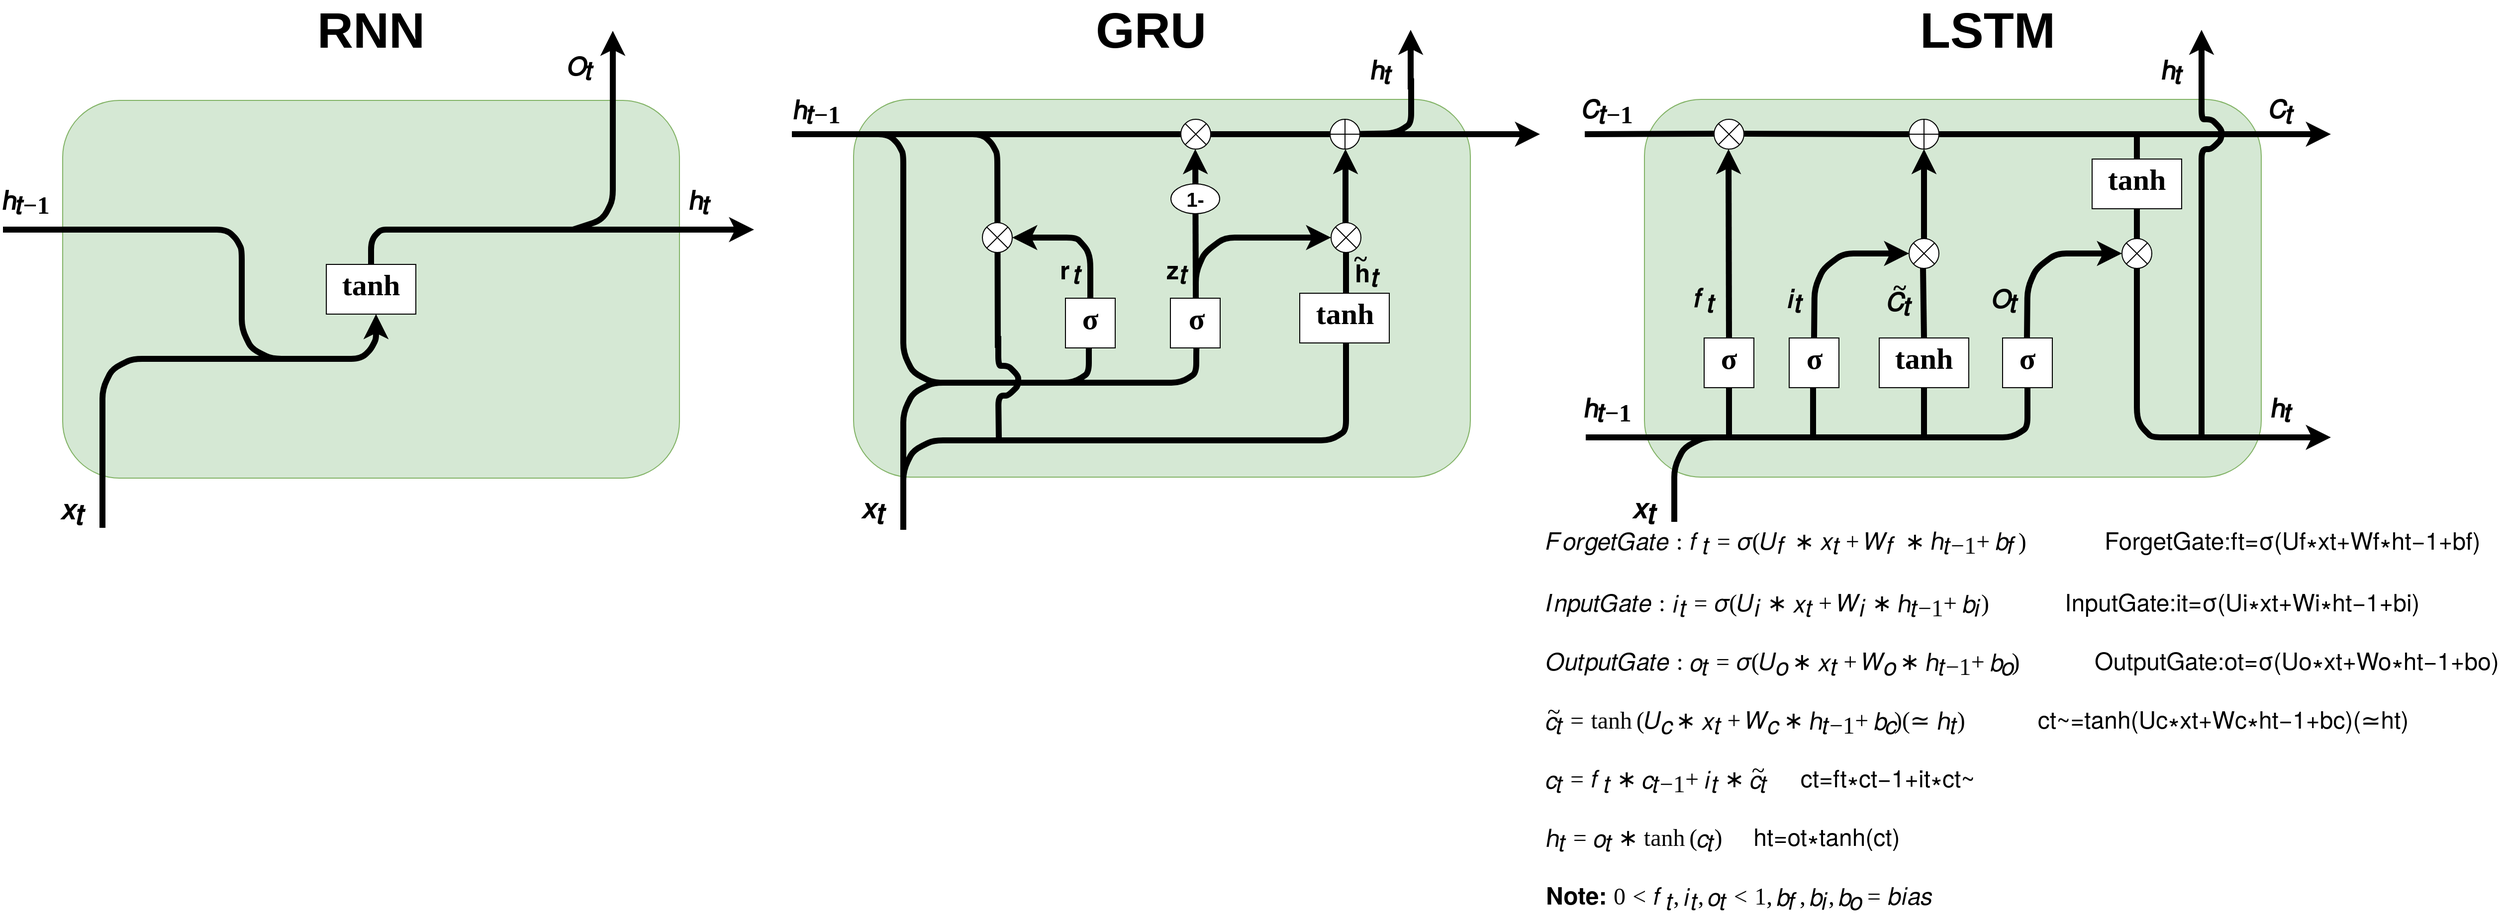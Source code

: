 <mxfile version="12.1.3" pages="1"><diagram id="A6WwCI78HLx4Scob-6u6" name="Page-1"><mxGraphModel dx="2347" dy="1068" grid="1" gridSize="10" guides="1" tooltips="1" connect="1" arrows="1" fold="1" page="1" pageScale="1" pageWidth="3300" pageHeight="4681" math="0" shadow="0"><root><mxCell id="0"/><mxCell id="1" parent="0"/><mxCell id="YG1CDk-nkkj6csN9QlqY-1" value="" style="rounded=1;whiteSpace=wrap;html=1;fontSize=25;align=center;shadow=0;fillColor=#d5e8d4;strokeColor=#82b366;" vertex="1" parent="1"><mxGeometry x="1810" y="310" width="620" height="380" as="geometry"/></mxCell><mxCell id="YG1CDk-nkkj6csN9QlqY-2" value="" style="shape=sumEllipse;perimeter=ellipsePerimeter;whiteSpace=wrap;html=1;backgroundOutline=1;" vertex="1" parent="1"><mxGeometry x="1880" y="330" width="30" height="30" as="geometry"/></mxCell><mxCell id="YG1CDk-nkkj6csN9QlqY-3" value="" style="endArrow=none;html=1;strokeWidth=6;fontSize=25;" edge="1" parent="1"><mxGeometry width="50" height="50" relative="1" as="geometry"><mxPoint x="1750" y="345" as="sourcePoint"/><mxPoint x="1880" y="344.5" as="targetPoint"/></mxGeometry></mxCell><mxCell id="YG1CDk-nkkj6csN9QlqY-4" value="" style="shape=orEllipse;perimeter=ellipsePerimeter;whiteSpace=wrap;html=1;backgroundOutline=1;fontSize=25;align=center;" vertex="1" parent="1"><mxGeometry x="2076" y="330" width="30" height="30" as="geometry"/></mxCell><mxCell id="YG1CDk-nkkj6csN9QlqY-5" value="" style="endArrow=classic;html=1;strokeWidth=6;fontSize=25;exitX=0.5;exitY=0;exitDx=0;exitDy=0;" edge="1" parent="1" source="YG1CDk-nkkj6csN9QlqY-6"><mxGeometry width="50" height="50" relative="1" as="geometry"><mxPoint x="1894.5" y="490" as="sourcePoint"/><mxPoint x="1894.5" y="360" as="targetPoint"/></mxGeometry></mxCell><mxCell id="YG1CDk-nkkj6csN9QlqY-6" value="" style="rounded=0;whiteSpace=wrap;html=1;fontSize=25;align=center;" vertex="1" parent="1"><mxGeometry x="1870" y="550" width="50" height="50" as="geometry"/></mxCell><mxCell id="YG1CDk-nkkj6csN9QlqY-7" value="&lt;h1 class=&quot;title&quot; style=&quot;margin: 0px 0px 20px; padding: 0px; border: 0px; outline: 0px; font-size: 30px; vertical-align: baseline; background: rgb(255, 255, 255); font-family: georgia, &amp;quot;times new roman&amp;quot;, times, serif;&quot;&gt;σ&lt;/h1&gt;" style="text;html=1;strokeColor=none;fillColor=none;align=center;verticalAlign=middle;whiteSpace=wrap;rounded=0;fontSize=25;fontColor=#000000;" vertex="1" parent="1"><mxGeometry x="1875" y="570" width="40" height="20" as="geometry"/></mxCell><mxCell id="YG1CDk-nkkj6csN9QlqY-8" value="&lt;span style=&quot;box-sizing: content-box; transition: none 0s ease 0s; display: inline-block; position: relative; border: 0px; padding: 0px; margin: 0px; vertical-align: 0px; line-height: normal; font-family: &amp;quot;helvetica neue&amp;quot;, helvetica, arial, sans-serif; text-align: left; white-space: nowrap; background-color: rgb(255, 255, 255); width: 1.789em; height: 0px; font-size: 25px;&quot;&gt;&lt;span style=&quot;box-sizing: content-box; transition: none 0s ease 0s; position: absolute; border: 0px; padding: 0px; margin: 0px; vertical-align: 0px; line-height: normal; clip: rect(1.372em, 1001.79em, 2.562em, -999.997em); top: -2.199em; left: 0em; font-size: 25px;&quot;&gt;&lt;span class=&quot;mrow&quot; id=&quot;MathJax-Span-14&quot; style=&quot;box-sizing: content-box; transition: none 0s ease 0s; display: inline; position: static; border: 0px; padding: 0px; margin: 0px; vertical-align: 0px; line-height: normal; font-size: 25px;&quot;&gt;&lt;span class=&quot;msubsup&quot; id=&quot;MathJax-Span-15&quot; style=&quot;box-sizing: content-box; transition: none 0s ease 0s; display: inline; position: static; border: 0px; padding: 0px; margin: 0px; vertical-align: 0px; line-height: normal; font-size: 25px;&quot;&gt;&lt;span style=&quot;box-sizing: content-box; transition: none 0s ease 0s; display: inline-block; position: relative; border: 0px; padding: 0px; margin: 0px; vertical-align: 0px; line-height: normal; width: 1.789em; height: 0px; font-size: 25px;&quot;&gt;&lt;span style=&quot;box-sizing: content-box; transition: none 0s ease 0s; position: absolute; border: 0px; padding: 0px; margin: 0px; vertical-align: 0px; line-height: normal; clip: rect(3.158em, 1000.72em, 4.17em, -999.997em); top: -3.985em; left: 0em; font-size: 25px;&quot;&gt;&lt;span class=&quot;mi&quot; id=&quot;MathJax-Span-16&quot; style=&quot;box-sizing: content-box; transition: none 0s ease 0s; display: inline; position: static; border: 0px; padding: 0px; margin: 0px; vertical-align: 0px; line-height: normal; font-size: 25px;&quot;&gt;𝐶&lt;span style=&quot;box-sizing: content-box; transition: none 0s ease 0s; display: inline-block; position: static; border: 0px; padding: 0px; margin: 0px; vertical-align: 0px; line-height: normal; overflow: hidden; height: 1px; width: 0.063em; font-size: 25px;&quot;&gt;&lt;/span&gt;&lt;/span&gt;&lt;span style=&quot;box-sizing: content-box; transition: none 0s ease 0s; display: inline-block; position: static; border: 0px; padding: 0px; margin: 0px; vertical-align: 0px; line-height: normal; width: 0px; height: 3.991em; font-size: 25px;&quot;&gt;&lt;/span&gt;&lt;/span&gt;&lt;span style=&quot;box-sizing: content-box; transition: none 0s ease 0s; position: absolute; border: 0px; padding: 0px; margin: 0px; vertical-align: 0px; line-height: normal; top: -3.807em; left: 0.658em; font-size: 25px;&quot;&gt;&lt;span class=&quot;texatom&quot; id=&quot;MathJax-Span-17&quot; style=&quot;box-sizing: content-box; transition: none 0s ease 0s; display: inline; position: static; border: 0px; padding: 0px; margin: 0px; vertical-align: 0px; line-height: normal; font-size: 25px;&quot;&gt;&lt;span class=&quot;mrow&quot; id=&quot;MathJax-Span-18&quot; style=&quot;box-sizing: content-box; transition: none 0s ease 0s; display: inline; position: static; border: 0px; padding: 0px; margin: 0px; vertical-align: 0px; line-height: normal; font-size: 25px;&quot;&gt;&lt;span class=&quot;mi&quot; id=&quot;MathJax-Span-19&quot; style=&quot;box-sizing: content-box; transition: none 0s ease 0s; display: inline; position: static; border: 0px; padding: 0px; margin: 0px; vertical-align: 0px; line-height: normal; font-size: 25px;&quot;&gt;𝑡&lt;/span&gt;&lt;span class=&quot;mo&quot; id=&quot;MathJax-Span-20&quot; style=&quot;box-sizing: content-box; transition: none 0s ease 0s; display: inline; position: static; border: 0px; padding: 0px; margin: 0px; vertical-align: 0px; line-height: normal; font-size: 25px; font-family: stixmathjax_main;&quot;&gt;−&lt;/span&gt;&lt;span class=&quot;mn&quot; id=&quot;MathJax-Span-21&quot; style=&quot;box-sizing: content-box; transition: none 0s ease 0s; display: inline; position: static; border: 0px; padding: 0px; margin: 0px; vertical-align: 0px; line-height: normal; font-size: 25px; font-family: stixmathjax_main;&quot;&gt;1&lt;/span&gt;&lt;/span&gt;&lt;/span&gt;&lt;span style=&quot;box-sizing: content-box; transition: none 0s ease 0s; display: inline-block; position: static; border: 0px; padding: 0px; margin: 0px; vertical-align: 0px; line-height: normal; width: 0px; height: 3.991em; font-size: 25px;&quot;&gt;&lt;/span&gt;&lt;/span&gt;&lt;/span&gt;&lt;/span&gt;&lt;/span&gt;&lt;span style=&quot;box-sizing: content-box; transition: none 0s ease 0s; display: inline-block; position: static; border: 0px; padding: 0px; margin: 0px; vertical-align: 0px; line-height: normal; width: 0px; height: 2.205em; font-size: 25px;&quot;&gt;&lt;/span&gt;&lt;/span&gt;&lt;/span&gt;&lt;span style=&quot;box-sizing: content-box; transition: none 0s ease 0s; display: inline-block; position: static; border-width: 0px; border-left-style: solid; padding: 0px; margin: 0px; vertical-align: -0.282em; line-height: normal; font-family: &amp;quot;helvetica neue&amp;quot;, helvetica, arial, sans-serif; font-size: 25px; text-align: left; white-space: nowrap; background-color: rgb(255, 255, 255); overflow: hidden; width: 0px; height: 1.146em;&quot;&gt;&lt;/span&gt;" style="text;html=1;strokeColor=none;fillColor=none;align=center;verticalAlign=middle;whiteSpace=wrap;rounded=0;fontSize=25;fontColor=#000000;fontStyle=1" vertex="1" parent="1"><mxGeometry x="1750" y="310" width="40" height="20" as="geometry"/></mxCell><mxCell id="YG1CDk-nkkj6csN9QlqY-9" value="&lt;span style=&quot;box-sizing: content-box; transition: none 0s ease 0s; display: inline-block; position: relative; border: 0px; padding: 0px; margin: 0px; vertical-align: 0px; line-height: normal; font-family: &amp;quot;helvetica neue&amp;quot;, helvetica, arial, sans-serif; text-align: left; white-space: nowrap; background-color: rgb(255, 255, 255); width: 0.836em; height: 0px; font-size: 25px;&quot;&gt;&lt;span style=&quot;box-sizing: content-box; transition: none 0s ease 0s; position: absolute; border: 0px; padding: 0px; margin: 0px; vertical-align: 0px; line-height: normal; clip: rect(1.372em, 1000.84em, 2.562em, -999.997em); top: -2.199em; left: 0em; font-size: 25px;&quot;&gt;&lt;span class=&quot;mrow&quot; id=&quot;MathJax-Span-23&quot; style=&quot;box-sizing: content-box; transition: none 0s ease 0s; display: inline; position: static; border: 0px; padding: 0px; margin: 0px; vertical-align: 0px; line-height: normal; font-size: 25px;&quot;&gt;&lt;span class=&quot;msubsup&quot; id=&quot;MathJax-Span-24&quot; style=&quot;box-sizing: content-box; transition: none 0s ease 0s; display: inline; position: static; border: 0px; padding: 0px; margin: 0px; vertical-align: 0px; line-height: normal; font-size: 25px;&quot;&gt;&lt;span style=&quot;box-sizing: content-box; transition: none 0s ease 0s; display: inline-block; position: relative; border: 0px; padding: 0px; margin: 0px; vertical-align: 0px; line-height: normal; width: 0.836em; height: 0px; font-size: 25px;&quot;&gt;&lt;span style=&quot;box-sizing: content-box; transition: none 0s ease 0s; position: absolute; border: 0px; padding: 0px; margin: 0px; vertical-align: 0px; line-height: normal; clip: rect(3.158em, 1000.6em, 4.348em, -999.997em); top: -3.985em; left: 0em; font-size: 25px;&quot;&gt;&lt;span class=&quot;mi&quot; id=&quot;MathJax-Span-25&quot; style=&quot;box-sizing: content-box; transition: none 0s ease 0s; display: inline; position: static; border: 0px; padding: 0px; margin: 0px; vertical-align: 0px; line-height: normal; font-size: 25px;&quot;&gt;𝑓&lt;span style=&quot;box-sizing: content-box; transition: none 0s ease 0s; display: inline-block; position: static; border: 0px; padding: 0px; margin: 0px; vertical-align: 0px; line-height: normal; overflow: hidden; height: 1px; width: 0.063em; font-size: 25px;&quot;&gt;&lt;/span&gt;&lt;/span&gt;&lt;span style=&quot;box-sizing: content-box; transition: none 0s ease 0s; display: inline-block; position: static; border: 0px; padding: 0px; margin: 0px; vertical-align: 0px; line-height: normal; width: 0px; height: 3.991em; font-size: 25px;&quot;&gt;&lt;/span&gt;&lt;/span&gt;&lt;span style=&quot;box-sizing: content-box; transition: none 0s ease 0s; position: absolute; border: 0px; padding: 0px; margin: 0px; vertical-align: 0px; line-height: normal; top: -3.807em; left: 0.539em; font-size: 25px;&quot;&gt;&lt;span class=&quot;texatom&quot; id=&quot;MathJax-Span-26&quot; style=&quot;box-sizing: content-box; transition: none 0s ease 0s; display: inline; position: static; border: 0px; padding: 0px; margin: 0px; vertical-align: 0px; line-height: normal; font-size: 25px;&quot;&gt;&lt;span class=&quot;mrow&quot; id=&quot;MathJax-Span-27&quot; style=&quot;box-sizing: content-box; transition: none 0s ease 0s; display: inline; position: static; border: 0px; padding: 0px; margin: 0px; vertical-align: 0px; line-height: normal; font-size: 25px;&quot;&gt;&lt;span class=&quot;mi&quot; id=&quot;MathJax-Span-28&quot; style=&quot;box-sizing: content-box; transition: none 0s ease 0s; display: inline; position: static; border: 0px; padding: 0px; margin: 0px; vertical-align: 0px; line-height: normal; font-size: 25px;&quot;&gt;𝑡&lt;/span&gt;&lt;/span&gt;&lt;/span&gt;&lt;span style=&quot;box-sizing: content-box; transition: none 0s ease 0s; display: inline-block; position: static; border: 0px; padding: 0px; margin: 0px; vertical-align: 0px; line-height: normal; width: 0px; height: 3.991em; font-size: 25px;&quot;&gt;&lt;/span&gt;&lt;/span&gt;&lt;/span&gt;&lt;/span&gt;&lt;/span&gt;&lt;span style=&quot;box-sizing: content-box; transition: none 0s ease 0s; display: inline-block; position: static; border: 0px; padding: 0px; margin: 0px; vertical-align: 0px; line-height: normal; width: 0px; height: 2.205em; font-size: 25px;&quot;&gt;&lt;/span&gt;&lt;/span&gt;&lt;/span&gt;&lt;span style=&quot;box-sizing: content-box; transition: none 0s ease 0s; display: inline-block; position: static; border-width: 0px; border-left-style: solid; padding: 0px; margin: 0px; vertical-align: -0.282em; line-height: normal; font-family: &amp;quot;helvetica neue&amp;quot;, helvetica, arial, sans-serif; font-size: 25px; text-align: left; white-space: nowrap; background-color: rgb(255, 255, 255); overflow: hidden; width: 0px; height: 1.146em;&quot;&gt;&lt;/span&gt;" style="text;html=1;strokeColor=none;fillColor=none;align=center;verticalAlign=middle;whiteSpace=wrap;rounded=0;fontSize=25;fontColor=#000000;fontStyle=1" vertex="1" parent="1"><mxGeometry x="1850" y="500" width="40" height="20" as="geometry"/></mxCell><mxCell id="YG1CDk-nkkj6csN9QlqY-10" value="" style="rounded=0;whiteSpace=wrap;html=1;fontSize=25;align=center;" vertex="1" parent="1"><mxGeometry x="1955.5" y="550" width="50" height="50" as="geometry"/></mxCell><mxCell id="YG1CDk-nkkj6csN9QlqY-11" value="&lt;h1 class=&quot;title&quot; style=&quot;margin: 0px 0px 20px; padding: 0px; border: 0px; outline: 0px; font-size: 30px; vertical-align: baseline; background: rgb(255, 255, 255); font-family: georgia, &amp;quot;times new roman&amp;quot;, times, serif;&quot;&gt;σ&lt;/h1&gt;" style="text;html=1;strokeColor=none;fillColor=none;align=center;verticalAlign=middle;whiteSpace=wrap;rounded=0;fontSize=25;fontColor=#000000;" vertex="1" parent="1"><mxGeometry x="1960.5" y="570" width="40" height="20" as="geometry"/></mxCell><mxCell id="YG1CDk-nkkj6csN9QlqY-12" value="" style="rounded=0;whiteSpace=wrap;html=1;fontSize=25;align=center;" vertex="1" parent="1"><mxGeometry x="2046" y="550" width="90" height="50" as="geometry"/></mxCell><mxCell id="YG1CDk-nkkj6csN9QlqY-13" value="&lt;h1 class=&quot;title&quot; style=&quot;margin: 0px 0px 20px ; padding: 0px ; border: 0px ; outline: 0px ; font-size: 30px ; vertical-align: baseline ; background: rgb(255 , 255 , 255) ; font-family: &amp;#34;georgia&amp;#34; , &amp;#34;times new roman&amp;#34; , &amp;#34;times&amp;#34; , serif&quot;&gt;tanh&lt;/h1&gt;" style="text;html=1;strokeColor=none;fillColor=none;align=center;verticalAlign=middle;whiteSpace=wrap;rounded=0;fontSize=25;fontColor=#000000;" vertex="1" parent="1"><mxGeometry x="2071" y="570" width="40" height="20" as="geometry"/></mxCell><mxCell id="YG1CDk-nkkj6csN9QlqY-14" value="" style="endArrow=none;html=1;strokeWidth=6;fontSize=25;entryX=0;entryY=0.5;entryDx=0;entryDy=0;" edge="1" parent="1" target="YG1CDk-nkkj6csN9QlqY-4"><mxGeometry width="50" height="50" relative="1" as="geometry"><mxPoint x="1910" y="344.5" as="sourcePoint"/><mxPoint x="2040" y="344" as="targetPoint"/></mxGeometry></mxCell><mxCell id="YG1CDk-nkkj6csN9QlqY-15" value="" style="shape=sumEllipse;perimeter=ellipsePerimeter;whiteSpace=wrap;html=1;backgroundOutline=1;" vertex="1" parent="1"><mxGeometry x="2076" y="450" width="30" height="30" as="geometry"/></mxCell><mxCell id="YG1CDk-nkkj6csN9QlqY-16" value="" style="endArrow=classic;html=1;strokeWidth=6;fontSize=25;fontColor=#000000;exitX=0.5;exitY=0;exitDx=0;exitDy=0;" edge="1" parent="1" source="YG1CDk-nkkj6csN9QlqY-15"><mxGeometry width="50" height="50" relative="1" as="geometry"><mxPoint x="2091" y="410" as="sourcePoint"/><mxPoint x="2091" y="360" as="targetPoint"/></mxGeometry></mxCell><mxCell id="YG1CDk-nkkj6csN9QlqY-17" value="" style="endArrow=none;html=1;strokeWidth=6;fontSize=25;fontColor=#000000;exitX=0.5;exitY=0;exitDx=0;exitDy=0;" edge="1" parent="1" source="YG1CDk-nkkj6csN9QlqY-12"><mxGeometry width="50" height="50" relative="1" as="geometry"><mxPoint x="2090" y="530" as="sourcePoint"/><mxPoint x="2090" y="480" as="targetPoint"/></mxGeometry></mxCell><mxCell id="YG1CDk-nkkj6csN9QlqY-18" value="" style="endArrow=classic;html=1;strokeWidth=6;fontSize=25;fontColor=#000000;exitX=0.5;exitY=0;exitDx=0;exitDy=0;" edge="1" parent="1" source="YG1CDk-nkkj6csN9QlqY-10"><mxGeometry width="50" height="50" relative="1" as="geometry"><mxPoint x="2026" y="515" as="sourcePoint"/><mxPoint x="2076" y="465" as="targetPoint"/><Array as="points"><mxPoint x="1981" y="500"/><mxPoint x="1990" y="480"/><mxPoint x="2010" y="465"/></Array></mxGeometry></mxCell><mxCell id="YG1CDk-nkkj6csN9QlqY-19" value="&lt;span style=&quot;box-sizing: content-box; transition: none 0s ease 0s; display: inline-block; position: relative; border: 0px; padding: 0px; margin: 0px; vertical-align: 0px; line-height: normal; font-family: &amp;quot;helvetica neue&amp;quot;, helvetica, arial, sans-serif; text-align: left; white-space: nowrap; background-color: rgb(255, 255, 255); width: 0.598em; height: 0px; font-size: 25px;&quot;&gt;&lt;span style=&quot;box-sizing: content-box; transition: none 0s ease 0s; position: absolute; border: 0px; padding: 0px; margin: 0px; vertical-align: 0px; line-height: normal; clip: rect(1.432em, 1000.6em, 2.562em, -999.997em); top: -2.199em; left: 0em; font-size: 25px;&quot;&gt;&lt;span class=&quot;mrow&quot; id=&quot;MathJax-Span-30&quot; style=&quot;box-sizing: content-box; transition: none 0s ease 0s; display: inline; position: static; border: 0px; padding: 0px; margin: 0px; vertical-align: 0px; line-height: normal; font-size: 25px;&quot;&gt;&lt;span class=&quot;msubsup&quot; id=&quot;MathJax-Span-31&quot; style=&quot;box-sizing: content-box; transition: none 0s ease 0s; display: inline; position: static; border: 0px; padding: 0px; margin: 0px; vertical-align: 0px; line-height: normal; font-size: 25px;&quot;&gt;&lt;span style=&quot;box-sizing: content-box; transition: none 0s ease 0s; display: inline-block; position: relative; border: 0px; padding: 0px; margin: 0px; vertical-align: 0px; line-height: normal; width: 0.598em; height: 0px; font-size: 25px;&quot;&gt;&lt;span style=&quot;box-sizing: content-box; transition: none 0s ease 0s; position: absolute; border: 0px; padding: 0px; margin: 0px; vertical-align: 0px; line-height: normal; clip: rect(3.217em, 1000.24em, 4.17em, -999.997em); top: -3.985em; left: 0em; font-size: 25px;&quot;&gt;&lt;span class=&quot;mi&quot; id=&quot;MathJax-Span-32&quot; style=&quot;box-sizing: content-box; transition: none 0s ease 0s; display: inline; position: static; border: 0px; padding: 0px; margin: 0px; vertical-align: 0px; line-height: normal; font-size: 25px;&quot;&gt;𝑖&lt;/span&gt;&lt;span style=&quot;box-sizing: content-box; transition: none 0s ease 0s; display: inline-block; position: static; border: 0px; padding: 0px; margin: 0px; vertical-align: 0px; line-height: normal; width: 0px; height: 3.991em; font-size: 25px;&quot;&gt;&lt;/span&gt;&lt;/span&gt;&lt;span style=&quot;box-sizing: content-box; transition: none 0s ease 0s; position: absolute; border: 0px; padding: 0px; margin: 0px; vertical-align: 0px; line-height: normal; top: -3.807em; left: 0.301em; font-size: 25px;&quot;&gt;&lt;span class=&quot;texatom&quot; id=&quot;MathJax-Span-33&quot; style=&quot;box-sizing: content-box; transition: none 0s ease 0s; display: inline; position: static; border: 0px; padding: 0px; margin: 0px; vertical-align: 0px; line-height: normal; font-size: 25px;&quot;&gt;&lt;span class=&quot;mrow&quot; id=&quot;MathJax-Span-34&quot; style=&quot;box-sizing: content-box; transition: none 0s ease 0s; display: inline; position: static; border: 0px; padding: 0px; margin: 0px; vertical-align: 0px; line-height: normal; font-size: 25px;&quot;&gt;&lt;span class=&quot;mi&quot; id=&quot;MathJax-Span-35&quot; style=&quot;box-sizing: content-box; transition: none 0s ease 0s; display: inline; position: static; border: 0px; padding: 0px; margin: 0px; vertical-align: 0px; line-height: normal; font-size: 25px;&quot;&gt;𝑡&lt;/span&gt;&lt;/span&gt;&lt;/span&gt;&lt;span style=&quot;box-sizing: content-box; transition: none 0s ease 0s; display: inline-block; position: static; border: 0px; padding: 0px; margin: 0px; vertical-align: 0px; line-height: normal; width: 0px; height: 3.991em; font-size: 25px;&quot;&gt;&lt;/span&gt;&lt;/span&gt;&lt;/span&gt;&lt;/span&gt;&lt;/span&gt;&lt;span style=&quot;box-sizing: content-box; transition: none 0s ease 0s; display: inline-block; position: static; border: 0px; padding: 0px; margin: 0px; vertical-align: 0px; line-height: normal; width: 0px; height: 2.205em; font-size: 25px;&quot;&gt;&lt;/span&gt;&lt;/span&gt;&lt;/span&gt;&lt;span style=&quot;box-sizing: content-box; transition: none 0s ease 0s; display: inline-block; position: static; border-width: 0px; border-left-style: solid; padding: 0px; margin: 0px; vertical-align: -0.282em; line-height: normal; font-family: &amp;quot;helvetica neue&amp;quot;, helvetica, arial, sans-serif; font-size: 25px; text-align: left; white-space: nowrap; background-color: rgb(255, 255, 255); overflow: hidden; width: 0px; height: 1.075em;&quot;&gt;&lt;/span&gt;" style="text;html=1;strokeColor=none;fillColor=none;align=center;verticalAlign=middle;whiteSpace=wrap;rounded=0;fontSize=25;fontColor=#000000;fontStyle=1" vertex="1" parent="1"><mxGeometry x="1940.5" y="500" width="40" height="20" as="geometry"/></mxCell><mxCell id="YG1CDk-nkkj6csN9QlqY-20" value="&lt;span style=&quot;box-sizing: content-box; transition: none 0s ease 0s; display: inline-block; position: relative; border: 0px; padding: 0px; margin: 0px; vertical-align: 0px; line-height: normal; font-family: &amp;quot;helvetica neue&amp;quot;, helvetica, arial, sans-serif; text-align: left; white-space: nowrap; background-color: rgb(255, 255, 255); width: 0.955em; height: 0px; font-size: 25px;&quot;&gt;&lt;span style=&quot;box-sizing: content-box; transition: none 0s ease 0s; position: absolute; border: 0px; padding: 0px; margin: 0px; vertical-align: 0px; line-height: normal; clip: rect(1.074em, 1000.96em, 2.562em, -999.997em); top: -2.199em; left: 0em; font-size: 25px;&quot;&gt;&lt;span class=&quot;mrow&quot; id=&quot;MathJax-Span-48&quot; style=&quot;box-sizing: content-box; transition: none 0s ease 0s; display: inline; position: static; border: 0px; padding: 0px; margin: 0px; vertical-align: 0px; line-height: normal; font-size: 25px;&quot;&gt;&lt;span class=&quot;texatom&quot; id=&quot;MathJax-Span-49&quot; style=&quot;box-sizing: content-box; transition: none 0s ease 0s; display: inline; position: static; border: 0px; padding: 0px; margin: 0px; vertical-align: 0px; line-height: normal; font-size: 25px;&quot;&gt;&lt;span class=&quot;mrow&quot; id=&quot;MathJax-Span-50&quot; style=&quot;box-sizing: content-box; transition: none 0s ease 0s; display: inline; position: static; border: 0px; padding: 0px; margin: 0px; vertical-align: 0px; line-height: normal; font-size: 25px;&quot;&gt;&lt;span class=&quot;munderover&quot; id=&quot;MathJax-Span-51&quot; style=&quot;box-sizing: content-box; transition: none 0s ease 0s; display: inline; position: static; border: 0px; padding: 0px; margin: 0px; vertical-align: 0px; line-height: normal; font-size: 25px;&quot;&gt;&lt;span style=&quot;box-sizing: content-box; transition: none 0s ease 0s; display: inline-block; position: relative; border: 0px; padding: 0px; margin: 0px; vertical-align: 0px; line-height: normal; width: 0.955em; height: 0px; font-size: 25px;&quot;&gt;&lt;span style=&quot;box-sizing: content-box; transition: none 0s ease 0s; position: absolute; border: 0px; padding: 0px; margin: 0px; vertical-align: 0px; line-height: normal; clip: rect(3.158em, 1000.96em, 4.348em, -999.997em); top: -3.985em; left: 0em; font-size: 25px;&quot;&gt;&lt;span class=&quot;msubsup&quot; id=&quot;MathJax-Span-52&quot; style=&quot;box-sizing: content-box; transition: none 0s ease 0s; display: inline; position: static; border: 0px; padding: 0px; margin: 0px; vertical-align: 0px; line-height: normal; font-size: 25px;&quot;&gt;&lt;span style=&quot;box-sizing: content-box; transition: none 0s ease 0s; display: inline-block; position: relative; border: 0px; padding: 0px; margin: 0px; vertical-align: 0px; line-height: normal; width: 0.955em; height: 0px; font-size: 25px;&quot;&gt;&lt;span style=&quot;box-sizing: content-box; transition: none 0s ease 0s; position: absolute; border: 0px; padding: 0px; margin: 0px; vertical-align: 0px; line-height: normal; clip: rect(3.158em, 1000.72em, 4.17em, -999.997em); top: -3.985em; left: 0em; font-size: 25px;&quot;&gt;&lt;span class=&quot;mi&quot; id=&quot;MathJax-Span-53&quot; style=&quot;box-sizing: content-box; transition: none 0s ease 0s; display: inline; position: static; border: 0px; padding: 0px; margin: 0px; vertical-align: 0px; line-height: normal; font-size: 25px;&quot;&gt;𝐶&lt;span style=&quot;box-sizing: content-box; transition: none 0s ease 0s; display: inline-block; position: static; border: 0px; padding: 0px; margin: 0px; vertical-align: 0px; line-height: normal; overflow: hidden; height: 1px; width: 0.063em; font-size: 25px;&quot;&gt;&lt;/span&gt;&lt;/span&gt;&lt;span style=&quot;box-sizing: content-box; transition: none 0s ease 0s; display: inline-block; position: static; border: 0px; padding: 0px; margin: 0px; vertical-align: 0px; line-height: normal; width: 0px; height: 3.991em; font-size: 25px;&quot;&gt;&lt;/span&gt;&lt;/span&gt;&lt;span style=&quot;box-sizing: content-box; transition: none 0s ease 0s; position: absolute; border: 0px; padding: 0px; margin: 0px; vertical-align: 0px; line-height: normal; top: -3.807em; left: 0.658em; font-size: 25px;&quot;&gt;&lt;span class=&quot;texatom&quot; id=&quot;MathJax-Span-54&quot; style=&quot;box-sizing: content-box; transition: none 0s ease 0s; display: inline; position: static; border: 0px; padding: 0px; margin: 0px; vertical-align: 0px; line-height: normal; font-size: 25px;&quot;&gt;&lt;span class=&quot;mrow&quot; id=&quot;MathJax-Span-55&quot; style=&quot;box-sizing: content-box; transition: none 0s ease 0s; display: inline; position: static; border: 0px; padding: 0px; margin: 0px; vertical-align: 0px; line-height: normal; font-size: 25px;&quot;&gt;&lt;span class=&quot;mi&quot; id=&quot;MathJax-Span-56&quot; style=&quot;box-sizing: content-box; transition: none 0s ease 0s; display: inline; position: static; border: 0px; padding: 0px; margin: 0px; vertical-align: 0px; line-height: normal; font-size: 25px;&quot;&gt;𝑡&lt;/span&gt;&lt;/span&gt;&lt;/span&gt;&lt;span style=&quot;box-sizing: content-box; transition: none 0s ease 0s; display: inline-block; position: static; border: 0px; padding: 0px; margin: 0px; vertical-align: 0px; line-height: normal; width: 0px; height: 3.991em; font-size: 25px;&quot;&gt;&lt;/span&gt;&lt;/span&gt;&lt;/span&gt;&lt;/span&gt;&lt;span style=&quot;box-sizing: content-box; transition: none 0s ease 0s; display: inline-block; position: static; border: 0px; padding: 0px; margin: 0px; vertical-align: 0px; line-height: normal; width: 0px; height: 3.991em; font-size: 25px;&quot;&gt;&lt;/span&gt;&lt;/span&gt;&lt;span style=&quot;box-sizing: content-box; transition: none 0s ease 0s; position: absolute; border: 0px; padding: 0px; margin: 0px; vertical-align: 0px; line-height: normal; clip: rect(3.515em, 1000.48em, 3.991em, -999.997em); top: -4.58em; left: 0.241em; font-size: 25px;&quot;&gt;&lt;span class=&quot;mo&quot; id=&quot;MathJax-Span-57&quot; style=&quot;box-sizing: content-box; transition: none 0s ease 0s; display: inline; position: static; border: 0px; padding: 0px; margin: 0px; vertical-align: 0px; line-height: normal; font-family: stixmathjax_main; font-size: 25px;&quot;&gt;~&lt;/span&gt;&lt;span style=&quot;box-sizing: content-box; transition: none 0s ease 0s; display: inline-block; position: static; border: 0px; padding: 0px; margin: 0px; vertical-align: 0px; line-height: normal; width: 0px; height: 3.991em; font-size: 25px;&quot;&gt;&lt;/span&gt;&lt;/span&gt;&lt;/span&gt;&lt;/span&gt;&lt;/span&gt;&lt;/span&gt;&lt;/span&gt;&lt;span style=&quot;box-sizing: content-box; transition: none 0s ease 0s; display: inline-block; position: static; border: 0px; padding: 0px; margin: 0px; vertical-align: 0px; line-height: normal; width: 0px; height: 2.205em; font-size: 25px;&quot;&gt;&lt;/span&gt;&lt;/span&gt;&lt;/span&gt;&lt;span style=&quot;box-sizing: content-box; transition: none 0s ease 0s; display: inline-block; position: static; border-width: 0px; border-left-style: solid; padding: 0px; margin: 0px; vertical-align: -0.282em; line-height: normal; font-family: &amp;quot;helvetica neue&amp;quot;, helvetica, arial, sans-serif; font-size: 25px; text-align: left; white-space: nowrap; background-color: rgb(255, 255, 255); overflow: hidden; width: 0px; height: 1.504em;&quot;&gt;&lt;/span&gt;" style="text;html=1;strokeColor=none;fillColor=none;align=center;verticalAlign=middle;whiteSpace=wrap;rounded=0;fontSize=25;fontColor=#000000;fontStyle=1" vertex="1" parent="1"><mxGeometry x="2046" y="500" width="40" height="20" as="geometry"/></mxCell><mxCell id="YG1CDk-nkkj6csN9QlqY-21" value="" style="rounded=0;whiteSpace=wrap;html=1;fontSize=25;align=center;" vertex="1" parent="1"><mxGeometry x="2260" y="370" width="90" height="50" as="geometry"/></mxCell><mxCell id="YG1CDk-nkkj6csN9QlqY-22" value="&lt;h1 class=&quot;title&quot; style=&quot;margin: 0px 0px 20px ; padding: 0px ; border: 0px ; outline: 0px ; font-size: 30px ; vertical-align: baseline ; background: rgb(255 , 255 , 255) ; font-family: &amp;#34;georgia&amp;#34; , &amp;#34;times new roman&amp;#34; , &amp;#34;times&amp;#34; , serif&quot;&gt;tanh&lt;/h1&gt;" style="text;html=1;strokeColor=none;fillColor=none;align=center;verticalAlign=middle;whiteSpace=wrap;rounded=0;fontSize=25;fontColor=#000000;" vertex="1" parent="1"><mxGeometry x="2285" y="390" width="40" height="20" as="geometry"/></mxCell><mxCell id="YG1CDk-nkkj6csN9QlqY-23" value="" style="endArrow=classic;html=1;strokeWidth=6;fontSize=25;fontColor=#000000;" edge="1" parent="1"><mxGeometry width="50" height="50" relative="1" as="geometry"><mxPoint x="2106" y="345" as="sourcePoint"/><mxPoint x="2500" y="345" as="targetPoint"/></mxGeometry></mxCell><mxCell id="YG1CDk-nkkj6csN9QlqY-24" value="" style="endArrow=none;html=1;strokeWidth=6;fontSize=25;fontColor=#000000;" edge="1" parent="1"><mxGeometry width="50" height="50" relative="1" as="geometry"><mxPoint x="2305" y="370" as="sourcePoint"/><mxPoint x="2305" y="345" as="targetPoint"/></mxGeometry></mxCell><mxCell id="YG1CDk-nkkj6csN9QlqY-25" value="" style="rounded=0;whiteSpace=wrap;html=1;fontSize=25;align=center;" vertex="1" parent="1"><mxGeometry x="2170" y="550" width="50" height="50" as="geometry"/></mxCell><mxCell id="YG1CDk-nkkj6csN9QlqY-26" value="&lt;h1 class=&quot;title&quot; style=&quot;margin: 0px 0px 20px; padding: 0px; border: 0px; outline: 0px; font-size: 30px; vertical-align: baseline; background: rgb(255, 255, 255); font-family: georgia, &amp;quot;times new roman&amp;quot;, times, serif;&quot;&gt;σ&lt;/h1&gt;" style="text;html=1;strokeColor=none;fillColor=none;align=center;verticalAlign=middle;whiteSpace=wrap;rounded=0;fontSize=25;fontColor=#000000;" vertex="1" parent="1"><mxGeometry x="2175" y="570" width="40" height="20" as="geometry"/></mxCell><mxCell id="YG1CDk-nkkj6csN9QlqY-27" value="" style="endArrow=classic;html=1;strokeWidth=6;fontSize=25;fontColor=#000000;exitX=0.5;exitY=0;exitDx=0;exitDy=0;" edge="1" parent="1"><mxGeometry width="50" height="50" relative="1" as="geometry"><mxPoint x="2194.5" y="550" as="sourcePoint"/><mxPoint x="2290" y="465" as="targetPoint"/><Array as="points"><mxPoint x="2195" y="500"/><mxPoint x="2204" y="480"/><mxPoint x="2224" y="465"/></Array></mxGeometry></mxCell><mxCell id="YG1CDk-nkkj6csN9QlqY-28" value="" style="shape=sumEllipse;perimeter=ellipsePerimeter;whiteSpace=wrap;html=1;backgroundOutline=1;" vertex="1" parent="1"><mxGeometry x="2290" y="450" width="30" height="30" as="geometry"/></mxCell><mxCell id="YG1CDk-nkkj6csN9QlqY-29" value="" style="endArrow=none;html=1;strokeWidth=6;fontSize=25;fontColor=#000000;" edge="1" parent="1" target="YG1CDk-nkkj6csN9QlqY-28"><mxGeometry width="50" height="50" relative="1" as="geometry"><mxPoint x="2305" y="480" as="sourcePoint"/><mxPoint x="2305" y="430" as="targetPoint"/></mxGeometry></mxCell><mxCell id="YG1CDk-nkkj6csN9QlqY-30" value="" style="endArrow=none;html=1;strokeWidth=6;fontSize=25;fontColor=#000000;" edge="1" parent="1"><mxGeometry width="50" height="50" relative="1" as="geometry"><mxPoint x="2305" y="450" as="sourcePoint"/><mxPoint x="2305" y="420" as="targetPoint"/></mxGeometry></mxCell><mxCell id="YG1CDk-nkkj6csN9QlqY-31" value="" style="endArrow=classic;html=1;strokeWidth=6;fontSize=25;fontColor=#000000;exitX=0.5;exitY=1;exitDx=0;exitDy=0;" edge="1" parent="1" source="YG1CDk-nkkj6csN9QlqY-28"><mxGeometry width="50" height="50" relative="1" as="geometry"><mxPoint x="2305" y="580" as="sourcePoint"/><mxPoint x="2500" y="650" as="targetPoint"/><Array as="points"><mxPoint x="2305" y="630"/><mxPoint x="2310" y="640"/><mxPoint x="2320" y="650"/></Array></mxGeometry></mxCell><mxCell id="YG1CDk-nkkj6csN9QlqY-32" value="&lt;span style=&quot;box-sizing: content-box; transition: none 0s ease 0s; display: inline-block; position: relative; border: 0px; padding: 0px; margin: 0px; vertical-align: 0px; line-height: normal; font-family: &amp;quot;helvetica neue&amp;quot;, helvetica, arial, sans-serif; text-align: left; white-space: nowrap; background-color: rgb(255, 255, 255); width: 1.015em; height: 0px; font-size: 25px;&quot;&gt;&lt;span style=&quot;box-sizing: content-box; transition: none 0s ease 0s; position: absolute; border: 0px; padding: 0px; margin: 0px; vertical-align: 0px; line-height: normal; clip: rect(1.372em, 1001.01em, 2.562em, -999.997em); top: -2.199em; left: 0em; font-size: 25px;&quot;&gt;&lt;span class=&quot;mrow&quot; id=&quot;MathJax-Span-59&quot; style=&quot;box-sizing: content-box; transition: none 0s ease 0s; display: inline; position: static; border: 0px; padding: 0px; margin: 0px; vertical-align: 0px; line-height: normal; font-size: 25px;&quot;&gt;&lt;span class=&quot;msubsup&quot; id=&quot;MathJax-Span-60&quot; style=&quot;box-sizing: content-box; transition: none 0s ease 0s; display: inline; position: static; border: 0px; padding: 0px; margin: 0px; vertical-align: 0px; line-height: normal; font-size: 25px;&quot;&gt;&lt;span style=&quot;box-sizing: content-box; transition: none 0s ease 0s; display: inline-block; position: relative; border: 0px; padding: 0px; margin: 0px; vertical-align: 0px; line-height: normal; width: 1.015em; height: 0px; font-size: 25px;&quot;&gt;&lt;span style=&quot;box-sizing: content-box; transition: none 0s ease 0s; position: absolute; border: 0px; padding: 0px; margin: 0px; vertical-align: 0px; line-height: normal; clip: rect(3.158em, 1000.72em, 4.17em, -999.997em); top: -3.985em; left: 0em; font-size: 25px;&quot;&gt;&lt;span class=&quot;mi&quot; id=&quot;MathJax-Span-61&quot; style=&quot;box-sizing: content-box; transition: none 0s ease 0s; display: inline; position: static; border: 0px; padding: 0px; margin: 0px; vertical-align: 0px; line-height: normal; font-size: 25px;&quot;&gt;𝑂&lt;/span&gt;&lt;span style=&quot;box-sizing: content-box; transition: none 0s ease 0s; display: inline-block; position: static; border: 0px; padding: 0px; margin: 0px; vertical-align: 0px; line-height: normal; width: 0px; height: 3.991em; font-size: 25px;&quot;&gt;&lt;/span&gt;&lt;/span&gt;&lt;span style=&quot;box-sizing: content-box; transition: none 0s ease 0s; position: absolute; border: 0px; padding: 0px; margin: 0px; vertical-align: 0px; line-height: normal; top: -3.807em; left: 0.717em; font-size: 25px;&quot;&gt;&lt;span class=&quot;texatom&quot; id=&quot;MathJax-Span-62&quot; style=&quot;box-sizing: content-box; transition: none 0s ease 0s; display: inline; position: static; border: 0px; padding: 0px; margin: 0px; vertical-align: 0px; line-height: normal; font-size: 25px;&quot;&gt;&lt;span class=&quot;mrow&quot; id=&quot;MathJax-Span-63&quot; style=&quot;box-sizing: content-box; transition: none 0s ease 0s; display: inline; position: static; border: 0px; padding: 0px; margin: 0px; vertical-align: 0px; line-height: normal; font-size: 25px;&quot;&gt;&lt;span class=&quot;mi&quot; id=&quot;MathJax-Span-64&quot; style=&quot;box-sizing: content-box; transition: none 0s ease 0s; display: inline; position: static; border: 0px; padding: 0px; margin: 0px; vertical-align: 0px; line-height: normal; font-size: 25px;&quot;&gt;𝑡&lt;/span&gt;&lt;/span&gt;&lt;/span&gt;&lt;span style=&quot;box-sizing: content-box; transition: none 0s ease 0s; display: inline-block; position: static; border: 0px; padding: 0px; margin: 0px; vertical-align: 0px; line-height: normal; width: 0px; height: 3.991em; font-size: 25px;&quot;&gt;&lt;/span&gt;&lt;/span&gt;&lt;/span&gt;&lt;/span&gt;&lt;/span&gt;&lt;span style=&quot;box-sizing: content-box; transition: none 0s ease 0s; display: inline-block; position: static; border: 0px; padding: 0px; margin: 0px; vertical-align: 0px; line-height: normal; width: 0px; height: 2.205em; font-size: 25px;&quot;&gt;&lt;/span&gt;&lt;/span&gt;&lt;/span&gt;&lt;span style=&quot;box-sizing: content-box; transition: none 0s ease 0s; display: inline-block; position: static; border-width: 0px; border-left-style: solid; padding: 0px; margin: 0px; vertical-align: -0.282em; line-height: normal; font-family: &amp;quot;helvetica neue&amp;quot;, helvetica, arial, sans-serif; font-size: 25px; text-align: left; white-space: nowrap; background-color: rgb(255, 255, 255); overflow: hidden; width: 0px; height: 1.146em;&quot;&gt;&lt;/span&gt;" style="text;html=1;strokeColor=none;fillColor=none;align=center;verticalAlign=middle;whiteSpace=wrap;rounded=0;fontSize=25;fontColor=#000000;fontStyle=1" vertex="1" parent="1"><mxGeometry x="2151.5" y="500" width="40" height="20" as="geometry"/></mxCell><mxCell id="YG1CDk-nkkj6csN9QlqY-33" value="" style="endArrow=none;html=1;strokeWidth=6;fontSize=25;fontColor=#000000;entryX=0.5;entryY=1;entryDx=0;entryDy=0;" edge="1" parent="1" target="YG1CDk-nkkj6csN9QlqY-25"><mxGeometry width="50" height="50" relative="1" as="geometry"><mxPoint x="1751" y="650" as="sourcePoint"/><mxPoint x="2200" y="650" as="targetPoint"/><Array as="points"><mxPoint x="2180" y="650"/><mxPoint x="2195" y="640"/><mxPoint x="2195" y="620"/></Array></mxGeometry></mxCell><mxCell id="YG1CDk-nkkj6csN9QlqY-34" value="" style="endArrow=none;html=1;strokeWidth=6;fontSize=25;fontColor=#000000;" edge="1" parent="1"><mxGeometry width="50" height="50" relative="1" as="geometry"><mxPoint x="1895" y="650" as="sourcePoint"/><mxPoint x="1895" y="600" as="targetPoint"/></mxGeometry></mxCell><mxCell id="YG1CDk-nkkj6csN9QlqY-35" value="" style="endArrow=none;html=1;strokeWidth=6;fontSize=25;fontColor=#000000;" edge="1" parent="1"><mxGeometry width="50" height="50" relative="1" as="geometry"><mxPoint x="1979.5" y="650" as="sourcePoint"/><mxPoint x="1979.5" y="600" as="targetPoint"/></mxGeometry></mxCell><mxCell id="YG1CDk-nkkj6csN9QlqY-36" value="" style="endArrow=none;html=1;strokeWidth=6;fontSize=25;fontColor=#000000;" edge="1" parent="1"><mxGeometry width="50" height="50" relative="1" as="geometry"><mxPoint x="2091" y="650" as="sourcePoint"/><mxPoint x="2091" y="600" as="targetPoint"/></mxGeometry></mxCell><mxCell id="YG1CDk-nkkj6csN9QlqY-37" value="" style="endArrow=classic;html=1;strokeWidth=6;fontSize=25;fontColor=#000000;" edge="1" parent="1"><mxGeometry width="50" height="50" relative="1" as="geometry"><mxPoint x="2370" y="300" as="sourcePoint"/><mxPoint x="2370" y="240" as="targetPoint"/></mxGeometry></mxCell><mxCell id="YG1CDk-nkkj6csN9QlqY-38" value="" style="endArrow=none;html=1;strokeWidth=6;fontSize=25;fontColor=#000000;" edge="1" parent="1"><mxGeometry width="50" height="50" relative="1" as="geometry"><mxPoint x="2370" y="650" as="sourcePoint"/><mxPoint x="2370" y="300" as="targetPoint"/><Array as="points"><mxPoint x="2370" y="360"/><mxPoint x="2380" y="360"/><mxPoint x="2390" y="350"/><mxPoint x="2390" y="340"/><mxPoint x="2380" y="330"/><mxPoint x="2370" y="330"/></Array></mxGeometry></mxCell><mxCell id="YG1CDk-nkkj6csN9QlqY-39" value="&lt;span style=&quot;box-sizing: content-box; transition: none 0s ease 0s; display: inline-block; position: relative; border: 0px; padding: 0px; margin: 0px; vertical-align: 0px; line-height: normal; font-family: &amp;quot;helvetica neue&amp;quot;, helvetica, arial, sans-serif; text-align: left; white-space: nowrap; background-color: rgb(255, 255, 255); width: 1.67em; height: 0px; font-size: 25px;&quot;&gt;&lt;span style=&quot;box-sizing: content-box; transition: none 0s ease 0s; position: absolute; border: 0px; padding: 0px; margin: 0px; vertical-align: 0px; line-height: normal; clip: rect(1.372em, 1001.67em, 2.562em, -999.997em); top: -2.199em; left: 0em; font-size: 25px;&quot;&gt;&lt;span class=&quot;mrow&quot; id=&quot;MathJax-Span-66&quot; style=&quot;box-sizing: content-box; transition: none 0s ease 0s; display: inline; position: static; border: 0px; padding: 0px; margin: 0px; vertical-align: 0px; line-height: normal; font-size: 25px;&quot;&gt;&lt;span class=&quot;msubsup&quot; id=&quot;MathJax-Span-67&quot; style=&quot;box-sizing: content-box; transition: none 0s ease 0s; display: inline; position: static; border: 0px; padding: 0px; margin: 0px; vertical-align: 0px; line-height: normal; font-size: 25px;&quot;&gt;&lt;span style=&quot;box-sizing: content-box; transition: none 0s ease 0s; display: inline-block; position: relative; border: 0px; padding: 0px; margin: 0px; vertical-align: 0px; line-height: normal; width: 1.67em; height: 0px; font-size: 25px;&quot;&gt;&lt;span style=&quot;box-sizing: content-box; transition: none 0s ease 0s; position: absolute; border: 0px; padding: 0px; margin: 0px; vertical-align: 0px; line-height: normal; clip: rect(3.158em, 1000.48em, 4.17em, -999.997em); top: -3.985em; left: 0em; font-size: 25px;&quot;&gt;&lt;span class=&quot;mi&quot; id=&quot;MathJax-Span-68&quot; style=&quot;box-sizing: content-box; transition: none 0s ease 0s; display: inline; position: static; border: 0px; padding: 0px; margin: 0px; vertical-align: 0px; line-height: normal; font-size: 25px;&quot;&gt;ℎ&lt;/span&gt;&lt;span style=&quot;box-sizing: content-box; transition: none 0s ease 0s; display: inline-block; position: static; border: 0px; padding: 0px; margin: 0px; vertical-align: 0px; line-height: normal; width: 0px; height: 3.991em; font-size: 25px;&quot;&gt;&lt;/span&gt;&lt;/span&gt;&lt;span style=&quot;box-sizing: content-box; transition: none 0s ease 0s; position: absolute; border: 0px; padding: 0px; margin: 0px; vertical-align: 0px; line-height: normal; top: -3.807em; left: 0.539em; font-size: 25px;&quot;&gt;&lt;span class=&quot;texatom&quot; id=&quot;MathJax-Span-69&quot; style=&quot;box-sizing: content-box; transition: none 0s ease 0s; display: inline; position: static; border: 0px; padding: 0px; margin: 0px; vertical-align: 0px; line-height: normal; font-size: 25px;&quot;&gt;&lt;span class=&quot;mrow&quot; id=&quot;MathJax-Span-70&quot; style=&quot;box-sizing: content-box; transition: none 0s ease 0s; display: inline; position: static; border: 0px; padding: 0px; margin: 0px; vertical-align: 0px; line-height: normal; font-size: 25px;&quot;&gt;&lt;span class=&quot;mi&quot; id=&quot;MathJax-Span-71&quot; style=&quot;box-sizing: content-box; transition: none 0s ease 0s; display: inline; position: static; border: 0px; padding: 0px; margin: 0px; vertical-align: 0px; line-height: normal; font-size: 25px;&quot;&gt;𝑡&lt;/span&gt;&lt;span class=&quot;mo&quot; id=&quot;MathJax-Span-72&quot; style=&quot;box-sizing: content-box; transition: none 0s ease 0s; display: inline; position: static; border: 0px; padding: 0px; margin: 0px; vertical-align: 0px; line-height: normal; font-size: 25px; font-family: stixmathjax_main;&quot;&gt;−&lt;/span&gt;&lt;span class=&quot;mn&quot; id=&quot;MathJax-Span-73&quot; style=&quot;box-sizing: content-box; transition: none 0s ease 0s; display: inline; position: static; border: 0px; padding: 0px; margin: 0px; vertical-align: 0px; line-height: normal; font-size: 25px; font-family: stixmathjax_main;&quot;&gt;1&lt;/span&gt;&lt;/span&gt;&lt;/span&gt;&lt;span style=&quot;box-sizing: content-box; transition: none 0s ease 0s; display: inline-block; position: static; border: 0px; padding: 0px; margin: 0px; vertical-align: 0px; line-height: normal; width: 0px; height: 3.991em; font-size: 25px;&quot;&gt;&lt;/span&gt;&lt;/span&gt;&lt;/span&gt;&lt;/span&gt;&lt;/span&gt;&lt;span style=&quot;box-sizing: content-box; transition: none 0s ease 0s; display: inline-block; position: static; border: 0px; padding: 0px; margin: 0px; vertical-align: 0px; line-height: normal; width: 0px; height: 2.205em; font-size: 25px;&quot;&gt;&lt;/span&gt;&lt;/span&gt;&lt;/span&gt;&lt;span style=&quot;box-sizing: content-box; transition: none 0s ease 0s; display: inline-block; position: static; border-width: 0px; border-left-style: solid; padding: 0px; margin: 0px; vertical-align: -0.282em; line-height: normal; font-family: &amp;quot;helvetica neue&amp;quot;, helvetica, arial, sans-serif; font-size: 25px; text-align: left; white-space: nowrap; background-color: rgb(255, 255, 255); overflow: hidden; width: 0px; height: 1.146em;&quot;&gt;&lt;/span&gt;" style="text;html=1;strokeColor=none;fillColor=none;align=center;verticalAlign=middle;whiteSpace=wrap;rounded=0;shadow=0;fontSize=25;fontColor=#000000;fontStyle=1" vertex="1" parent="1"><mxGeometry x="1750" y="610" width="40" height="20" as="geometry"/></mxCell><mxCell id="YG1CDk-nkkj6csN9QlqY-40" value="" style="endArrow=none;html=1;strokeWidth=6;fontSize=25;fontColor=#000000;" edge="1" parent="1"><mxGeometry width="50" height="50" relative="1" as="geometry"><mxPoint x="1840" y="740" as="sourcePoint"/><mxPoint x="1900" y="650" as="targetPoint"/><Array as="points"><mxPoint x="1840" y="680"/><mxPoint x="1850" y="660"/><mxPoint x="1870" y="650"/></Array></mxGeometry></mxCell><mxCell id="YG1CDk-nkkj6csN9QlqY-41" value="&lt;span style=&quot;box-sizing: content-box; transition: none 0s ease 0s; display: inline-block; position: relative; border: 0px; padding: 0px; margin: 0px; vertical-align: 0px; line-height: normal; font-family: &amp;quot;helvetica neue&amp;quot;, helvetica, arial, sans-serif; text-align: left; white-space: nowrap; background-color: rgb(255, 255, 255); width: 0.836em; height: 0px; font-size: 25px;&quot;&gt;&lt;span style=&quot;box-sizing: content-box; transition: none 0s ease 0s; position: absolute; border: 0px; padding: 0px; margin: 0px; vertical-align: 0px; line-height: normal; clip: rect(1.372em, 1000.84em, 2.562em, -999.997em); top: -2.199em; left: 0em; font-size: 25px;&quot;&gt;&lt;span class=&quot;mrow&quot; id=&quot;MathJax-Span-75&quot; style=&quot;box-sizing: content-box; transition: none 0s ease 0s; display: inline; position: static; border: 0px; padding: 0px; margin: 0px; vertical-align: 0px; line-height: normal; font-size: 25px;&quot;&gt;&lt;span class=&quot;msubsup&quot; id=&quot;MathJax-Span-76&quot; style=&quot;box-sizing: content-box; transition: none 0s ease 0s; display: inline; position: static; border: 0px; padding: 0px; margin: 0px; vertical-align: 0px; line-height: normal; font-size: 25px;&quot;&gt;&lt;span style=&quot;box-sizing: content-box; transition: none 0s ease 0s; display: inline-block; position: relative; border: 0px; padding: 0px; margin: 0px; vertical-align: 0px; line-height: normal; width: 0.836em; height: 0px; font-size: 25px;&quot;&gt;&lt;span style=&quot;box-sizing: content-box; transition: none 0s ease 0s; position: absolute; border: 0px; padding: 0px; margin: 0px; vertical-align: 0px; line-height: normal; clip: rect(3.158em, 1000.48em, 4.17em, -999.997em); top: -3.985em; left: 0em; font-size: 25px;&quot;&gt;&lt;span class=&quot;mi&quot; id=&quot;MathJax-Span-77&quot; style=&quot;box-sizing: content-box; transition: none 0s ease 0s; display: inline; position: static; border: 0px; padding: 0px; margin: 0px; vertical-align: 0px; line-height: normal; font-size: 25px;&quot;&gt;ℎ&lt;/span&gt;&lt;span style=&quot;box-sizing: content-box; transition: none 0s ease 0s; display: inline-block; position: static; border: 0px; padding: 0px; margin: 0px; vertical-align: 0px; line-height: normal; width: 0px; height: 3.991em; font-size: 25px;&quot;&gt;&lt;/span&gt;&lt;/span&gt;&lt;span style=&quot;box-sizing: content-box; transition: none 0s ease 0s; position: absolute; border: 0px; padding: 0px; margin: 0px; vertical-align: 0px; line-height: normal; top: -3.807em; left: 0.539em; font-size: 25px;&quot;&gt;&lt;span class=&quot;texatom&quot; id=&quot;MathJax-Span-78&quot; style=&quot;box-sizing: content-box; transition: none 0s ease 0s; display: inline; position: static; border: 0px; padding: 0px; margin: 0px; vertical-align: 0px; line-height: normal; font-size: 25px;&quot;&gt;&lt;span class=&quot;mrow&quot; id=&quot;MathJax-Span-79&quot; style=&quot;box-sizing: content-box; transition: none 0s ease 0s; display: inline; position: static; border: 0px; padding: 0px; margin: 0px; vertical-align: 0px; line-height: normal; font-size: 25px;&quot;&gt;&lt;span class=&quot;mi&quot; id=&quot;MathJax-Span-80&quot; style=&quot;box-sizing: content-box; transition: none 0s ease 0s; display: inline; position: static; border: 0px; padding: 0px; margin: 0px; vertical-align: 0px; line-height: normal; font-size: 25px;&quot;&gt;𝑡&lt;/span&gt;&lt;/span&gt;&lt;/span&gt;&lt;span style=&quot;box-sizing: content-box; transition: none 0s ease 0s; display: inline-block; position: static; border: 0px; padding: 0px; margin: 0px; vertical-align: 0px; line-height: normal; width: 0px; height: 3.991em; font-size: 25px;&quot;&gt;&lt;/span&gt;&lt;/span&gt;&lt;/span&gt;&lt;/span&gt;&lt;/span&gt;&lt;span style=&quot;box-sizing: content-box; transition: none 0s ease 0s; display: inline-block; position: static; border: 0px; padding: 0px; margin: 0px; vertical-align: 0px; line-height: normal; width: 0px; height: 2.205em; font-size: 25px;&quot;&gt;&lt;/span&gt;&lt;/span&gt;&lt;/span&gt;&lt;span style=&quot;box-sizing: content-box; transition: none 0s ease 0s; display: inline-block; position: static; border-width: 0px; border-left-style: solid; padding: 0px; margin: 0px; vertical-align: -0.282em; line-height: normal; font-family: &amp;quot;helvetica neue&amp;quot;, helvetica, arial, sans-serif; font-size: 25px; text-align: left; white-space: nowrap; background-color: rgb(255, 255, 255); overflow: hidden; width: 0px; height: 1.146em;&quot;&gt;&lt;/span&gt;" style="text;html=1;strokeColor=none;fillColor=none;align=center;verticalAlign=middle;whiteSpace=wrap;rounded=0;shadow=0;fontSize=25;fontColor=#000000;fontStyle=1" vertex="1" parent="1"><mxGeometry x="2430" y="610" width="40" height="20" as="geometry"/></mxCell><mxCell id="YG1CDk-nkkj6csN9QlqY-42" value="&lt;span style=&quot;box-sizing: content-box; transition: none 0s ease 0s; display: inline-block; position: relative; border: 0px; padding: 0px; margin: 0px; vertical-align: 0px; line-height: normal; font-family: &amp;quot;helvetica neue&amp;quot;, helvetica, arial, sans-serif; text-align: left; white-space: nowrap; background-color: rgb(255, 255, 255); width: 0.955em; height: 0px; font-size: 25px;&quot;&gt;&lt;span style=&quot;box-sizing: content-box; transition: none 0s ease 0s; position: absolute; border: 0px; padding: 0px; margin: 0px; vertical-align: 0px; line-height: normal; clip: rect(1.372em, 1000.96em, 2.562em, -999.997em); top: -2.199em; left: 0em; font-size: 25px;&quot;&gt;&lt;span class=&quot;mrow&quot; id=&quot;MathJax-Span-82&quot; style=&quot;box-sizing: content-box; transition: none 0s ease 0s; display: inline; position: static; border: 0px; padding: 0px; margin: 0px; vertical-align: 0px; line-height: normal; font-size: 25px;&quot;&gt;&lt;span class=&quot;msubsup&quot; id=&quot;MathJax-Span-83&quot; style=&quot;box-sizing: content-box; transition: none 0s ease 0s; display: inline; position: static; border: 0px; padding: 0px; margin: 0px; vertical-align: 0px; line-height: normal; font-size: 25px;&quot;&gt;&lt;span style=&quot;box-sizing: content-box; transition: none 0s ease 0s; display: inline-block; position: relative; border: 0px; padding: 0px; margin: 0px; vertical-align: 0px; line-height: normal; width: 0.955em; height: 0px; font-size: 25px;&quot;&gt;&lt;span style=&quot;box-sizing: content-box; transition: none 0s ease 0s; position: absolute; border: 0px; padding: 0px; margin: 0px; vertical-align: 0px; line-height: normal; clip: rect(3.158em, 1000.72em, 4.17em, -999.997em); top: -3.985em; left: 0em; font-size: 25px;&quot;&gt;&lt;span class=&quot;mi&quot; id=&quot;MathJax-Span-84&quot; style=&quot;box-sizing: content-box; transition: none 0s ease 0s; display: inline; position: static; border: 0px; padding: 0px; margin: 0px; vertical-align: 0px; line-height: normal; font-size: 25px;&quot;&gt;𝐶&lt;span style=&quot;box-sizing: content-box; transition: none 0s ease 0s; display: inline-block; position: static; border: 0px; padding: 0px; margin: 0px; vertical-align: 0px; line-height: normal; overflow: hidden; height: 1px; width: 0.063em; font-size: 25px;&quot;&gt;&lt;/span&gt;&lt;/span&gt;&lt;span style=&quot;box-sizing: content-box; transition: none 0s ease 0s; display: inline-block; position: static; border: 0px; padding: 0px; margin: 0px; vertical-align: 0px; line-height: normal; width: 0px; height: 3.991em; font-size: 25px;&quot;&gt;&lt;/span&gt;&lt;/span&gt;&lt;span style=&quot;box-sizing: content-box; transition: none 0s ease 0s; position: absolute; border: 0px; padding: 0px; margin: 0px; vertical-align: 0px; line-height: normal; top: -3.807em; left: 0.658em; font-size: 25px;&quot;&gt;&lt;span class=&quot;texatom&quot; id=&quot;MathJax-Span-85&quot; style=&quot;box-sizing: content-box; transition: none 0s ease 0s; display: inline; position: static; border: 0px; padding: 0px; margin: 0px; vertical-align: 0px; line-height: normal; font-size: 25px;&quot;&gt;&lt;span class=&quot;mrow&quot; id=&quot;MathJax-Span-86&quot; style=&quot;box-sizing: content-box; transition: none 0s ease 0s; display: inline; position: static; border: 0px; padding: 0px; margin: 0px; vertical-align: 0px; line-height: normal; font-size: 25px;&quot;&gt;&lt;span class=&quot;mi&quot; id=&quot;MathJax-Span-87&quot; style=&quot;box-sizing: content-box; transition: none 0s ease 0s; display: inline; position: static; border: 0px; padding: 0px; margin: 0px; vertical-align: 0px; line-height: normal; font-size: 25px;&quot;&gt;𝑡&lt;/span&gt;&lt;/span&gt;&lt;/span&gt;&lt;span style=&quot;box-sizing: content-box; transition: none 0s ease 0s; display: inline-block; position: static; border: 0px; padding: 0px; margin: 0px; vertical-align: 0px; line-height: normal; width: 0px; height: 3.991em; font-size: 25px;&quot;&gt;&lt;/span&gt;&lt;/span&gt;&lt;/span&gt;&lt;/span&gt;&lt;/span&gt;&lt;span style=&quot;box-sizing: content-box; transition: none 0s ease 0s; display: inline-block; position: static; border: 0px; padding: 0px; margin: 0px; vertical-align: 0px; line-height: normal; width: 0px; height: 2.205em; font-size: 25px;&quot;&gt;&lt;/span&gt;&lt;/span&gt;&lt;/span&gt;&lt;span style=&quot;box-sizing: content-box; transition: none 0s ease 0s; display: inline-block; position: static; border-width: 0px; border-left-style: solid; padding: 0px; margin: 0px; vertical-align: -0.282em; line-height: normal; font-family: &amp;quot;helvetica neue&amp;quot;, helvetica, arial, sans-serif; font-size: 25px; text-align: left; white-space: nowrap; background-color: rgb(255, 255, 255); overflow: hidden; width: 0px; height: 1.146em;&quot;&gt;&lt;/span&gt;" style="text;html=1;strokeColor=none;fillColor=none;align=center;verticalAlign=middle;whiteSpace=wrap;rounded=0;shadow=0;fontSize=25;fontColor=#000000;fontStyle=1" vertex="1" parent="1"><mxGeometry x="2430" y="310" width="40" height="20" as="geometry"/></mxCell><mxCell id="YG1CDk-nkkj6csN9QlqY-43" value="&lt;span style=&quot;box-sizing: content-box; transition: none 0s ease 0s; display: inline-block; position: relative; border: 0px; padding: 0px; margin: 0px; vertical-align: 0px; line-height: normal; font-family: &amp;quot;helvetica neue&amp;quot;, helvetica, arial, sans-serif; text-align: left; white-space: nowrap; background-color: rgb(255, 255, 255); width: 0.836em; height: 0px; font-size: 25px;&quot;&gt;&lt;span style=&quot;box-sizing: content-box; transition: none 0s ease 0s; position: absolute; border: 0px; padding: 0px; margin: 0px; vertical-align: 0px; line-height: normal; clip: rect(1.372em, 1000.84em, 2.562em, -999.997em); top: -2.199em; left: 0em; font-size: 25px;&quot;&gt;&lt;span class=&quot;mrow&quot; id=&quot;MathJax-Span-75&quot; style=&quot;box-sizing: content-box; transition: none 0s ease 0s; display: inline; position: static; border: 0px; padding: 0px; margin: 0px; vertical-align: 0px; line-height: normal; font-size: 25px;&quot;&gt;&lt;span class=&quot;msubsup&quot; id=&quot;MathJax-Span-76&quot; style=&quot;box-sizing: content-box; transition: none 0s ease 0s; display: inline; position: static; border: 0px; padding: 0px; margin: 0px; vertical-align: 0px; line-height: normal; font-size: 25px;&quot;&gt;&lt;span style=&quot;box-sizing: content-box; transition: none 0s ease 0s; display: inline-block; position: relative; border: 0px; padding: 0px; margin: 0px; vertical-align: 0px; line-height: normal; width: 0.836em; height: 0px; font-size: 25px;&quot;&gt;&lt;span style=&quot;box-sizing: content-box; transition: none 0s ease 0s; position: absolute; border: 0px; padding: 0px; margin: 0px; vertical-align: 0px; line-height: normal; clip: rect(3.158em, 1000.48em, 4.17em, -999.997em); top: -3.985em; left: 0em; font-size: 25px;&quot;&gt;&lt;span class=&quot;mi&quot; id=&quot;MathJax-Span-77&quot; style=&quot;box-sizing: content-box; transition: none 0s ease 0s; display: inline; position: static; border: 0px; padding: 0px; margin: 0px; vertical-align: 0px; line-height: normal; font-size: 25px;&quot;&gt;ℎ&lt;/span&gt;&lt;span style=&quot;box-sizing: content-box; transition: none 0s ease 0s; display: inline-block; position: static; border: 0px; padding: 0px; margin: 0px; vertical-align: 0px; line-height: normal; width: 0px; height: 3.991em; font-size: 25px;&quot;&gt;&lt;/span&gt;&lt;/span&gt;&lt;span style=&quot;box-sizing: content-box; transition: none 0s ease 0s; position: absolute; border: 0px; padding: 0px; margin: 0px; vertical-align: 0px; line-height: normal; top: -3.807em; left: 0.539em; font-size: 25px;&quot;&gt;&lt;span class=&quot;texatom&quot; id=&quot;MathJax-Span-78&quot; style=&quot;box-sizing: content-box; transition: none 0s ease 0s; display: inline; position: static; border: 0px; padding: 0px; margin: 0px; vertical-align: 0px; line-height: normal; font-size: 25px;&quot;&gt;&lt;span class=&quot;mrow&quot; id=&quot;MathJax-Span-79&quot; style=&quot;box-sizing: content-box; transition: none 0s ease 0s; display: inline; position: static; border: 0px; padding: 0px; margin: 0px; vertical-align: 0px; line-height: normal; font-size: 25px;&quot;&gt;&lt;span class=&quot;mi&quot; id=&quot;MathJax-Span-80&quot; style=&quot;box-sizing: content-box; transition: none 0s ease 0s; display: inline; position: static; border: 0px; padding: 0px; margin: 0px; vertical-align: 0px; line-height: normal; font-size: 25px;&quot;&gt;𝑡&lt;/span&gt;&lt;/span&gt;&lt;/span&gt;&lt;span style=&quot;box-sizing: content-box; transition: none 0s ease 0s; display: inline-block; position: static; border: 0px; padding: 0px; margin: 0px; vertical-align: 0px; line-height: normal; width: 0px; height: 3.991em; font-size: 25px;&quot;&gt;&lt;/span&gt;&lt;/span&gt;&lt;/span&gt;&lt;/span&gt;&lt;/span&gt;&lt;span style=&quot;box-sizing: content-box; transition: none 0s ease 0s; display: inline-block; position: static; border: 0px; padding: 0px; margin: 0px; vertical-align: 0px; line-height: normal; width: 0px; height: 2.205em; font-size: 25px;&quot;&gt;&lt;/span&gt;&lt;/span&gt;&lt;/span&gt;&lt;span style=&quot;box-sizing: content-box; transition: none 0s ease 0s; display: inline-block; position: static; border-width: 0px; border-left-style: solid; padding: 0px; margin: 0px; vertical-align: -0.282em; line-height: normal; font-family: &amp;quot;helvetica neue&amp;quot;, helvetica, arial, sans-serif; font-size: 25px; text-align: left; white-space: nowrap; background-color: rgb(255, 255, 255); overflow: hidden; width: 0px; height: 1.146em;&quot;&gt;&lt;/span&gt;" style="text;html=1;strokeColor=none;fillColor=none;align=center;verticalAlign=middle;whiteSpace=wrap;rounded=0;shadow=0;fontSize=25;fontColor=#000000;fontStyle=1" vertex="1" parent="1"><mxGeometry x="2320" y="270" width="40" height="20" as="geometry"/></mxCell><mxCell id="YG1CDk-nkkj6csN9QlqY-44" value="&lt;p style=&quot;box-sizing: border-box; margin: 1em 0px 0px; text-align: left; font-family: &amp;quot;helvetica neue&amp;quot;, helvetica, arial, sans-serif; font-size: 24px; background-color: rgb(255, 255, 255);&quot;&gt;&lt;span class=&quot;MathJax&quot; id=&quot;MathJax-Element-97-Frame&quot; tabindex=&quot;0&quot; style=&quot;box-sizing: border-box; display: inline-table; line-height: normal; word-spacing: normal; overflow-wrap: normal; white-space: nowrap; float: none; direction: ltr; max-width: none; max-height: none; min-width: 0px; min-height: 0px; border: 0px; padding: 0px; margin: 0px; position: relative; font-size: 24px;&quot;&gt;&lt;nobr style=&quot;box-sizing: border-box; transition: none 0s ease 0s; border: 0px; padding: 0px; margin: 0px; max-width: none; max-height: none; min-width: 0px; min-height: 0px; vertical-align: 0px; line-height: normal; font-size: 24px;&quot;&gt;&lt;span class=&quot;math&quot; id=&quot;MathJax-Span-4090&quot; style=&quot;box-sizing: content-box; transition: none 0s ease 0s; display: inline-block; position: static; border: 0px; padding: 0px; margin: 0px; vertical-align: 0px; line-height: normal; width: 23.396em; font-size: 24px;&quot;&gt;&lt;span style=&quot;box-sizing: content-box; transition: none 0s ease 0s; display: inline-block; position: relative; border: 0px; padding: 0px; margin: 0px; vertical-align: 0px; line-height: normal; width: 19.467em; height: 0px; font-size: 24px;&quot;&gt;&lt;span style=&quot;box-sizing: content-box; transition: none 0s ease 0s; position: absolute; border: 0px; padding: 0px; margin: 0px; vertical-align: 0px; line-height: normal; clip: rect(1.67em, 1019.41em, 2.979em, -999.997em); top: -2.497em; left: 0em; font-size: 24px;&quot;&gt;&lt;span class=&quot;mrow&quot; id=&quot;MathJax-Span-4091&quot; style=&quot;box-sizing: content-box; transition: none 0s ease 0s; display: inline; position: static; border: 0px; padding: 0px; margin: 0px; vertical-align: 0px; line-height: normal; font-size: 24px;&quot;&gt;&lt;span class=&quot;mi&quot; id=&quot;MathJax-Span-4092&quot; style=&quot;box-sizing: content-box; transition: none 0s ease 0s; display: inline; position: static; border: 0px; padding: 0px; margin: 0px; vertical-align: 0px; line-height: normal; font-size: 24px;&quot;&gt;𝐹&lt;span style=&quot;box-sizing: content-box; transition: none 0s ease 0s; display: inline-block; position: static; border: 0px; padding: 0px; margin: 0px; vertical-align: 0px; line-height: normal; overflow: hidden; height: 1px; width: 0.122em; font-size: 24px;&quot;&gt;&lt;/span&gt;&lt;/span&gt;&lt;span class=&quot;mi&quot; id=&quot;MathJax-Span-4093&quot; style=&quot;box-sizing: content-box; transition: none 0s ease 0s; display: inline; position: static; border: 0px; padding: 0px; margin: 0px; vertical-align: 0px; line-height: normal; font-size: 24px;&quot;&gt;𝑜&lt;/span&gt;&lt;span class=&quot;mi&quot; id=&quot;MathJax-Span-4094&quot; style=&quot;box-sizing: content-box; transition: none 0s ease 0s; display: inline; position: static; border: 0px; padding: 0px; margin: 0px; vertical-align: 0px; line-height: normal; font-size: 24px;&quot;&gt;𝑟&lt;/span&gt;&lt;span class=&quot;mi&quot; id=&quot;MathJax-Span-4095&quot; style=&quot;box-sizing: content-box; transition: none 0s ease 0s; display: inline; position: static; border: 0px; padding: 0px; margin: 0px; vertical-align: 0px; line-height: normal; font-size: 24px;&quot;&gt;𝑔&lt;/span&gt;&lt;span class=&quot;mi&quot; id=&quot;MathJax-Span-4096&quot; style=&quot;box-sizing: content-box; transition: none 0s ease 0s; display: inline; position: static; border: 0px; padding: 0px; margin: 0px; vertical-align: 0px; line-height: normal; font-size: 24px;&quot;&gt;𝑒&lt;/span&gt;&lt;span class=&quot;mi&quot; id=&quot;MathJax-Span-4097&quot; style=&quot;box-sizing: content-box; transition: none 0s ease 0s; display: inline; position: static; border: 0px; padding: 0px; margin: 0px; vertical-align: 0px; line-height: normal; font-size: 24px;&quot;&gt;𝑡&lt;/span&gt;&lt;span class=&quot;mi&quot; id=&quot;MathJax-Span-4098&quot; style=&quot;box-sizing: content-box; transition: none 0s ease 0s; display: inline; position: static; border: 0px; padding: 0px; margin: 0px; vertical-align: 0px; line-height: normal; font-size: 24px;&quot;&gt;𝐺&lt;/span&gt;&lt;span class=&quot;mi&quot; id=&quot;MathJax-Span-4099&quot; style=&quot;box-sizing: content-box; transition: none 0s ease 0s; display: inline; position: static; border: 0px; padding: 0px; margin: 0px; vertical-align: 0px; line-height: normal; font-size: 24px;&quot;&gt;𝑎&lt;/span&gt;&lt;span class=&quot;mi&quot; id=&quot;MathJax-Span-4100&quot; style=&quot;box-sizing: content-box; transition: none 0s ease 0s; display: inline; position: static; border: 0px; padding: 0px; margin: 0px; vertical-align: 0px; line-height: normal; font-size: 24px;&quot;&gt;𝑡&lt;/span&gt;&lt;span class=&quot;mi&quot; id=&quot;MathJax-Span-4101&quot; style=&quot;box-sizing: content-box; transition: none 0s ease 0s; display: inline; position: static; border: 0px; padding: 0px; margin: 0px; vertical-align: 0px; line-height: normal; font-size: 24px;&quot;&gt;𝑒&lt;/span&gt;&lt;span class=&quot;mo&quot; id=&quot;MathJax-Span-4102&quot; style=&quot;box-sizing: content-box; transition: none 0s ease 0s; display: inline; position: static; border: 0px; padding: 0px 0px 0px 0.301em; margin: 0px; vertical-align: 0px; line-height: normal; font-family: stixmathjax_main; font-size: 24px;&quot;&gt;:&lt;/span&gt;&lt;span class=&quot;msubsup&quot; id=&quot;MathJax-Span-4103&quot; style=&quot;box-sizing: content-box; transition: none 0s ease 0s; display: inline; position: static; border: 0px; padding: 0px 0px 0px 0.301em; margin: 0px; vertical-align: 0px; line-height: normal; font-size: 24px;&quot;&gt;&lt;span style=&quot;box-sizing: content-box; transition: none 0s ease 0s; display: inline-block; position: relative; border: 0px; padding: 0px; margin: 0px; vertical-align: 0px; line-height: normal; width: 0.836em; height: 0px; font-size: 24px;&quot;&gt;&lt;span style=&quot;box-sizing: content-box; transition: none 0s ease 0s; position: absolute; border: 0px; padding: 0px; margin: 0px; vertical-align: 0px; line-height: normal; clip: rect(3.158em, 1000.6em, 4.348em, -999.997em); top: -3.985em; left: 0em; font-size: 24px;&quot;&gt;&lt;span class=&quot;mi&quot; id=&quot;MathJax-Span-4104&quot; style=&quot;box-sizing: content-box; transition: none 0s ease 0s; display: inline; position: static; border: 0px; padding: 0px; margin: 0px; vertical-align: 0px; line-height: normal; font-size: 24px;&quot;&gt;𝑓&lt;span style=&quot;box-sizing: content-box; transition: none 0s ease 0s; display: inline-block; position: static; border: 0px; padding: 0px; margin: 0px; vertical-align: 0px; line-height: normal; overflow: hidden; height: 1px; width: 0.063em; font-size: 24px;&quot;&gt;&lt;/span&gt;&lt;/span&gt;&lt;span style=&quot;box-sizing: content-box; transition: none 0s ease 0s; display: inline-block; position: static; border: 0px; padding: 0px; margin: 0px; vertical-align: 0px; line-height: normal; width: 0px; height: 3.991em; font-size: 24px;&quot;&gt;&lt;/span&gt;&lt;/span&gt;&lt;span style=&quot;box-sizing: content-box; transition: none 0s ease 0s; position: absolute; border: 0px; padding: 0px; margin: 0px; vertical-align: 0px; line-height: normal; top: -3.807em; left: 0.539em; font-size: 24px;&quot;&gt;&lt;span class=&quot;texatom&quot; id=&quot;MathJax-Span-4105&quot; style=&quot;box-sizing: content-box; transition: none 0s ease 0s; display: inline; position: static; border: 0px; padding: 0px; margin: 0px; vertical-align: 0px; line-height: normal; font-size: 24px;&quot;&gt;&lt;span class=&quot;mrow&quot; id=&quot;MathJax-Span-4106&quot; style=&quot;box-sizing: content-box; transition: none 0s ease 0s; display: inline; position: static; border: 0px; padding: 0px; margin: 0px; vertical-align: 0px; line-height: normal; font-size: 24px;&quot;&gt;&lt;span class=&quot;mi&quot; id=&quot;MathJax-Span-4107&quot; style=&quot;box-sizing: content-box; transition: none 0s ease 0s; display: inline; position: static; border: 0px; padding: 0px; margin: 0px; vertical-align: 0px; line-height: normal; font-size: 24px;&quot;&gt;𝑡&lt;/span&gt;&lt;/span&gt;&lt;/span&gt;&lt;span style=&quot;box-sizing: content-box; transition: none 0s ease 0s; display: inline-block; position: static; border: 0px; padding: 0px; margin: 0px; vertical-align: 0px; line-height: normal; width: 0px; height: 3.991em; font-size: 24px;&quot;&gt;&lt;/span&gt;&lt;/span&gt;&lt;/span&gt;&lt;/span&gt;&lt;span class=&quot;mo&quot; id=&quot;MathJax-Span-4108&quot; style=&quot;box-sizing: content-box; transition: none 0s ease 0s; display: inline; position: static; border: 0px; padding: 0px 0px 0px 0.301em; margin: 0px; vertical-align: 0px; line-height: normal; font-family: stixmathjax_main; font-size: 24px;&quot;&gt;=&lt;/span&gt;&lt;span class=&quot;mi&quot; id=&quot;MathJax-Span-4109&quot; style=&quot;box-sizing: content-box; transition: none 0s ease 0s; display: inline; position: static; border: 0px; padding: 0px 0px 0px 0.301em; margin: 0px; vertical-align: 0px; line-height: normal; font-size: 24px;&quot;&gt;𝜎&lt;span style=&quot;box-sizing: content-box; transition: none 0s ease 0s; display: inline-block; position: static; border: 0px; padding: 0px; margin: 0px; vertical-align: 0px; line-height: normal; overflow: hidden; height: 1px; width: 0.003em; font-size: 24px;&quot;&gt;&lt;/span&gt;&lt;/span&gt;&lt;span class=&quot;texatom&quot; id=&quot;MathJax-Span-4110&quot; style=&quot;box-sizing: content-box; transition: none 0s ease 0s; display: inline; position: static; border: 0px; padding: 0px; margin: 0px; vertical-align: 0px; line-height: normal; font-size: 24px;&quot;&gt;&lt;span class=&quot;mrow&quot; id=&quot;MathJax-Span-4111&quot; style=&quot;box-sizing: content-box; transition: none 0s ease 0s; display: inline; position: static; border: 0px; padding: 0px; margin: 0px; vertical-align: 0px; line-height: normal; font-size: 24px;&quot;&gt;&lt;span class=&quot;mo&quot; id=&quot;MathJax-Span-4112&quot; style=&quot;box-sizing: content-box; transition: none 0s ease 0s; display: inline; position: static; border: 0px; padding: 0px; margin: 0px; vertical-align: 0px; line-height: normal; font-family: stixmathjax_main; font-size: 24px;&quot;&gt;(&lt;/span&gt;&lt;span class=&quot;msubsup&quot; id=&quot;MathJax-Span-4113&quot; style=&quot;box-sizing: content-box; transition: none 0s ease 0s; display: inline; position: static; border: 0px; padding: 0px; margin: 0px; vertical-align: 0px; line-height: normal; font-size: 24px;&quot;&gt;&lt;span style=&quot;box-sizing: content-box; transition: none 0s ease 0s; display: inline-block; position: relative; border: 0px; padding: 0px; margin: 0px; vertical-align: 0px; line-height: normal; width: 1.193em; height: 0px; font-size: 24px;&quot;&gt;&lt;span style=&quot;box-sizing: content-box; transition: none 0s ease 0s; position: absolute; border: 0px; padding: 0px; margin: 0px; vertical-align: 0px; line-height: normal; clip: rect(3.158em, 1000.78em, 4.17em, -999.997em); top: -3.985em; left: 0em; font-size: 24px;&quot;&gt;&lt;span class=&quot;mi&quot; id=&quot;MathJax-Span-4114&quot; style=&quot;box-sizing: content-box; transition: none 0s ease 0s; display: inline; position: static; border: 0px; padding: 0px; margin: 0px; vertical-align: 0px; line-height: normal; font-size: 24px;&quot;&gt;𝑈&lt;span style=&quot;box-sizing: content-box; transition: none 0s ease 0s; display: inline-block; position: static; border: 0px; padding: 0px; margin: 0px; vertical-align: 0px; line-height: normal; overflow: hidden; height: 1px; width: 0.063em; font-size: 24px;&quot;&gt;&lt;/span&gt;&lt;/span&gt;&lt;span style=&quot;box-sizing: content-box; transition: none 0s ease 0s; display: inline-block; position: static; border: 0px; padding: 0px; margin: 0px; vertical-align: 0px; line-height: normal; width: 0px; height: 3.991em; font-size: 24px;&quot;&gt;&lt;/span&gt;&lt;/span&gt;&lt;span style=&quot;box-sizing: content-box; transition: none 0s ease 0s; position: absolute; border: 0px; padding: 0px; margin: 0px; vertical-align: 0px; line-height: normal; top: -3.807em; left: 0.717em; font-size: 24px;&quot;&gt;&lt;span class=&quot;texatom&quot; id=&quot;MathJax-Span-4115&quot; style=&quot;box-sizing: content-box; transition: none 0s ease 0s; display: inline; position: static; border: 0px; padding: 0px; margin: 0px; vertical-align: 0px; line-height: normal; font-size: 24px;&quot;&gt;&lt;span class=&quot;mrow&quot; id=&quot;MathJax-Span-4116&quot; style=&quot;box-sizing: content-box; transition: none 0s ease 0s; display: inline; position: static; border: 0px; padding: 0px; margin: 0px; vertical-align: 0px; line-height: normal; font-size: 24px;&quot;&gt;&lt;span class=&quot;mi&quot; id=&quot;MathJax-Span-4117&quot; style=&quot;box-sizing: content-box; transition: none 0s ease 0s; display: inline; position: static; border: 0px; padding: 0px; margin: 0px; vertical-align: 0px; line-height: normal; font-size: 24px;&quot;&gt;𝑓&lt;span style=&quot;box-sizing: content-box; transition: none 0s ease 0s; display: inline-block; position: static; border: 0px; padding: 0px; margin: 0px; vertical-align: 0px; line-height: normal; overflow: hidden; height: 1px; width: 0.063em; font-size: 24px;&quot;&gt;&lt;/span&gt;&lt;/span&gt;&lt;/span&gt;&lt;/span&gt;&lt;span style=&quot;box-sizing: content-box; transition: none 0s ease 0s; display: inline-block; position: static; border: 0px; padding: 0px; margin: 0px; vertical-align: 0px; line-height: normal; width: 0px; height: 3.991em; font-size: 24px;&quot;&gt;&lt;/span&gt;&lt;/span&gt;&lt;/span&gt;&lt;/span&gt;&lt;span class=&quot;mo&quot; id=&quot;MathJax-Span-4118&quot; style=&quot;box-sizing: content-box; transition: none 0s ease 0s; display: inline; position: static; border: 0px; padding: 0px 0px 0px 0.241em; margin: 0px; vertical-align: 0px; line-height: normal; font-family: stixmathjax_main; font-size: 24px;&quot;&gt;∗&lt;/span&gt;&lt;span class=&quot;msubsup&quot; id=&quot;MathJax-Span-4119&quot; style=&quot;box-sizing: content-box; transition: none 0s ease 0s; display: inline; position: static; border: 0px; padding: 0px 0px 0px 0.241em; margin: 0px; vertical-align: 0px; line-height: normal; font-size: 24px;&quot;&gt;&lt;span style=&quot;box-sizing: content-box; transition: none 0s ease 0s; display: inline-block; position: relative; border: 0px; padding: 0px; margin: 0px; vertical-align: 0px; line-height: normal; width: 0.836em; height: 0px; font-size: 24px;&quot;&gt;&lt;span style=&quot;box-sizing: content-box; transition: none 0s ease 0s; position: absolute; border: 0px; padding: 0px; margin: 0px; vertical-align: 0px; line-height: normal; clip: rect(3.396em, 1000.54em, 4.17em, -999.997em); top: -3.985em; left: 0em; font-size: 24px;&quot;&gt;&lt;span class=&quot;mi&quot; id=&quot;MathJax-Span-4120&quot; style=&quot;box-sizing: content-box; transition: none 0s ease 0s; display: inline; position: static; border: 0px; padding: 0px; margin: 0px; vertical-align: 0px; line-height: normal; font-size: 24px;&quot;&gt;𝑥&lt;/span&gt;&lt;span style=&quot;box-sizing: content-box; transition: none 0s ease 0s; display: inline-block; position: static; border: 0px; padding: 0px; margin: 0px; vertical-align: 0px; line-height: normal; width: 0px; height: 3.991em; font-size: 24px;&quot;&gt;&lt;/span&gt;&lt;/span&gt;&lt;span style=&quot;box-sizing: content-box; transition: none 0s ease 0s; position: absolute; border: 0px; padding: 0px; margin: 0px; vertical-align: 0px; line-height: normal; top: -3.807em; left: 0.539em; font-size: 24px;&quot;&gt;&lt;span class=&quot;texatom&quot; id=&quot;MathJax-Span-4121&quot; style=&quot;box-sizing: content-box; transition: none 0s ease 0s; display: inline; position: static; border: 0px; padding: 0px; margin: 0px; vertical-align: 0px; line-height: normal; font-size: 24px;&quot;&gt;&lt;span class=&quot;mrow&quot; id=&quot;MathJax-Span-4122&quot; style=&quot;box-sizing: content-box; transition: none 0s ease 0s; display: inline; position: static; border: 0px; padding: 0px; margin: 0px; vertical-align: 0px; line-height: normal; font-size: 24px;&quot;&gt;&lt;span class=&quot;mi&quot; id=&quot;MathJax-Span-4123&quot; style=&quot;box-sizing: content-box; transition: none 0s ease 0s; display: inline; position: static; border: 0px; padding: 0px; margin: 0px; vertical-align: 0px; line-height: normal; font-size: 24px;&quot;&gt;𝑡&lt;/span&gt;&lt;/span&gt;&lt;/span&gt;&lt;span style=&quot;box-sizing: content-box; transition: none 0s ease 0s; display: inline-block; position: static; border: 0px; padding: 0px; margin: 0px; vertical-align: 0px; line-height: normal; width: 0px; height: 3.991em; font-size: 24px;&quot;&gt;&lt;/span&gt;&lt;/span&gt;&lt;/span&gt;&lt;/span&gt;&lt;span class=&quot;mo&quot; id=&quot;MathJax-Span-4124&quot; style=&quot;box-sizing: content-box; transition: none 0s ease 0s; display: inline; position: static; border: 0px; padding: 0px 0px 0px 0.241em; margin: 0px; vertical-align: 0px; line-height: normal; font-family: stixmathjax_main; font-size: 24px;&quot;&gt;+&lt;/span&gt;&lt;span class=&quot;msubsup&quot; id=&quot;MathJax-Span-4125&quot; style=&quot;box-sizing: content-box; transition: none 0s ease 0s; display: inline; position: static; border: 0px; padding: 0px 0px 0px 0.241em; margin: 0px; vertical-align: 0px; line-height: normal; font-size: 24px;&quot;&gt;&lt;span style=&quot;box-sizing: content-box; transition: none 0s ease 0s; display: inline-block; position: relative; border: 0px; padding: 0px; margin: 0px; vertical-align: 0px; line-height: normal; width: 1.432em; height: 0px; font-size: 24px;&quot;&gt;&lt;span style=&quot;box-sizing: content-box; transition: none 0s ease 0s; position: absolute; border: 0px; padding: 0px; margin: 0px; vertical-align: 0px; line-height: normal; clip: rect(3.158em, 1001.07em, 4.17em, -999.997em); top: -3.985em; left: 0em; font-size: 24px;&quot;&gt;&lt;span class=&quot;mi&quot; id=&quot;MathJax-Span-4126&quot; style=&quot;box-sizing: content-box; transition: none 0s ease 0s; display: inline; position: static; border: 0px; padding: 0px; margin: 0px; vertical-align: 0px; line-height: normal; font-size: 24px;&quot;&gt;𝑊&lt;span style=&quot;box-sizing: content-box; transition: none 0s ease 0s; display: inline-block; position: static; border: 0px; padding: 0px; margin: 0px; vertical-align: 0px; line-height: normal; overflow: hidden; height: 1px; width: 0.182em; font-size: 24px;&quot;&gt;&lt;/span&gt;&lt;/span&gt;&lt;span style=&quot;box-sizing: content-box; transition: none 0s ease 0s; display: inline-block; position: static; border: 0px; padding: 0px; margin: 0px; vertical-align: 0px; line-height: normal; width: 0px; height: 3.991em; font-size: 24px;&quot;&gt;&lt;/span&gt;&lt;/span&gt;&lt;span style=&quot;box-sizing: content-box; transition: none 0s ease 0s; position: absolute; border: 0px; padding: 0px; margin: 0px; vertical-align: 0px; line-height: normal; top: -3.807em; left: 0.896em; font-size: 24px;&quot;&gt;&lt;span class=&quot;texatom&quot; id=&quot;MathJax-Span-4127&quot; style=&quot;box-sizing: content-box; transition: none 0s ease 0s; display: inline; position: static; border: 0px; padding: 0px; margin: 0px; vertical-align: 0px; line-height: normal; font-size: 24px;&quot;&gt;&lt;span class=&quot;mrow&quot; id=&quot;MathJax-Span-4128&quot; style=&quot;box-sizing: content-box; transition: none 0s ease 0s; display: inline; position: static; border: 0px; padding: 0px; margin: 0px; vertical-align: 0px; line-height: normal; font-size: 24px;&quot;&gt;&lt;span class=&quot;mi&quot; id=&quot;MathJax-Span-4129&quot; style=&quot;box-sizing: content-box; transition: none 0s ease 0s; display: inline; position: static; border: 0px; padding: 0px; margin: 0px; vertical-align: 0px; line-height: normal; font-size: 24px;&quot;&gt;𝑓&lt;span style=&quot;box-sizing: content-box; transition: none 0s ease 0s; display: inline-block; position: static; border: 0px; padding: 0px; margin: 0px; vertical-align: 0px; line-height: normal; overflow: hidden; height: 1px; width: 0.063em; font-size: 24px;&quot;&gt;&lt;/span&gt;&lt;/span&gt;&lt;/span&gt;&lt;/span&gt;&lt;span style=&quot;box-sizing: content-box; transition: none 0s ease 0s; display: inline-block; position: static; border: 0px; padding: 0px; margin: 0px; vertical-align: 0px; line-height: normal; width: 0px; height: 3.991em; font-size: 24px;&quot;&gt;&lt;/span&gt;&lt;/span&gt;&lt;/span&gt;&lt;/span&gt;&lt;span class=&quot;mo&quot; id=&quot;MathJax-Span-4130&quot; style=&quot;box-sizing: content-box; transition: none 0s ease 0s; display: inline; position: static; border: 0px; padding: 0px 0px 0px 0.241em; margin: 0px; vertical-align: 0px; line-height: normal; font-family: stixmathjax_main; font-size: 24px;&quot;&gt;∗&lt;/span&gt;&lt;span class=&quot;msubsup&quot; id=&quot;MathJax-Span-4131&quot; style=&quot;box-sizing: content-box; transition: none 0s ease 0s; display: inline; position: static; border: 0px; padding: 0px 0px 0px 0.241em; margin: 0px; vertical-align: 0px; line-height: normal; font-size: 24px;&quot;&gt;&lt;span style=&quot;box-sizing: content-box; transition: none 0s ease 0s; display: inline-block; position: relative; border: 0px; padding: 0px; margin: 0px; vertical-align: 0px; line-height: normal; width: 1.67em; height: 0px; font-size: 24px;&quot;&gt;&lt;span style=&quot;box-sizing: content-box; transition: none 0s ease 0s; position: absolute; border: 0px; padding: 0px; margin: 0px; vertical-align: 0px; line-height: normal; clip: rect(3.158em, 1000.48em, 4.17em, -999.997em); top: -3.985em; left: 0em; font-size: 24px;&quot;&gt;&lt;span class=&quot;mi&quot; id=&quot;MathJax-Span-4132&quot; style=&quot;box-sizing: content-box; transition: none 0s ease 0s; display: inline; position: static; border: 0px; padding: 0px; margin: 0px; vertical-align: 0px; line-height: normal; font-size: 24px;&quot;&gt;ℎ&lt;/span&gt;&lt;span style=&quot;box-sizing: content-box; transition: none 0s ease 0s; display: inline-block; position: static; border: 0px; padding: 0px; margin: 0px; vertical-align: 0px; line-height: normal; width: 0px; height: 3.991em; font-size: 24px;&quot;&gt;&lt;/span&gt;&lt;/span&gt;&lt;span style=&quot;box-sizing: content-box; transition: none 0s ease 0s; position: absolute; border: 0px; padding: 0px; margin: 0px; vertical-align: 0px; line-height: normal; top: -3.807em; left: 0.539em; font-size: 24px;&quot;&gt;&lt;span class=&quot;texatom&quot; id=&quot;MathJax-Span-4133&quot; style=&quot;box-sizing: content-box; transition: none 0s ease 0s; display: inline; position: static; border: 0px; padding: 0px; margin: 0px; vertical-align: 0px; line-height: normal; font-size: 24px;&quot;&gt;&lt;span class=&quot;mrow&quot; id=&quot;MathJax-Span-4134&quot; style=&quot;box-sizing: content-box; transition: none 0s ease 0s; display: inline; position: static; border: 0px; padding: 0px; margin: 0px; vertical-align: 0px; line-height: normal; font-size: 24px;&quot;&gt;&lt;span class=&quot;mi&quot; id=&quot;MathJax-Span-4135&quot; style=&quot;box-sizing: content-box; transition: none 0s ease 0s; display: inline; position: static; border: 0px; padding: 0px; margin: 0px; vertical-align: 0px; line-height: normal; font-size: 24px;&quot;&gt;𝑡&lt;/span&gt;&lt;span class=&quot;mo&quot; id=&quot;MathJax-Span-4136&quot; style=&quot;box-sizing: content-box; transition: none 0s ease 0s; display: inline; position: static; border: 0px; padding: 0px; margin: 0px; vertical-align: 0px; line-height: normal; font-size: 24px; font-family: stixmathjax_main;&quot;&gt;−&lt;/span&gt;&lt;span class=&quot;mn&quot; id=&quot;MathJax-Span-4137&quot; style=&quot;box-sizing: content-box; transition: none 0s ease 0s; display: inline; position: static; border: 0px; padding: 0px; margin: 0px; vertical-align: 0px; line-height: normal; font-size: 24px; font-family: stixmathjax_main;&quot;&gt;1&lt;/span&gt;&lt;/span&gt;&lt;/span&gt;&lt;span style=&quot;box-sizing: content-box; transition: none 0s ease 0s; display: inline-block; position: static; border: 0px; padding: 0px; margin: 0px; vertical-align: 0px; line-height: normal; width: 0px; height: 3.991em; font-size: 24px;&quot;&gt;&lt;/span&gt;&lt;/span&gt;&lt;/span&gt;&lt;/span&gt;&lt;span class=&quot;mo&quot; id=&quot;MathJax-Span-4138&quot; style=&quot;box-sizing: content-box; transition: none 0s ease 0s; display: inline; position: static; border: 0px; padding: 0px 0px 0px 0.241em; margin: 0px; vertical-align: 0px; line-height: normal; font-family: stixmathjax_main; font-size: 24px;&quot;&gt;+&lt;/span&gt;&lt;span class=&quot;msubsup&quot; id=&quot;MathJax-Span-4139&quot; style=&quot;box-sizing: content-box; transition: none 0s ease 0s; display: inline; position: static; border: 0px; padding: 0px 0px 0px 0.241em; margin: 0px; vertical-align: 0px; line-height: normal; font-size: 24px;&quot;&gt;&lt;span style=&quot;box-sizing: content-box; transition: none 0s ease 0s; display: inline-block; position: relative; border: 0px; padding: 0px; margin: 0px; vertical-align: 0px; line-height: normal; width: 0.955em; height: 0px; font-size: 24px;&quot;&gt;&lt;span style=&quot;box-sizing: content-box; transition: none 0s ease 0s; position: absolute; border: 0px; padding: 0px; margin: 0px; vertical-align: 0px; line-height: normal; clip: rect(3.158em, 1000.48em, 4.17em, -999.997em); top: -3.985em; left: 0em; font-size: 24px;&quot;&gt;&lt;span class=&quot;mi&quot; id=&quot;MathJax-Span-4140&quot; style=&quot;box-sizing: content-box; transition: none 0s ease 0s; display: inline; position: static; border: 0px; padding: 0px; margin: 0px; vertical-align: 0px; line-height: normal; font-size: 24px;&quot;&gt;𝑏&lt;/span&gt;&lt;span style=&quot;box-sizing: content-box; transition: none 0s ease 0s; display: inline-block; position: static; border: 0px; padding: 0px; margin: 0px; vertical-align: 0px; line-height: normal; width: 0px; height: 3.991em; font-size: 24px;&quot;&gt;&lt;/span&gt;&lt;/span&gt;&lt;span style=&quot;box-sizing: content-box; transition: none 0s ease 0s; position: absolute; border: 0px; padding: 0px; margin: 0px; vertical-align: 0px; line-height: normal; top: -3.807em; left: 0.479em; font-size: 24px;&quot;&gt;&lt;span class=&quot;texatom&quot; id=&quot;MathJax-Span-4141&quot; style=&quot;box-sizing: content-box; transition: none 0s ease 0s; display: inline; position: static; border: 0px; padding: 0px; margin: 0px; vertical-align: 0px; line-height: normal; font-size: 24px;&quot;&gt;&lt;span class=&quot;mrow&quot; id=&quot;MathJax-Span-4142&quot; style=&quot;box-sizing: content-box; transition: none 0s ease 0s; display: inline; position: static; border: 0px; padding: 0px; margin: 0px; vertical-align: 0px; line-height: normal; font-size: 24px;&quot;&gt;&lt;span class=&quot;mi&quot; id=&quot;MathJax-Span-4143&quot; style=&quot;box-sizing: content-box; transition: none 0s ease 0s; display: inline; position: static; border: 0px; padding: 0px; margin: 0px; vertical-align: 0px; line-height: normal; font-size: 24px;&quot;&gt;𝑓&lt;span style=&quot;box-sizing: content-box; transition: none 0s ease 0s; display: inline-block; position: static; border: 0px; padding: 0px; margin: 0px; vertical-align: 0px; line-height: normal; overflow: hidden; height: 1px; width: 0.063em; font-size: 24px;&quot;&gt;&lt;/span&gt;&lt;/span&gt;&lt;/span&gt;&lt;/span&gt;&lt;span style=&quot;box-sizing: content-box; transition: none 0s ease 0s; display: inline-block; position: static; border: 0px; padding: 0px; margin: 0px; vertical-align: 0px; line-height: normal; width: 0px; height: 3.991em; font-size: 24px;&quot;&gt;&lt;/span&gt;&lt;/span&gt;&lt;/span&gt;&lt;/span&gt;&lt;span class=&quot;mo&quot; id=&quot;MathJax-Span-4144&quot; style=&quot;box-sizing: content-box; transition: none 0s ease 0s; display: inline; position: static; border: 0px; padding: 0px; margin: 0px; vertical-align: 0px; line-height: normal; font-family: stixmathjax_main; font-size: 24px;&quot;&gt;)&lt;/span&gt;&lt;/span&gt;&lt;/span&gt;&lt;/span&gt;&lt;span style=&quot;box-sizing: content-box; transition: none 0s ease 0s; display: inline-block; position: static; border: 0px; padding: 0px; margin: 0px; vertical-align: 0px; line-height: normal; width: 0px; height: 2.503em; font-size: 24px;&quot;&gt;&lt;/span&gt;&lt;/span&gt;&lt;/span&gt;&lt;span style=&quot;box-sizing: content-box; transition: none 0s ease 0s; display: inline-block; position: static; border-width: 0px; border-left-style: solid; padding: 0px; margin: 0px; vertical-align: -0.425em; line-height: normal; overflow: hidden; width: 0px; height: 1.289em; font-size: 24px;&quot;&gt;&lt;/span&gt;&lt;/span&gt;&lt;/nobr&gt;&lt;span class=&quot;MJX_Assistive_MathML&quot; style=&quot;box-sizing: content-box; position: static; padding-top: 0px; display: inline; transition: none 0s ease 0s; margin: 0px; vertical-align: 0px; line-height: normal; font-size: 24px;&quot;&gt;ForgetGate:ft=σ(Uf∗xt+Wf∗ht−1+bf)&lt;/span&gt;&lt;/span&gt;&lt;/p&gt;&lt;p style=&quot;box-sizing: border-box; margin: 1em 0px 0px; text-align: left; font-family: &amp;quot;helvetica neue&amp;quot;, helvetica, arial, sans-serif; font-size: 24px; background-color: rgb(255, 255, 255);&quot;&gt;&lt;span class=&quot;MathJax_Preview&quot; style=&quot;box-sizing: border-box; color: inherit; font-size: 24px;&quot;&gt;&lt;/span&gt;&lt;span class=&quot;MathJax&quot; id=&quot;MathJax-Element-98-Frame&quot; tabindex=&quot;0&quot; style=&quot;box-sizing: border-box; display: inline; line-height: normal; word-spacing: normal; overflow-wrap: normal; white-space: nowrap; float: none; direction: ltr; max-width: none; max-height: none; min-width: 0px; min-height: 0px; border: 0px; padding: 0px; margin: 0px; position: relative; font-size: 24px;&quot;&gt;&lt;nobr style=&quot;box-sizing: border-box; transition: none 0s ease 0s; border: 0px; padding: 0px; margin: 0px; max-width: none; max-height: none; min-width: 0px; min-height: 0px; vertical-align: 0px; line-height: normal; font-size: 24px;&quot;&gt;&lt;span class=&quot;math&quot; id=&quot;MathJax-Span-4145&quot; style=&quot;box-sizing: content-box; transition: none 0s ease 0s; display: inline-block; position: static; border: 0px; padding: 0px; margin: 0px; vertical-align: 0px; line-height: normal; width: 21.729em; font-size: 24px;&quot;&gt;&lt;span style=&quot;box-sizing: content-box; transition: none 0s ease 0s; display: inline-block; position: relative; border: 0px; padding: 0px; margin: 0px; vertical-align: 0px; line-height: normal; width: 18.098em; height: 0px; font-size: 24px;&quot;&gt;&lt;span style=&quot;box-sizing: content-box; transition: none 0s ease 0s; position: absolute; border: 0px; padding: 0px; margin: 0px; vertical-align: 0px; line-height: normal; clip: rect(1.67em, 1018.04em, 2.86em, -999.997em); top: -2.497em; left: 0em; font-size: 24px;&quot;&gt;&lt;span class=&quot;mrow&quot; id=&quot;MathJax-Span-4146&quot; style=&quot;box-sizing: content-box; transition: none 0s ease 0s; display: inline; position: static; border: 0px; padding: 0px; margin: 0px; vertical-align: 0px; line-height: normal; font-size: 24px;&quot;&gt;&lt;span class=&quot;mi&quot; id=&quot;MathJax-Span-4147&quot; style=&quot;box-sizing: content-box; transition: none 0s ease 0s; display: inline; position: static; border: 0px; padding: 0px; margin: 0px; vertical-align: 0px; line-height: normal; font-size: 24px;&quot;&gt;𝐼&lt;span style=&quot;box-sizing: content-box; transition: none 0s ease 0s; display: inline-block; position: static; border: 0px; padding: 0px; margin: 0px; vertical-align: 0px; line-height: normal; overflow: hidden; height: 1px; width: 0.063em; font-size: 24px;&quot;&gt;&lt;/span&gt;&lt;/span&gt;&lt;span class=&quot;mi&quot; id=&quot;MathJax-Span-4148&quot; style=&quot;box-sizing: content-box; transition: none 0s ease 0s; display: inline; position: static; border: 0px; padding: 0px; margin: 0px; vertical-align: 0px; line-height: normal; font-size: 24px;&quot;&gt;𝑛&lt;/span&gt;&lt;span class=&quot;mi&quot; id=&quot;MathJax-Span-4149&quot; style=&quot;box-sizing: content-box; transition: none 0s ease 0s; display: inline; position: static; border: 0px; padding: 0px; margin: 0px; vertical-align: 0px; line-height: normal; font-size: 24px;&quot;&gt;𝑝&lt;/span&gt;&lt;span class=&quot;mi&quot; id=&quot;MathJax-Span-4150&quot; style=&quot;box-sizing: content-box; transition: none 0s ease 0s; display: inline; position: static; border: 0px; padding: 0px; margin: 0px; vertical-align: 0px; line-height: normal; font-size: 24px;&quot;&gt;𝑢&lt;/span&gt;&lt;span class=&quot;mi&quot; id=&quot;MathJax-Span-4151&quot; style=&quot;box-sizing: content-box; transition: none 0s ease 0s; display: inline; position: static; border: 0px; padding: 0px; margin: 0px; vertical-align: 0px; line-height: normal; font-size: 24px;&quot;&gt;𝑡&lt;/span&gt;&lt;span class=&quot;mi&quot; id=&quot;MathJax-Span-4152&quot; style=&quot;box-sizing: content-box; transition: none 0s ease 0s; display: inline; position: static; border: 0px; padding: 0px; margin: 0px; vertical-align: 0px; line-height: normal; font-size: 24px;&quot;&gt;𝐺&lt;/span&gt;&lt;span class=&quot;mi&quot; id=&quot;MathJax-Span-4153&quot; style=&quot;box-sizing: content-box; transition: none 0s ease 0s; display: inline; position: static; border: 0px; padding: 0px; margin: 0px; vertical-align: 0px; line-height: normal; font-size: 24px;&quot;&gt;𝑎&lt;/span&gt;&lt;span class=&quot;mi&quot; id=&quot;MathJax-Span-4154&quot; style=&quot;box-sizing: content-box; transition: none 0s ease 0s; display: inline; position: static; border: 0px; padding: 0px; margin: 0px; vertical-align: 0px; line-height: normal; font-size: 24px;&quot;&gt;𝑡&lt;/span&gt;&lt;span class=&quot;mi&quot; id=&quot;MathJax-Span-4155&quot; style=&quot;box-sizing: content-box; transition: none 0s ease 0s; display: inline; position: static; border: 0px; padding: 0px; margin: 0px; vertical-align: 0px; line-height: normal; font-size: 24px;&quot;&gt;𝑒&lt;/span&gt;&lt;span class=&quot;mo&quot; id=&quot;MathJax-Span-4156&quot; style=&quot;box-sizing: content-box; transition: none 0s ease 0s; display: inline; position: static; border: 0px; padding: 0px 0px 0px 0.301em; margin: 0px; vertical-align: 0px; line-height: normal; font-family: stixmathjax_main; font-size: 24px;&quot;&gt;:&lt;/span&gt;&lt;span class=&quot;msubsup&quot; id=&quot;MathJax-Span-4157&quot; style=&quot;box-sizing: content-box; transition: none 0s ease 0s; display: inline; position: static; border: 0px; padding: 0px 0px 0px 0.301em; margin: 0px; vertical-align: 0px; line-height: normal; font-size: 24px;&quot;&gt;&lt;span style=&quot;box-sizing: content-box; transition: none 0s ease 0s; display: inline-block; position: relative; border: 0px; padding: 0px; margin: 0px; vertical-align: 0px; line-height: normal; width: 0.598em; height: 0px; font-size: 24px;&quot;&gt;&lt;span style=&quot;box-sizing: content-box; transition: none 0s ease 0s; position: absolute; border: 0px; padding: 0px; margin: 0px; vertical-align: 0px; line-height: normal; clip: rect(3.217em, 1000.24em, 4.17em, -999.997em); top: -3.985em; left: 0em; font-size: 24px;&quot;&gt;&lt;span class=&quot;mi&quot; id=&quot;MathJax-Span-4158&quot; style=&quot;box-sizing: content-box; transition: none 0s ease 0s; display: inline; position: static; border: 0px; padding: 0px; margin: 0px; vertical-align: 0px; line-height: normal; font-size: 24px;&quot;&gt;𝑖&lt;/span&gt;&lt;span style=&quot;box-sizing: content-box; transition: none 0s ease 0s; display: inline-block; position: static; border: 0px; padding: 0px; margin: 0px; vertical-align: 0px; line-height: normal; width: 0px; height: 3.991em; font-size: 24px;&quot;&gt;&lt;/span&gt;&lt;/span&gt;&lt;span style=&quot;box-sizing: content-box; transition: none 0s ease 0s; position: absolute; border: 0px; padding: 0px; margin: 0px; vertical-align: 0px; line-height: normal; top: -3.807em; left: 0.301em; font-size: 24px;&quot;&gt;&lt;span class=&quot;texatom&quot; id=&quot;MathJax-Span-4159&quot; style=&quot;box-sizing: content-box; transition: none 0s ease 0s; display: inline; position: static; border: 0px; padding: 0px; margin: 0px; vertical-align: 0px; line-height: normal; font-size: 24px;&quot;&gt;&lt;span class=&quot;mrow&quot; id=&quot;MathJax-Span-4160&quot; style=&quot;box-sizing: content-box; transition: none 0s ease 0s; display: inline; position: static; border: 0px; padding: 0px; margin: 0px; vertical-align: 0px; line-height: normal; font-size: 24px;&quot;&gt;&lt;span class=&quot;mi&quot; id=&quot;MathJax-Span-4161&quot; style=&quot;box-sizing: content-box; transition: none 0s ease 0s; display: inline; position: static; border: 0px; padding: 0px; margin: 0px; vertical-align: 0px; line-height: normal; font-size: 24px;&quot;&gt;𝑡&lt;/span&gt;&lt;/span&gt;&lt;/span&gt;&lt;span style=&quot;box-sizing: content-box; transition: none 0s ease 0s; display: inline-block; position: static; border: 0px; padding: 0px; margin: 0px; vertical-align: 0px; line-height: normal; width: 0px; height: 3.991em; font-size: 24px;&quot;&gt;&lt;/span&gt;&lt;/span&gt;&lt;/span&gt;&lt;/span&gt;&lt;span class=&quot;mo&quot; id=&quot;MathJax-Span-4162&quot; style=&quot;box-sizing: content-box; transition: none 0s ease 0s; display: inline; position: static; border: 0px; padding: 0px 0px 0px 0.301em; margin: 0px; vertical-align: 0px; line-height: normal; font-family: stixmathjax_main; font-size: 24px;&quot;&gt;=&lt;/span&gt;&lt;span class=&quot;mi&quot; id=&quot;MathJax-Span-4163&quot; style=&quot;box-sizing: content-box; transition: none 0s ease 0s; display: inline; position: static; border: 0px; padding: 0px 0px 0px 0.301em; margin: 0px; vertical-align: 0px; line-height: normal; font-size: 24px;&quot;&gt;𝜎&lt;span style=&quot;box-sizing: content-box; transition: none 0s ease 0s; display: inline-block; position: static; border: 0px; padding: 0px; margin: 0px; vertical-align: 0px; line-height: normal; overflow: hidden; height: 1px; width: 0.003em; font-size: 24px;&quot;&gt;&lt;/span&gt;&lt;/span&gt;&lt;span class=&quot;texatom&quot; id=&quot;MathJax-Span-4164&quot; style=&quot;box-sizing: content-box; transition: none 0s ease 0s; display: inline; position: static; border: 0px; padding: 0px; margin: 0px; vertical-align: 0px; line-height: normal; font-size: 24px;&quot;&gt;&lt;span class=&quot;mrow&quot; id=&quot;MathJax-Span-4165&quot; style=&quot;box-sizing: content-box; transition: none 0s ease 0s; display: inline; position: static; border: 0px; padding: 0px; margin: 0px; vertical-align: 0px; line-height: normal; font-size: 24px;&quot;&gt;&lt;span class=&quot;mo&quot; id=&quot;MathJax-Span-4166&quot; style=&quot;box-sizing: content-box; transition: none 0s ease 0s; display: inline; position: static; border: 0px; padding: 0px; margin: 0px; vertical-align: 0px; line-height: normal; font-family: stixmathjax_main; font-size: 24px;&quot;&gt;(&lt;/span&gt;&lt;span class=&quot;msubsup&quot; id=&quot;MathJax-Span-4167&quot; style=&quot;box-sizing: content-box; transition: none 0s ease 0s; display: inline; position: static; border: 0px; padding: 0px; margin: 0px; vertical-align: 0px; line-height: normal; font-size: 24px;&quot;&gt;&lt;span style=&quot;box-sizing: content-box; transition: none 0s ease 0s; display: inline-block; position: relative; border: 0px; padding: 0px; margin: 0px; vertical-align: 0px; line-height: normal; width: 1.015em; height: 0px; font-size: 24px;&quot;&gt;&lt;span style=&quot;box-sizing: content-box; transition: none 0s ease 0s; position: absolute; border: 0px; padding: 0px; margin: 0px; vertical-align: 0px; line-height: normal; clip: rect(3.158em, 1000.78em, 4.17em, -999.997em); top: -3.985em; left: 0em; font-size: 24px;&quot;&gt;&lt;span class=&quot;mi&quot; id=&quot;MathJax-Span-4168&quot; style=&quot;box-sizing: content-box; transition: none 0s ease 0s; display: inline; position: static; border: 0px; padding: 0px; margin: 0px; vertical-align: 0px; line-height: normal; font-size: 24px;&quot;&gt;𝑈&lt;span style=&quot;box-sizing: content-box; transition: none 0s ease 0s; display: inline-block; position: static; border: 0px; padding: 0px; margin: 0px; vertical-align: 0px; line-height: normal; overflow: hidden; height: 1px; width: 0.063em; font-size: 24px;&quot;&gt;&lt;/span&gt;&lt;/span&gt;&lt;span style=&quot;box-sizing: content-box; transition: none 0s ease 0s; display: inline-block; position: static; border: 0px; padding: 0px; margin: 0px; vertical-align: 0px; line-height: normal; width: 0px; height: 3.991em; font-size: 24px;&quot;&gt;&lt;/span&gt;&lt;/span&gt;&lt;span style=&quot;box-sizing: content-box; transition: none 0s ease 0s; position: absolute; border: 0px; padding: 0px; margin: 0px; vertical-align: 0px; line-height: normal; top: -3.807em; left: 0.717em; font-size: 24px;&quot;&gt;&lt;span class=&quot;texatom&quot; id=&quot;MathJax-Span-4169&quot; style=&quot;box-sizing: content-box; transition: none 0s ease 0s; display: inline; position: static; border: 0px; padding: 0px; margin: 0px; vertical-align: 0px; line-height: normal; font-size: 24px;&quot;&gt;&lt;span class=&quot;mrow&quot; id=&quot;MathJax-Span-4170&quot; style=&quot;box-sizing: content-box; transition: none 0s ease 0s; display: inline; position: static; border: 0px; padding: 0px; margin: 0px; vertical-align: 0px; line-height: normal; font-size: 24px;&quot;&gt;&lt;span class=&quot;mi&quot; id=&quot;MathJax-Span-4171&quot; style=&quot;box-sizing: content-box; transition: none 0s ease 0s; display: inline; position: static; border: 0px; padding: 0px; margin: 0px; vertical-align: 0px; line-height: normal; font-size: 24px;&quot;&gt;𝑖&lt;/span&gt;&lt;/span&gt;&lt;/span&gt;&lt;span style=&quot;box-sizing: content-box; transition: none 0s ease 0s; display: inline-block; position: static; border: 0px; padding: 0px; margin: 0px; vertical-align: 0px; line-height: normal; width: 0px; height: 3.991em; font-size: 24px;&quot;&gt;&lt;/span&gt;&lt;/span&gt;&lt;/span&gt;&lt;/span&gt;&lt;span class=&quot;mo&quot; id=&quot;MathJax-Span-4172&quot; style=&quot;box-sizing: content-box; transition: none 0s ease 0s; display: inline; position: static; border: 0px; padding: 0px 0px 0px 0.241em; margin: 0px; vertical-align: 0px; line-height: normal; font-family: stixmathjax_main; font-size: 24px;&quot;&gt;∗&lt;/span&gt;&lt;span class=&quot;msubsup&quot; id=&quot;MathJax-Span-4173&quot; style=&quot;box-sizing: content-box; transition: none 0s ease 0s; display: inline; position: static; border: 0px; padding: 0px 0px 0px 0.241em; margin: 0px; vertical-align: 0px; line-height: normal; font-size: 24px;&quot;&gt;&lt;span style=&quot;box-sizing: content-box; transition: none 0s ease 0s; display: inline-block; position: relative; border: 0px; padding: 0px; margin: 0px; vertical-align: 0px; line-height: normal; width: 0.836em; height: 0px; font-size: 24px;&quot;&gt;&lt;span style=&quot;box-sizing: content-box; transition: none 0s ease 0s; position: absolute; border: 0px; padding: 0px; margin: 0px; vertical-align: 0px; line-height: normal; clip: rect(3.396em, 1000.54em, 4.17em, -999.997em); top: -3.985em; left: 0em; font-size: 24px;&quot;&gt;&lt;span class=&quot;mi&quot; id=&quot;MathJax-Span-4174&quot; style=&quot;box-sizing: content-box; transition: none 0s ease 0s; display: inline; position: static; border: 0px; padding: 0px; margin: 0px; vertical-align: 0px; line-height: normal; font-size: 24px;&quot;&gt;𝑥&lt;/span&gt;&lt;span style=&quot;box-sizing: content-box; transition: none 0s ease 0s; display: inline-block; position: static; border: 0px; padding: 0px; margin: 0px; vertical-align: 0px; line-height: normal; width: 0px; height: 3.991em; font-size: 24px;&quot;&gt;&lt;/span&gt;&lt;/span&gt;&lt;span style=&quot;box-sizing: content-box; transition: none 0s ease 0s; position: absolute; border: 0px; padding: 0px; margin: 0px; vertical-align: 0px; line-height: normal; top: -3.807em; left: 0.539em; font-size: 24px;&quot;&gt;&lt;span class=&quot;texatom&quot; id=&quot;MathJax-Span-4175&quot; style=&quot;box-sizing: content-box; transition: none 0s ease 0s; display: inline; position: static; border: 0px; padding: 0px; margin: 0px; vertical-align: 0px; line-height: normal; font-size: 24px;&quot;&gt;&lt;span class=&quot;mrow&quot; id=&quot;MathJax-Span-4176&quot; style=&quot;box-sizing: content-box; transition: none 0s ease 0s; display: inline; position: static; border: 0px; padding: 0px; margin: 0px; vertical-align: 0px; line-height: normal; font-size: 24px;&quot;&gt;&lt;span class=&quot;mi&quot; id=&quot;MathJax-Span-4177&quot; style=&quot;box-sizing: content-box; transition: none 0s ease 0s; display: inline; position: static; border: 0px; padding: 0px; margin: 0px; vertical-align: 0px; line-height: normal; font-size: 24px;&quot;&gt;𝑡&lt;/span&gt;&lt;/span&gt;&lt;/span&gt;&lt;span style=&quot;box-sizing: content-box; transition: none 0s ease 0s; display: inline-block; position: static; border: 0px; padding: 0px; margin: 0px; vertical-align: 0px; line-height: normal; width: 0px; height: 3.991em; font-size: 24px;&quot;&gt;&lt;/span&gt;&lt;/span&gt;&lt;/span&gt;&lt;/span&gt;&lt;span class=&quot;mo&quot; id=&quot;MathJax-Span-4178&quot; style=&quot;box-sizing: content-box; transition: none 0s ease 0s; display: inline; position: static; border: 0px; padding: 0px 0px 0px 0.241em; margin: 0px; vertical-align: 0px; line-height: normal; font-family: stixmathjax_main; font-size: 24px;&quot;&gt;+&lt;/span&gt;&lt;span class=&quot;msubsup&quot; id=&quot;MathJax-Span-4179&quot; style=&quot;box-sizing: content-box; transition: none 0s ease 0s; display: inline; position: static; border: 0px; padding: 0px 0px 0px 0.241em; margin: 0px; vertical-align: 0px; line-height: normal; font-size: 24px;&quot;&gt;&lt;span style=&quot;box-sizing: content-box; transition: none 0s ease 0s; display: inline-block; position: relative; border: 0px; padding: 0px; margin: 0px; vertical-align: 0px; line-height: normal; width: 1.193em; height: 0px; font-size: 24px;&quot;&gt;&lt;span style=&quot;box-sizing: content-box; transition: none 0s ease 0s; position: absolute; border: 0px; padding: 0px; margin: 0px; vertical-align: 0px; line-height: normal; clip: rect(3.158em, 1001.07em, 4.17em, -999.997em); top: -3.985em; left: 0em; font-size: 24px;&quot;&gt;&lt;span class=&quot;mi&quot; id=&quot;MathJax-Span-4180&quot; style=&quot;box-sizing: content-box; transition: none 0s ease 0s; display: inline; position: static; border: 0px; padding: 0px; margin: 0px; vertical-align: 0px; line-height: normal; font-size: 24px;&quot;&gt;𝑊&lt;span style=&quot;box-sizing: content-box; transition: none 0s ease 0s; display: inline-block; position: static; border: 0px; padding: 0px; margin: 0px; vertical-align: 0px; line-height: normal; overflow: hidden; height: 1px; width: 0.182em; font-size: 24px;&quot;&gt;&lt;/span&gt;&lt;/span&gt;&lt;span style=&quot;box-sizing: content-box; transition: none 0s ease 0s; display: inline-block; position: static; border: 0px; padding: 0px; margin: 0px; vertical-align: 0px; line-height: normal; width: 0px; height: 3.991em; font-size: 24px;&quot;&gt;&lt;/span&gt;&lt;/span&gt;&lt;span style=&quot;box-sizing: content-box; transition: none 0s ease 0s; position: absolute; border: 0px; padding: 0px; margin: 0px; vertical-align: 0px; line-height: normal; top: -3.807em; left: 0.896em; font-size: 24px;&quot;&gt;&lt;span class=&quot;texatom&quot; id=&quot;MathJax-Span-4181&quot; style=&quot;box-sizing: content-box; transition: none 0s ease 0s; display: inline; position: static; border: 0px; padding: 0px; margin: 0px; vertical-align: 0px; line-height: normal; font-size: 24px;&quot;&gt;&lt;span class=&quot;mrow&quot; id=&quot;MathJax-Span-4182&quot; style=&quot;box-sizing: content-box; transition: none 0s ease 0s; display: inline; position: static; border: 0px; padding: 0px; margin: 0px; vertical-align: 0px; line-height: normal; font-size: 24px;&quot;&gt;&lt;span class=&quot;mi&quot; id=&quot;MathJax-Span-4183&quot; style=&quot;box-sizing: content-box; transition: none 0s ease 0s; display: inline; position: static; border: 0px; padding: 0px; margin: 0px; vertical-align: 0px; line-height: normal; font-size: 24px;&quot;&gt;𝑖&lt;/span&gt;&lt;/span&gt;&lt;/span&gt;&lt;span style=&quot;box-sizing: content-box; transition: none 0s ease 0s; display: inline-block; position: static; border: 0px; padding: 0px; margin: 0px; vertical-align: 0px; line-height: normal; width: 0px; height: 3.991em; font-size: 24px;&quot;&gt;&lt;/span&gt;&lt;/span&gt;&lt;/span&gt;&lt;/span&gt;&lt;span class=&quot;mo&quot; id=&quot;MathJax-Span-4184&quot; style=&quot;box-sizing: content-box; transition: none 0s ease 0s; display: inline; position: static; border: 0px; padding: 0px 0px 0px 0.241em; margin: 0px; vertical-align: 0px; line-height: normal; font-family: stixmathjax_main; font-size: 24px;&quot;&gt;∗&lt;/span&gt;&lt;span class=&quot;msubsup&quot; id=&quot;MathJax-Span-4185&quot; style=&quot;box-sizing: content-box; transition: none 0s ease 0s; display: inline; position: static; border: 0px; padding: 0px 0px 0px 0.241em; margin: 0px; vertical-align: 0px; line-height: normal; font-size: 24px;&quot;&gt;&lt;span style=&quot;box-sizing: content-box; transition: none 0s ease 0s; display: inline-block; position: relative; border: 0px; padding: 0px; margin: 0px; vertical-align: 0px; line-height: normal; width: 1.67em; height: 0px; font-size: 24px;&quot;&gt;&lt;span style=&quot;box-sizing: content-box; transition: none 0s ease 0s; position: absolute; border: 0px; padding: 0px; margin: 0px; vertical-align: 0px; line-height: normal; clip: rect(3.158em, 1000.48em, 4.17em, -999.997em); top: -3.985em; left: 0em; font-size: 24px;&quot;&gt;&lt;span class=&quot;mi&quot; id=&quot;MathJax-Span-4186&quot; style=&quot;box-sizing: content-box; transition: none 0s ease 0s; display: inline; position: static; border: 0px; padding: 0px; margin: 0px; vertical-align: 0px; line-height: normal; font-size: 24px;&quot;&gt;ℎ&lt;/span&gt;&lt;span style=&quot;box-sizing: content-box; transition: none 0s ease 0s; display: inline-block; position: static; border: 0px; padding: 0px; margin: 0px; vertical-align: 0px; line-height: normal; width: 0px; height: 3.991em; font-size: 24px;&quot;&gt;&lt;/span&gt;&lt;/span&gt;&lt;span style=&quot;box-sizing: content-box; transition: none 0s ease 0s; position: absolute; border: 0px; padding: 0px; margin: 0px; vertical-align: 0px; line-height: normal; top: -3.807em; left: 0.539em; font-size: 24px;&quot;&gt;&lt;span class=&quot;texatom&quot; id=&quot;MathJax-Span-4187&quot; style=&quot;box-sizing: content-box; transition: none 0s ease 0s; display: inline; position: static; border: 0px; padding: 0px; margin: 0px; vertical-align: 0px; line-height: normal; font-size: 24px;&quot;&gt;&lt;span class=&quot;mrow&quot; id=&quot;MathJax-Span-4188&quot; style=&quot;box-sizing: content-box; transition: none 0s ease 0s; display: inline; position: static; border: 0px; padding: 0px; margin: 0px; vertical-align: 0px; line-height: normal; font-size: 24px;&quot;&gt;&lt;span class=&quot;mi&quot; id=&quot;MathJax-Span-4189&quot; style=&quot;box-sizing: content-box; transition: none 0s ease 0s; display: inline; position: static; border: 0px; padding: 0px; margin: 0px; vertical-align: 0px; line-height: normal; font-size: 24px;&quot;&gt;𝑡&lt;/span&gt;&lt;span class=&quot;mo&quot; id=&quot;MathJax-Span-4190&quot; style=&quot;box-sizing: content-box; transition: none 0s ease 0s; display: inline; position: static; border: 0px; padding: 0px; margin: 0px; vertical-align: 0px; line-height: normal; font-size: 24px; font-family: stixmathjax_main;&quot;&gt;−&lt;/span&gt;&lt;span class=&quot;mn&quot; id=&quot;MathJax-Span-4191&quot; style=&quot;box-sizing: content-box; transition: none 0s ease 0s; display: inline; position: static; border: 0px; padding: 0px; margin: 0px; vertical-align: 0px; line-height: normal; font-size: 24px; font-family: stixmathjax_main;&quot;&gt;1&lt;/span&gt;&lt;/span&gt;&lt;/span&gt;&lt;span style=&quot;box-sizing: content-box; transition: none 0s ease 0s; display: inline-block; position: static; border: 0px; padding: 0px; margin: 0px; vertical-align: 0px; line-height: normal; width: 0px; height: 3.991em; font-size: 24px;&quot;&gt;&lt;/span&gt;&lt;/span&gt;&lt;/span&gt;&lt;/span&gt;&lt;span class=&quot;mo&quot; id=&quot;MathJax-Span-4192&quot; style=&quot;box-sizing: content-box; transition: none 0s ease 0s; display: inline; position: static; border: 0px; padding: 0px 0px 0px 0.241em; margin: 0px; vertical-align: 0px; line-height: normal; font-family: stixmathjax_main; font-size: 24px;&quot;&gt;+&lt;/span&gt;&lt;span class=&quot;msubsup&quot; id=&quot;MathJax-Span-4193&quot; style=&quot;box-sizing: content-box; transition: none 0s ease 0s; display: inline; position: static; border: 0px; padding: 0px 0px 0px 0.241em; margin: 0px; vertical-align: 0px; line-height: normal; font-size: 24px;&quot;&gt;&lt;span style=&quot;box-sizing: content-box; transition: none 0s ease 0s; display: inline-block; position: relative; border: 0px; padding: 0px; margin: 0px; vertical-align: 0px; line-height: normal; width: 0.777em; height: 0px; font-size: 24px;&quot;&gt;&lt;span style=&quot;box-sizing: content-box; transition: none 0s ease 0s; position: absolute; border: 0px; padding: 0px; margin: 0px; vertical-align: 0px; line-height: normal; clip: rect(3.158em, 1000.48em, 4.17em, -999.997em); top: -3.985em; left: 0em; font-size: 24px;&quot;&gt;&lt;span class=&quot;mi&quot; id=&quot;MathJax-Span-4194&quot; style=&quot;box-sizing: content-box; transition: none 0s ease 0s; display: inline; position: static; border: 0px; padding: 0px; margin: 0px; vertical-align: 0px; line-height: normal; font-size: 24px;&quot;&gt;𝑏&lt;/span&gt;&lt;span style=&quot;box-sizing: content-box; transition: none 0s ease 0s; display: inline-block; position: static; border: 0px; padding: 0px; margin: 0px; vertical-align: 0px; line-height: normal; width: 0px; height: 3.991em; font-size: 24px;&quot;&gt;&lt;/span&gt;&lt;/span&gt;&lt;span style=&quot;box-sizing: content-box; transition: none 0s ease 0s; position: absolute; border: 0px; padding: 0px; margin: 0px; vertical-align: 0px; line-height: normal; top: -3.807em; left: 0.479em; font-size: 24px;&quot;&gt;&lt;span class=&quot;texatom&quot; id=&quot;MathJax-Span-4195&quot; style=&quot;box-sizing: content-box; transition: none 0s ease 0s; display: inline; position: static; border: 0px; padding: 0px; margin: 0px; vertical-align: 0px; line-height: normal; font-size: 24px;&quot;&gt;&lt;span class=&quot;mrow&quot; id=&quot;MathJax-Span-4196&quot; style=&quot;box-sizing: content-box; transition: none 0s ease 0s; display: inline; position: static; border: 0px; padding: 0px; margin: 0px; vertical-align: 0px; line-height: normal; font-size: 24px;&quot;&gt;&lt;span class=&quot;mi&quot; id=&quot;MathJax-Span-4197&quot; style=&quot;box-sizing: content-box; transition: none 0s ease 0s; display: inline; position: static; border: 0px; padding: 0px; margin: 0px; vertical-align: 0px; line-height: normal; font-size: 24px;&quot;&gt;𝑖&lt;/span&gt;&lt;/span&gt;&lt;/span&gt;&lt;span style=&quot;box-sizing: content-box; transition: none 0s ease 0s; display: inline-block; position: static; border: 0px; padding: 0px; margin: 0px; vertical-align: 0px; line-height: normal; width: 0px; height: 3.991em; font-size: 24px;&quot;&gt;&lt;/span&gt;&lt;/span&gt;&lt;/span&gt;&lt;/span&gt;&lt;span class=&quot;mo&quot; id=&quot;MathJax-Span-4198&quot; style=&quot;box-sizing: content-box; transition: none 0s ease 0s; display: inline; position: static; border: 0px; padding: 0px; margin: 0px; vertical-align: 0px; line-height: normal; font-family: stixmathjax_main; font-size: 24px;&quot;&gt;)&lt;/span&gt;&lt;/span&gt;&lt;/span&gt;&lt;/span&gt;&lt;span style=&quot;box-sizing: content-box; transition: none 0s ease 0s; display: inline-block; position: static; border: 0px; padding: 0px; margin: 0px; vertical-align: 0px; line-height: normal; width: 0px; height: 2.503em; font-size: 24px;&quot;&gt;&lt;/span&gt;&lt;/span&gt;&lt;/span&gt;&lt;span style=&quot;box-sizing: content-box; transition: none 0s ease 0s; display: inline-block; position: static; border-width: 0px; border-left-style: solid; padding: 0px; margin: 0px; vertical-align: -0.282em; line-height: normal; overflow: hidden; width: 0px; height: 1.146em; font-size: 24px;&quot;&gt;&lt;/span&gt;&lt;/span&gt;&lt;/nobr&gt;&lt;span class=&quot;MJX_Assistive_MathML&quot; style=&quot;box-sizing: content-box; position: static; padding-top: 0px; display: inline; transition: none 0s ease 0s; margin: 0px; vertical-align: 0px; line-height: normal; font-size: 24px;&quot;&gt;InputGate:it=σ(Ui∗xt+Wi∗ht−1+bi)&lt;/span&gt;&lt;/span&gt;&lt;/p&gt;&lt;p style=&quot;box-sizing: border-box; margin: 1em 0px 0px; text-align: left; font-family: &amp;quot;helvetica neue&amp;quot;, helvetica, arial, sans-serif; font-size: 24px; background-color: rgb(255, 255, 255);&quot;&gt;&lt;span class=&quot;MathJax_Preview&quot; style=&quot;box-sizing: border-box; color: inherit; font-size: 24px;&quot;&gt;&lt;/span&gt;&lt;span class=&quot;MathJax&quot; id=&quot;MathJax-Element-99-Frame&quot; tabindex=&quot;0&quot; style=&quot;box-sizing: border-box; display: inline; line-height: normal; word-spacing: normal; overflow-wrap: normal; white-space: nowrap; float: none; direction: ltr; max-width: none; max-height: none; min-width: 0px; min-height: 0px; border: 0px; padding: 0px; margin: 0px; position: relative; font-size: 24px;&quot;&gt;&lt;nobr style=&quot;box-sizing: border-box; transition: none 0s ease 0s; border: 0px; padding: 0px; margin: 0px; max-width: none; max-height: none; min-width: 0px; min-height: 0px; vertical-align: 0px; line-height: normal; font-size: 24px;&quot;&gt;&lt;span class=&quot;math&quot; id=&quot;MathJax-Span-4199&quot; style=&quot;box-sizing: content-box; transition: none 0s ease 0s; display: inline-block; position: static; border: 0px; padding: 0px; margin: 0px; vertical-align: 0px; line-height: normal; width: 22.979em; font-size: 24px;&quot;&gt;&lt;span style=&quot;box-sizing: content-box; transition: none 0s ease 0s; display: inline-block; position: relative; border: 0px; padding: 0px; margin: 0px; vertical-align: 0px; line-height: normal; width: 19.11em; height: 0px; font-size: 24px;&quot;&gt;&lt;span style=&quot;box-sizing: content-box; transition: none 0s ease 0s; position: absolute; border: 0px; padding: 0px; margin: 0px; vertical-align: 0px; line-height: normal; clip: rect(1.67em, 1019.05em, 2.86em, -999.997em); top: -2.497em; left: 0em; font-size: 24px;&quot;&gt;&lt;span class=&quot;mrow&quot; id=&quot;MathJax-Span-4200&quot; style=&quot;box-sizing: content-box; transition: none 0s ease 0s; display: inline; position: static; border: 0px; padding: 0px; margin: 0px; vertical-align: 0px; line-height: normal; font-size: 24px;&quot;&gt;&lt;span class=&quot;mi&quot; id=&quot;MathJax-Span-4201&quot; style=&quot;box-sizing: content-box; transition: none 0s ease 0s; display: inline; position: static; border: 0px; padding: 0px; margin: 0px; vertical-align: 0px; line-height: normal; font-size: 24px;&quot;&gt;𝑂&lt;/span&gt;&lt;span class=&quot;mi&quot; id=&quot;MathJax-Span-4202&quot; style=&quot;box-sizing: content-box; transition: none 0s ease 0s; display: inline; position: static; border: 0px; padding: 0px; margin: 0px; vertical-align: 0px; line-height: normal; font-size: 24px;&quot;&gt;𝑢&lt;/span&gt;&lt;span class=&quot;mi&quot; id=&quot;MathJax-Span-4203&quot; style=&quot;box-sizing: content-box; transition: none 0s ease 0s; display: inline; position: static; border: 0px; padding: 0px; margin: 0px; vertical-align: 0px; line-height: normal; font-size: 24px;&quot;&gt;𝑡&lt;/span&gt;&lt;span class=&quot;mi&quot; id=&quot;MathJax-Span-4204&quot; style=&quot;box-sizing: content-box; transition: none 0s ease 0s; display: inline; position: static; border: 0px; padding: 0px; margin: 0px; vertical-align: 0px; line-height: normal; font-size: 24px;&quot;&gt;𝑝&lt;/span&gt;&lt;span class=&quot;mi&quot; id=&quot;MathJax-Span-4205&quot; style=&quot;box-sizing: content-box; transition: none 0s ease 0s; display: inline; position: static; border: 0px; padding: 0px; margin: 0px; vertical-align: 0px; line-height: normal; font-size: 24px;&quot;&gt;𝑢&lt;/span&gt;&lt;span class=&quot;mi&quot; id=&quot;MathJax-Span-4206&quot; style=&quot;box-sizing: content-box; transition: none 0s ease 0s; display: inline; position: static; border: 0px; padding: 0px; margin: 0px; vertical-align: 0px; line-height: normal; font-size: 24px;&quot;&gt;𝑡&lt;/span&gt;&lt;span class=&quot;mi&quot; id=&quot;MathJax-Span-4207&quot; style=&quot;box-sizing: content-box; transition: none 0s ease 0s; display: inline; position: static; border: 0px; padding: 0px; margin: 0px; vertical-align: 0px; line-height: normal; font-size: 24px;&quot;&gt;𝐺&lt;/span&gt;&lt;span class=&quot;mi&quot; id=&quot;MathJax-Span-4208&quot; style=&quot;box-sizing: content-box; transition: none 0s ease 0s; display: inline; position: static; border: 0px; padding: 0px; margin: 0px; vertical-align: 0px; line-height: normal; font-size: 24px;&quot;&gt;𝑎&lt;/span&gt;&lt;span class=&quot;mi&quot; id=&quot;MathJax-Span-4209&quot; style=&quot;box-sizing: content-box; transition: none 0s ease 0s; display: inline; position: static; border: 0px; padding: 0px; margin: 0px; vertical-align: 0px; line-height: normal; font-size: 24px;&quot;&gt;𝑡&lt;/span&gt;&lt;span class=&quot;mi&quot; id=&quot;MathJax-Span-4210&quot; style=&quot;box-sizing: content-box; transition: none 0s ease 0s; display: inline; position: static; border: 0px; padding: 0px; margin: 0px; vertical-align: 0px; line-height: normal; font-size: 24px;&quot;&gt;𝑒&lt;/span&gt;&lt;span class=&quot;mo&quot; id=&quot;MathJax-Span-4211&quot; style=&quot;box-sizing: content-box; transition: none 0s ease 0s; display: inline; position: static; border: 0px; padding: 0px 0px 0px 0.301em; margin: 0px; vertical-align: 0px; line-height: normal; font-family: stixmathjax_main; font-size: 24px;&quot;&gt;:&lt;/span&gt;&lt;span class=&quot;msubsup&quot; id=&quot;MathJax-Span-4212&quot; style=&quot;box-sizing: content-box; transition: none 0s ease 0s; display: inline; position: static; border: 0px; padding: 0px 0px 0px 0.301em; margin: 0px; vertical-align: 0px; line-height: normal; font-size: 24px;&quot;&gt;&lt;span style=&quot;box-sizing: content-box; transition: none 0s ease 0s; display: inline-block; position: relative; border: 0px; padding: 0px; margin: 0px; vertical-align: 0px; line-height: normal; width: 0.777em; height: 0px; font-size: 24px;&quot;&gt;&lt;span style=&quot;box-sizing: content-box; transition: none 0s ease 0s; position: absolute; border: 0px; padding: 0px; margin: 0px; vertical-align: 0px; line-height: normal; clip: rect(3.396em, 1000.42em, 4.17em, -999.997em); top: -3.985em; left: 0em; font-size: 24px;&quot;&gt;&lt;span class=&quot;mi&quot; id=&quot;MathJax-Span-4213&quot; style=&quot;box-sizing: content-box; transition: none 0s ease 0s; display: inline; position: static; border: 0px; padding: 0px; margin: 0px; vertical-align: 0px; line-height: normal; font-size: 24px;&quot;&gt;𝑜&lt;/span&gt;&lt;span style=&quot;box-sizing: content-box; transition: none 0s ease 0s; display: inline-block; position: static; border: 0px; padding: 0px; margin: 0px; vertical-align: 0px; line-height: normal; width: 0px; height: 3.991em; font-size: 24px;&quot;&gt;&lt;/span&gt;&lt;/span&gt;&lt;span style=&quot;box-sizing: content-box; transition: none 0s ease 0s; position: absolute; border: 0px; padding: 0px; margin: 0px; vertical-align: 0px; line-height: normal; top: -3.807em; left: 0.479em; font-size: 24px;&quot;&gt;&lt;span class=&quot;texatom&quot; id=&quot;MathJax-Span-4214&quot; style=&quot;box-sizing: content-box; transition: none 0s ease 0s; display: inline; position: static; border: 0px; padding: 0px; margin: 0px; vertical-align: 0px; line-height: normal; font-size: 24px;&quot;&gt;&lt;span class=&quot;mrow&quot; id=&quot;MathJax-Span-4215&quot; style=&quot;box-sizing: content-box; transition: none 0s ease 0s; display: inline; position: static; border: 0px; padding: 0px; margin: 0px; vertical-align: 0px; line-height: normal; font-size: 24px;&quot;&gt;&lt;span class=&quot;mi&quot; id=&quot;MathJax-Span-4216&quot; style=&quot;box-sizing: content-box; transition: none 0s ease 0s; display: inline; position: static; border: 0px; padding: 0px; margin: 0px; vertical-align: 0px; line-height: normal; font-size: 24px;&quot;&gt;𝑡&lt;/span&gt;&lt;/span&gt;&lt;/span&gt;&lt;span style=&quot;box-sizing: content-box; transition: none 0s ease 0s; display: inline-block; position: static; border: 0px; padding: 0px; margin: 0px; vertical-align: 0px; line-height: normal; width: 0px; height: 3.991em; font-size: 24px;&quot;&gt;&lt;/span&gt;&lt;/span&gt;&lt;/span&gt;&lt;/span&gt;&lt;span class=&quot;mo&quot; id=&quot;MathJax-Span-4217&quot; style=&quot;box-sizing: content-box; transition: none 0s ease 0s; display: inline; position: static; border: 0px; padding: 0px 0px 0px 0.301em; margin: 0px; vertical-align: 0px; line-height: normal; font-family: stixmathjax_main; font-size: 24px;&quot;&gt;=&lt;/span&gt;&lt;span class=&quot;mi&quot; id=&quot;MathJax-Span-4218&quot; style=&quot;box-sizing: content-box; transition: none 0s ease 0s; display: inline; position: static; border: 0px; padding: 0px 0px 0px 0.301em; margin: 0px; vertical-align: 0px; line-height: normal; font-size: 24px;&quot;&gt;𝜎&lt;span style=&quot;box-sizing: content-box; transition: none 0s ease 0s; display: inline-block; position: static; border: 0px; padding: 0px; margin: 0px; vertical-align: 0px; line-height: normal; overflow: hidden; height: 1px; width: 0.003em; font-size: 24px;&quot;&gt;&lt;/span&gt;&lt;/span&gt;&lt;span class=&quot;texatom&quot; id=&quot;MathJax-Span-4219&quot; style=&quot;box-sizing: content-box; transition: none 0s ease 0s; display: inline; position: static; border: 0px; padding: 0px; margin: 0px; vertical-align: 0px; line-height: normal; font-size: 24px;&quot;&gt;&lt;span class=&quot;mrow&quot; id=&quot;MathJax-Span-4220&quot; style=&quot;box-sizing: content-box; transition: none 0s ease 0s; display: inline; position: static; border: 0px; padding: 0px; margin: 0px; vertical-align: 0px; line-height: normal; font-size: 24px;&quot;&gt;&lt;span class=&quot;mo&quot; id=&quot;MathJax-Span-4221&quot; style=&quot;box-sizing: content-box; transition: none 0s ease 0s; display: inline; position: static; border: 0px; padding: 0px; margin: 0px; vertical-align: 0px; line-height: normal; font-family: stixmathjax_main; font-size: 24px;&quot;&gt;(&lt;/span&gt;&lt;span class=&quot;msubsup&quot; id=&quot;MathJax-Span-4222&quot; style=&quot;box-sizing: content-box; transition: none 0s ease 0s; display: inline; position: static; border: 0px; padding: 0px; margin: 0px; vertical-align: 0px; line-height: normal; font-size: 24px;&quot;&gt;&lt;span style=&quot;box-sizing: content-box; transition: none 0s ease 0s; display: inline-block; position: relative; border: 0px; padding: 0px; margin: 0px; vertical-align: 0px; line-height: normal; width: 1.134em; height: 0px; font-size: 24px;&quot;&gt;&lt;span style=&quot;box-sizing: content-box; transition: none 0s ease 0s; position: absolute; border: 0px; padding: 0px; margin: 0px; vertical-align: 0px; line-height: normal; clip: rect(3.158em, 1000.78em, 4.17em, -999.997em); top: -3.985em; left: 0em; font-size: 24px;&quot;&gt;&lt;span class=&quot;mi&quot; id=&quot;MathJax-Span-4223&quot; style=&quot;box-sizing: content-box; transition: none 0s ease 0s; display: inline; position: static; border: 0px; padding: 0px; margin: 0px; vertical-align: 0px; line-height: normal; font-size: 24px;&quot;&gt;𝑈&lt;span style=&quot;box-sizing: content-box; transition: none 0s ease 0s; display: inline-block; position: static; border: 0px; padding: 0px; margin: 0px; vertical-align: 0px; line-height: normal; overflow: hidden; height: 1px; width: 0.063em; font-size: 24px;&quot;&gt;&lt;/span&gt;&lt;/span&gt;&lt;span style=&quot;box-sizing: content-box; transition: none 0s ease 0s; display: inline-block; position: static; border: 0px; padding: 0px; margin: 0px; vertical-align: 0px; line-height: normal; width: 0px; height: 3.991em; font-size: 24px;&quot;&gt;&lt;/span&gt;&lt;/span&gt;&lt;span style=&quot;box-sizing: content-box; transition: none 0s ease 0s; position: absolute; border: 0px; padding: 0px; margin: 0px; vertical-align: 0px; line-height: normal; top: -3.807em; left: 0.717em; font-size: 24px;&quot;&gt;&lt;span class=&quot;texatom&quot; id=&quot;MathJax-Span-4224&quot; style=&quot;box-sizing: content-box; transition: none 0s ease 0s; display: inline; position: static; border: 0px; padding: 0px; margin: 0px; vertical-align: 0px; line-height: normal; font-size: 24px;&quot;&gt;&lt;span class=&quot;mrow&quot; id=&quot;MathJax-Span-4225&quot; style=&quot;box-sizing: content-box; transition: none 0s ease 0s; display: inline; position: static; border: 0px; padding: 0px; margin: 0px; vertical-align: 0px; line-height: normal; font-size: 24px;&quot;&gt;&lt;span class=&quot;mi&quot; id=&quot;MathJax-Span-4226&quot; style=&quot;box-sizing: content-box; transition: none 0s ease 0s; display: inline; position: static; border: 0px; padding: 0px; margin: 0px; vertical-align: 0px; line-height: normal; font-size: 24px;&quot;&gt;𝑜&lt;/span&gt;&lt;/span&gt;&lt;/span&gt;&lt;span style=&quot;box-sizing: content-box; transition: none 0s ease 0s; display: inline-block; position: static; border: 0px; padding: 0px; margin: 0px; vertical-align: 0px; line-height: normal; width: 0px; height: 3.991em; font-size: 24px;&quot;&gt;&lt;/span&gt;&lt;/span&gt;&lt;/span&gt;&lt;/span&gt;&lt;span class=&quot;mo&quot; id=&quot;MathJax-Span-4227&quot; style=&quot;box-sizing: content-box; transition: none 0s ease 0s; display: inline; position: static; border: 0px; padding: 0px 0px 0px 0.241em; margin: 0px; vertical-align: 0px; line-height: normal; font-family: stixmathjax_main; font-size: 24px;&quot;&gt;∗&lt;/span&gt;&lt;span class=&quot;msubsup&quot; id=&quot;MathJax-Span-4228&quot; style=&quot;box-sizing: content-box; transition: none 0s ease 0s; display: inline; position: static; border: 0px; padding: 0px 0px 0px 0.241em; margin: 0px; vertical-align: 0px; line-height: normal; font-size: 24px;&quot;&gt;&lt;span style=&quot;box-sizing: content-box; transition: none 0s ease 0s; display: inline-block; position: relative; border: 0px; padding: 0px; margin: 0px; vertical-align: 0px; line-height: normal; width: 0.836em; height: 0px; font-size: 24px;&quot;&gt;&lt;span style=&quot;box-sizing: content-box; transition: none 0s ease 0s; position: absolute; border: 0px; padding: 0px; margin: 0px; vertical-align: 0px; line-height: normal; clip: rect(3.396em, 1000.54em, 4.17em, -999.997em); top: -3.985em; left: 0em; font-size: 24px;&quot;&gt;&lt;span class=&quot;mi&quot; id=&quot;MathJax-Span-4229&quot; style=&quot;box-sizing: content-box; transition: none 0s ease 0s; display: inline; position: static; border: 0px; padding: 0px; margin: 0px; vertical-align: 0px; line-height: normal; font-size: 24px;&quot;&gt;𝑥&lt;/span&gt;&lt;span style=&quot;box-sizing: content-box; transition: none 0s ease 0s; display: inline-block; position: static; border: 0px; padding: 0px; margin: 0px; vertical-align: 0px; line-height: normal; width: 0px; height: 3.991em; font-size: 24px;&quot;&gt;&lt;/span&gt;&lt;/span&gt;&lt;span style=&quot;box-sizing: content-box; transition: none 0s ease 0s; position: absolute; border: 0px; padding: 0px; margin: 0px; vertical-align: 0px; line-height: normal; top: -3.807em; left: 0.539em; font-size: 24px;&quot;&gt;&lt;span class=&quot;texatom&quot; id=&quot;MathJax-Span-4230&quot; style=&quot;box-sizing: content-box; transition: none 0s ease 0s; display: inline; position: static; border: 0px; padding: 0px; margin: 0px; vertical-align: 0px; line-height: normal; font-size: 24px;&quot;&gt;&lt;span class=&quot;mrow&quot; id=&quot;MathJax-Span-4231&quot; style=&quot;box-sizing: content-box; transition: none 0s ease 0s; display: inline; position: static; border: 0px; padding: 0px; margin: 0px; vertical-align: 0px; line-height: normal; font-size: 24px;&quot;&gt;&lt;span class=&quot;mi&quot; id=&quot;MathJax-Span-4232&quot; style=&quot;box-sizing: content-box; transition: none 0s ease 0s; display: inline; position: static; border: 0px; padding: 0px; margin: 0px; vertical-align: 0px; line-height: normal; font-size: 24px;&quot;&gt;𝑡&lt;/span&gt;&lt;/span&gt;&lt;/span&gt;&lt;span style=&quot;box-sizing: content-box; transition: none 0s ease 0s; display: inline-block; position: static; border: 0px; padding: 0px; margin: 0px; vertical-align: 0px; line-height: normal; width: 0px; height: 3.991em; font-size: 24px;&quot;&gt;&lt;/span&gt;&lt;/span&gt;&lt;/span&gt;&lt;/span&gt;&lt;span class=&quot;mo&quot; id=&quot;MathJax-Span-4233&quot; style=&quot;box-sizing: content-box; transition: none 0s ease 0s; display: inline; position: static; border: 0px; padding: 0px 0px 0px 0.241em; margin: 0px; vertical-align: 0px; line-height: normal; font-family: stixmathjax_main; font-size: 24px;&quot;&gt;+&lt;/span&gt;&lt;span class=&quot;msubsup&quot; id=&quot;MathJax-Span-4234&quot; style=&quot;box-sizing: content-box; transition: none 0s ease 0s; display: inline; position: static; border: 0px; padding: 0px 0px 0px 0.241em; margin: 0px; vertical-align: 0px; line-height: normal; font-size: 24px;&quot;&gt;&lt;span style=&quot;box-sizing: content-box; transition: none 0s ease 0s; display: inline-block; position: relative; border: 0px; padding: 0px; margin: 0px; vertical-align: 0px; line-height: normal; width: 1.313em; height: 0px; font-size: 24px;&quot;&gt;&lt;span style=&quot;box-sizing: content-box; transition: none 0s ease 0s; position: absolute; border: 0px; padding: 0px; margin: 0px; vertical-align: 0px; line-height: normal; clip: rect(3.158em, 1001.07em, 4.17em, -999.997em); top: -3.985em; left: 0em; font-size: 24px;&quot;&gt;&lt;span class=&quot;mi&quot; id=&quot;MathJax-Span-4235&quot; style=&quot;box-sizing: content-box; transition: none 0s ease 0s; display: inline; position: static; border: 0px; padding: 0px; margin: 0px; vertical-align: 0px; line-height: normal; font-size: 24px;&quot;&gt;𝑊&lt;span style=&quot;box-sizing: content-box; transition: none 0s ease 0s; display: inline-block; position: static; border: 0px; padding: 0px; margin: 0px; vertical-align: 0px; line-height: normal; overflow: hidden; height: 1px; width: 0.182em; font-size: 24px;&quot;&gt;&lt;/span&gt;&lt;/span&gt;&lt;span style=&quot;box-sizing: content-box; transition: none 0s ease 0s; display: inline-block; position: static; border: 0px; padding: 0px; margin: 0px; vertical-align: 0px; line-height: normal; width: 0px; height: 3.991em; font-size: 24px;&quot;&gt;&lt;/span&gt;&lt;/span&gt;&lt;span style=&quot;box-sizing: content-box; transition: none 0s ease 0s; position: absolute; border: 0px; padding: 0px; margin: 0px; vertical-align: 0px; line-height: normal; top: -3.807em; left: 0.896em; font-size: 24px;&quot;&gt;&lt;span class=&quot;texatom&quot; id=&quot;MathJax-Span-4236&quot; style=&quot;box-sizing: content-box; transition: none 0s ease 0s; display: inline; position: static; border: 0px; padding: 0px; margin: 0px; vertical-align: 0px; line-height: normal; font-size: 24px;&quot;&gt;&lt;span class=&quot;mrow&quot; id=&quot;MathJax-Span-4237&quot; style=&quot;box-sizing: content-box; transition: none 0s ease 0s; display: inline; position: static; border: 0px; padding: 0px; margin: 0px; vertical-align: 0px; line-height: normal; font-size: 24px;&quot;&gt;&lt;span class=&quot;mi&quot; id=&quot;MathJax-Span-4238&quot; style=&quot;box-sizing: content-box; transition: none 0s ease 0s; display: inline; position: static; border: 0px; padding: 0px; margin: 0px; vertical-align: 0px; line-height: normal; font-size: 24px;&quot;&gt;𝑜&lt;/span&gt;&lt;/span&gt;&lt;/span&gt;&lt;span style=&quot;box-sizing: content-box; transition: none 0s ease 0s; display: inline-block; position: static; border: 0px; padding: 0px; margin: 0px; vertical-align: 0px; line-height: normal; width: 0px; height: 3.991em; font-size: 24px;&quot;&gt;&lt;/span&gt;&lt;/span&gt;&lt;/span&gt;&lt;/span&gt;&lt;span class=&quot;mo&quot; id=&quot;MathJax-Span-4239&quot; style=&quot;box-sizing: content-box; transition: none 0s ease 0s; display: inline; position: static; border: 0px; padding: 0px 0px 0px 0.241em; margin: 0px; vertical-align: 0px; line-height: normal; font-family: stixmathjax_main; font-size: 24px;&quot;&gt;∗&lt;/span&gt;&lt;span class=&quot;msubsup&quot; id=&quot;MathJax-Span-4240&quot; style=&quot;box-sizing: content-box; transition: none 0s ease 0s; display: inline; position: static; border: 0px; padding: 0px 0px 0px 0.241em; margin: 0px; vertical-align: 0px; line-height: normal; font-size: 24px;&quot;&gt;&lt;span style=&quot;box-sizing: content-box; transition: none 0s ease 0s; display: inline-block; position: relative; border: 0px; padding: 0px; margin: 0px; vertical-align: 0px; line-height: normal; width: 1.67em; height: 0px; font-size: 24px;&quot;&gt;&lt;span style=&quot;box-sizing: content-box; transition: none 0s ease 0s; position: absolute; border: 0px; padding: 0px; margin: 0px; vertical-align: 0px; line-height: normal; clip: rect(3.158em, 1000.48em, 4.17em, -999.997em); top: -3.985em; left: 0em; font-size: 24px;&quot;&gt;&lt;span class=&quot;mi&quot; id=&quot;MathJax-Span-4241&quot; style=&quot;box-sizing: content-box; transition: none 0s ease 0s; display: inline; position: static; border: 0px; padding: 0px; margin: 0px; vertical-align: 0px; line-height: normal; font-size: 24px;&quot;&gt;ℎ&lt;/span&gt;&lt;span style=&quot;box-sizing: content-box; transition: none 0s ease 0s; display: inline-block; position: static; border: 0px; padding: 0px; margin: 0px; vertical-align: 0px; line-height: normal; width: 0px; height: 3.991em; font-size: 24px;&quot;&gt;&lt;/span&gt;&lt;/span&gt;&lt;span style=&quot;box-sizing: content-box; transition: none 0s ease 0s; position: absolute; border: 0px; padding: 0px; margin: 0px; vertical-align: 0px; line-height: normal; top: -3.807em; left: 0.539em; font-size: 24px;&quot;&gt;&lt;span class=&quot;texatom&quot; id=&quot;MathJax-Span-4242&quot; style=&quot;box-sizing: content-box; transition: none 0s ease 0s; display: inline; position: static; border: 0px; padding: 0px; margin: 0px; vertical-align: 0px; line-height: normal; font-size: 24px;&quot;&gt;&lt;span class=&quot;mrow&quot; id=&quot;MathJax-Span-4243&quot; style=&quot;box-sizing: content-box; transition: none 0s ease 0s; display: inline; position: static; border: 0px; padding: 0px; margin: 0px; vertical-align: 0px; line-height: normal; font-size: 24px;&quot;&gt;&lt;span class=&quot;mi&quot; id=&quot;MathJax-Span-4244&quot; style=&quot;box-sizing: content-box; transition: none 0s ease 0s; display: inline; position: static; border: 0px; padding: 0px; margin: 0px; vertical-align: 0px; line-height: normal; font-size: 24px;&quot;&gt;𝑡&lt;/span&gt;&lt;span class=&quot;mo&quot; id=&quot;MathJax-Span-4245&quot; style=&quot;box-sizing: content-box; transition: none 0s ease 0s; display: inline; position: static; border: 0px; padding: 0px; margin: 0px; vertical-align: 0px; line-height: normal; font-size: 24px; font-family: stixmathjax_main;&quot;&gt;−&lt;/span&gt;&lt;span class=&quot;mn&quot; id=&quot;MathJax-Span-4246&quot; style=&quot;box-sizing: content-box; transition: none 0s ease 0s; display: inline; position: static; border: 0px; padding: 0px; margin: 0px; vertical-align: 0px; line-height: normal; font-size: 24px; font-family: stixmathjax_main;&quot;&gt;1&lt;/span&gt;&lt;/span&gt;&lt;/span&gt;&lt;span style=&quot;box-sizing: content-box; transition: none 0s ease 0s; display: inline-block; position: static; border: 0px; padding: 0px; margin: 0px; vertical-align: 0px; line-height: normal; width: 0px; height: 3.991em; font-size: 24px;&quot;&gt;&lt;/span&gt;&lt;/span&gt;&lt;/span&gt;&lt;/span&gt;&lt;span class=&quot;mo&quot; id=&quot;MathJax-Span-4247&quot; style=&quot;box-sizing: content-box; transition: none 0s ease 0s; display: inline; position: static; border: 0px; padding: 0px 0px 0px 0.241em; margin: 0px; vertical-align: 0px; line-height: normal; font-family: stixmathjax_main; font-size: 24px;&quot;&gt;+&lt;/span&gt;&lt;span class=&quot;msubsup&quot; id=&quot;MathJax-Span-4248&quot; style=&quot;box-sizing: content-box; transition: none 0s ease 0s; display: inline; position: static; border: 0px; padding: 0px 0px 0px 0.241em; margin: 0px; vertical-align: 0px; line-height: normal; font-size: 24px;&quot;&gt;&lt;span style=&quot;box-sizing: content-box; transition: none 0s ease 0s; display: inline-block; position: relative; border: 0px; padding: 0px; margin: 0px; vertical-align: 0px; line-height: normal; width: 0.896em; height: 0px; font-size: 24px;&quot;&gt;&lt;span style=&quot;box-sizing: content-box; transition: none 0s ease 0s; position: absolute; border: 0px; padding: 0px; margin: 0px; vertical-align: 0px; line-height: normal; clip: rect(3.158em, 1000.48em, 4.17em, -999.997em); top: -3.985em; left: 0em; font-size: 24px;&quot;&gt;&lt;span class=&quot;mi&quot; id=&quot;MathJax-Span-4249&quot; style=&quot;box-sizing: content-box; transition: none 0s ease 0s; display: inline; position: static; border: 0px; padding: 0px; margin: 0px; vertical-align: 0px; line-height: normal; font-size: 24px;&quot;&gt;𝑏&lt;/span&gt;&lt;span style=&quot;box-sizing: content-box; transition: none 0s ease 0s; display: inline-block; position: static; border: 0px; padding: 0px; margin: 0px; vertical-align: 0px; line-height: normal; width: 0px; height: 3.991em; font-size: 24px;&quot;&gt;&lt;/span&gt;&lt;/span&gt;&lt;span style=&quot;box-sizing: content-box; transition: none 0s ease 0s; position: absolute; border: 0px; padding: 0px; margin: 0px; vertical-align: 0px; line-height: normal; top: -3.807em; left: 0.479em; font-size: 24px;&quot;&gt;&lt;span class=&quot;texatom&quot; id=&quot;MathJax-Span-4250&quot; style=&quot;box-sizing: content-box; transition: none 0s ease 0s; display: inline; position: static; border: 0px; padding: 0px; margin: 0px; vertical-align: 0px; line-height: normal; font-size: 24px;&quot;&gt;&lt;span class=&quot;mrow&quot; id=&quot;MathJax-Span-4251&quot; style=&quot;box-sizing: content-box; transition: none 0s ease 0s; display: inline; position: static; border: 0px; padding: 0px; margin: 0px; vertical-align: 0px; line-height: normal; font-size: 24px;&quot;&gt;&lt;span class=&quot;mi&quot; id=&quot;MathJax-Span-4252&quot; style=&quot;box-sizing: content-box; transition: none 0s ease 0s; display: inline; position: static; border: 0px; padding: 0px; margin: 0px; vertical-align: 0px; line-height: normal; font-size: 24px;&quot;&gt;𝑜&lt;/span&gt;&lt;/span&gt;&lt;/span&gt;&lt;span style=&quot;box-sizing: content-box; transition: none 0s ease 0s; display: inline-block; position: static; border: 0px; padding: 0px; margin: 0px; vertical-align: 0px; line-height: normal; width: 0px; height: 3.991em; font-size: 24px;&quot;&gt;&lt;/span&gt;&lt;/span&gt;&lt;/span&gt;&lt;/span&gt;&lt;span class=&quot;mo&quot; id=&quot;MathJax-Span-4253&quot; style=&quot;box-sizing: content-box; transition: none 0s ease 0s; display: inline; position: static; border: 0px; padding: 0px; margin: 0px; vertical-align: 0px; line-height: normal; font-family: stixmathjax_main; font-size: 24px;&quot;&gt;)&lt;/span&gt;&lt;/span&gt;&lt;/span&gt;&lt;/span&gt;&lt;span style=&quot;box-sizing: content-box; transition: none 0s ease 0s; display: inline-block; position: static; border: 0px; padding: 0px; margin: 0px; vertical-align: 0px; line-height: normal; width: 0px; height: 2.503em; font-size: 24px;&quot;&gt;&lt;/span&gt;&lt;/span&gt;&lt;/span&gt;&lt;span style=&quot;box-sizing: content-box; transition: none 0s ease 0s; display: inline-block; position: static; border-width: 0px; border-left-style: solid; padding: 0px; margin: 0px; vertical-align: -0.282em; line-height: normal; overflow: hidden; width: 0px; height: 1.146em; font-size: 24px;&quot;&gt;&lt;/span&gt;&lt;/span&gt;&lt;/nobr&gt;&lt;span class=&quot;MJX_Assistive_MathML&quot; style=&quot;box-sizing: content-box; position: static; padding-top: 0px; display: inline; transition: none 0s ease 0s; margin: 0px; vertical-align: 0px; line-height: normal; font-size: 24px;&quot;&gt;OutputGate:ot=σ(Uo∗xt+Wo∗ht−1+bo)&lt;/span&gt;&lt;/span&gt;&lt;/p&gt;&lt;p style=&quot;box-sizing: border-box; margin: 1em 0px 0px; text-align: left; font-family: &amp;quot;helvetica neue&amp;quot;, helvetica, arial, sans-serif; font-size: 24px; background-color: rgb(255, 255, 255);&quot;&gt;&lt;span class=&quot;MathJax_Preview&quot; style=&quot;box-sizing: border-box; color: inherit; font-size: 24px;&quot;&gt;&lt;/span&gt;&lt;span class=&quot;MathJax&quot; id=&quot;MathJax-Element-100-Frame&quot; tabindex=&quot;0&quot; style=&quot;box-sizing: border-box; display: inline; line-height: normal; word-spacing: normal; overflow-wrap: normal; white-space: nowrap; float: none; direction: ltr; max-width: none; max-height: none; min-width: 0px; min-height: 0px; border: 0px; padding: 0px; margin: 0px; position: relative; font-size: 24px;&quot;&gt;&lt;nobr style=&quot;box-sizing: border-box; transition: none 0s ease 0s; border: 0px; padding: 0px; margin: 0px; max-width: none; max-height: none; min-width: 0px; min-height: 0px; vertical-align: 0px; line-height: normal; font-size: 24px;&quot;&gt;&lt;span class=&quot;math&quot; id=&quot;MathJax-Span-4254&quot; style=&quot;box-sizing: content-box; transition: none 0s ease 0s; display: inline-block; position: static; border: 0px; padding: 0px; margin: 0px; vertical-align: 0px; line-height: normal; width: 20.598em; font-size: 24px;&quot;&gt;&lt;span style=&quot;box-sizing: content-box; transition: none 0s ease 0s; display: inline-block; position: relative; border: 0px; padding: 0px; margin: 0px; vertical-align: 0px; line-height: normal; width: 17.146em; height: 0px; font-size: 24px;&quot;&gt;&lt;span style=&quot;box-sizing: content-box; transition: none 0s ease 0s; position: absolute; border: 0px; padding: 0px; margin: 0px; vertical-align: 0px; line-height: normal; clip: rect(1.61em, 1017.09em, 2.86em, -999.997em); top: -2.497em; left: 0em; font-size: 24px;&quot;&gt;&lt;span class=&quot;mrow&quot; id=&quot;MathJax-Span-4255&quot; style=&quot;box-sizing: content-box; transition: none 0s ease 0s; display: inline; position: static; border: 0px; padding: 0px; margin: 0px; vertical-align: 0px; line-height: normal; font-size: 24px;&quot;&gt;&lt;span class=&quot;texatom&quot; id=&quot;MathJax-Span-4256&quot; style=&quot;box-sizing: content-box; transition: none 0s ease 0s; display: inline; position: static; border: 0px; padding: 0px; margin: 0px; vertical-align: 0px; line-height: normal; font-size: 24px;&quot;&gt;&lt;span class=&quot;mrow&quot; id=&quot;MathJax-Span-4257&quot; style=&quot;box-sizing: content-box; transition: none 0s ease 0s; display: inline; position: static; border: 0px; padding: 0px; margin: 0px; vertical-align: 0px; line-height: normal; font-size: 24px;&quot;&gt;&lt;span class=&quot;munderover&quot; id=&quot;MathJax-Span-4258&quot; style=&quot;box-sizing: content-box; transition: none 0s ease 0s; display: inline; position: static; border: 0px; padding: 0px; margin: 0px; vertical-align: 0px; line-height: normal; font-size: 24px;&quot;&gt;&lt;span style=&quot;box-sizing: content-box; transition: none 0s ease 0s; display: inline-block; position: relative; border: 0px; padding: 0px; margin: 0px; vertical-align: 0px; line-height: normal; width: 0.717em; height: 0px; font-size: 24px;&quot;&gt;&lt;span style=&quot;box-sizing: content-box; transition: none 0s ease 0s; position: absolute; border: 0px; padding: 0px; margin: 0px; vertical-align: 0px; line-height: normal; clip: rect(3.396em, 1000.72em, 4.348em, -999.997em); top: -3.985em; left: 0em; font-size: 24px;&quot;&gt;&lt;span class=&quot;msubsup&quot; id=&quot;MathJax-Span-4259&quot; style=&quot;box-sizing: content-box; transition: none 0s ease 0s; display: inline; position: static; border: 0px; padding: 0px; margin: 0px; vertical-align: 0px; line-height: normal; font-size: 24px;&quot;&gt;&lt;span style=&quot;box-sizing: content-box; transition: none 0s ease 0s; display: inline-block; position: relative; border: 0px; padding: 0px; margin: 0px; vertical-align: 0px; line-height: normal; width: 0.717em; height: 0px; font-size: 24px;&quot;&gt;&lt;span style=&quot;box-sizing: content-box; transition: none 0s ease 0s; position: absolute; border: 0px; padding: 0px; margin: 0px; vertical-align: 0px; line-height: normal; clip: rect(3.396em, 1000.42em, 4.17em, -999.997em); top: -3.985em; left: 0em; font-size: 24px;&quot;&gt;&lt;span class=&quot;mi&quot; id=&quot;MathJax-Span-4260&quot; style=&quot;box-sizing: content-box; transition: none 0s ease 0s; display: inline; position: static; border: 0px; padding: 0px; margin: 0px; vertical-align: 0px; line-height: normal; font-size: 24px;&quot;&gt;𝑐&lt;/span&gt;&lt;span style=&quot;box-sizing: content-box; transition: none 0s ease 0s; display: inline-block; position: static; border: 0px; padding: 0px; margin: 0px; vertical-align: 0px; line-height: normal; width: 0px; height: 3.991em; font-size: 24px;&quot;&gt;&lt;/span&gt;&lt;/span&gt;&lt;span style=&quot;box-sizing: content-box; transition: none 0s ease 0s; position: absolute; border: 0px; padding: 0px; margin: 0px; vertical-align: 0px; line-height: normal; top: -3.807em; left: 0.42em; font-size: 24px;&quot;&gt;&lt;span class=&quot;texatom&quot; id=&quot;MathJax-Span-4261&quot; style=&quot;box-sizing: content-box; transition: none 0s ease 0s; display: inline; position: static; border: 0px; padding: 0px; margin: 0px; vertical-align: 0px; line-height: normal; font-size: 24px;&quot;&gt;&lt;span class=&quot;mrow&quot; id=&quot;MathJax-Span-4262&quot; style=&quot;box-sizing: content-box; transition: none 0s ease 0s; display: inline; position: static; border: 0px; padding: 0px; margin: 0px; vertical-align: 0px; line-height: normal; font-size: 24px;&quot;&gt;&lt;span class=&quot;mi&quot; id=&quot;MathJax-Span-4263&quot; style=&quot;box-sizing: content-box; transition: none 0s ease 0s; display: inline; position: static; border: 0px; padding: 0px; margin: 0px; vertical-align: 0px; line-height: normal; font-size: 24px;&quot;&gt;𝑡&lt;/span&gt;&lt;/span&gt;&lt;/span&gt;&lt;span style=&quot;box-sizing: content-box; transition: none 0s ease 0s; display: inline-block; position: static; border: 0px; padding: 0px; margin: 0px; vertical-align: 0px; line-height: normal; width: 0px; height: 3.991em; font-size: 24px;&quot;&gt;&lt;/span&gt;&lt;/span&gt;&lt;/span&gt;&lt;/span&gt;&lt;span style=&quot;box-sizing: content-box; transition: none 0s ease 0s; display: inline-block; position: static; border: 0px; padding: 0px; margin: 0px; vertical-align: 0px; line-height: normal; width: 0px; height: 3.991em; font-size: 24px;&quot;&gt;&lt;/span&gt;&lt;/span&gt;&lt;span style=&quot;box-sizing: content-box; transition: none 0s ease 0s; position: absolute; border: 0px; padding: 0px; margin: 0px; vertical-align: 0px; line-height: normal; clip: rect(3.515em, 1000.48em, 3.991em, -999.997em); top: -4.402em; left: 0.063em; font-size: 24px;&quot;&gt;&lt;span class=&quot;mo&quot; id=&quot;MathJax-Span-4264&quot; style=&quot;box-sizing: content-box; transition: none 0s ease 0s; display: inline; position: static; border: 0px; padding: 0px; margin: 0px; vertical-align: 0px; line-height: normal; font-family: stixmathjax_main; font-size: 24px;&quot;&gt;~&lt;/span&gt;&lt;span style=&quot;box-sizing: content-box; transition: none 0s ease 0s; display: inline-block; position: static; border: 0px; padding: 0px; margin: 0px; vertical-align: 0px; line-height: normal; width: 0px; height: 3.991em; font-size: 24px;&quot;&gt;&lt;/span&gt;&lt;/span&gt;&lt;/span&gt;&lt;/span&gt;&lt;/span&gt;&lt;/span&gt;&lt;span class=&quot;mo&quot; id=&quot;MathJax-Span-4265&quot; style=&quot;box-sizing: content-box; transition: none 0s ease 0s; display: inline; position: static; border: 0px; padding: 0px 0px 0px 0.301em; margin: 0px; vertical-align: 0px; line-height: normal; font-family: stixmathjax_main; font-size: 24px;&quot;&gt;=&lt;/span&gt;&lt;span class=&quot;mi&quot; id=&quot;MathJax-Span-4266&quot; style=&quot;box-sizing: content-box; transition: none 0s ease 0s; display: inline; position: static; border: 0px; padding: 0px 0px 0px 0.301em; margin: 0px; vertical-align: 0px; line-height: normal; font-family: stixmathjax_main; font-size: 24px;&quot;&gt;tanh&lt;/span&gt;&lt;span class=&quot;mo&quot; id=&quot;MathJax-Span-4267&quot; style=&quot;box-sizing: content-box; transition: none 0s ease 0s; display: inline; position: static; border: 0px; padding: 0px; margin: 0px; vertical-align: 0px; line-height: normal; font-size: 24px;&quot;&gt;&lt;/span&gt;&lt;span class=&quot;texatom&quot; id=&quot;MathJax-Span-4268&quot; style=&quot;box-sizing: content-box; transition: none 0s ease 0s; display: inline; position: static; border: 0px; padding: 0px 0px 0px 0.182em; margin: 0px; vertical-align: 0px; line-height: normal; font-size: 24px;&quot;&gt;&lt;span class=&quot;mrow&quot; id=&quot;MathJax-Span-4269&quot; style=&quot;box-sizing: content-box; transition: none 0s ease 0s; display: inline; position: static; border: 0px; padding: 0px; margin: 0px; vertical-align: 0px; line-height: normal; font-size: 24px;&quot;&gt;&lt;span class=&quot;mo&quot; id=&quot;MathJax-Span-4270&quot; style=&quot;box-sizing: content-box; transition: none 0s ease 0s; display: inline; position: static; border: 0px; padding: 0px; margin: 0px; vertical-align: 0px; line-height: normal; font-family: stixmathjax_main; font-size: 24px;&quot;&gt;(&lt;/span&gt;&lt;span class=&quot;msubsup&quot; id=&quot;MathJax-Span-4271&quot; style=&quot;box-sizing: content-box; transition: none 0s ease 0s; display: inline; position: static; border: 0px; padding: 0px; margin: 0px; vertical-align: 0px; line-height: normal; font-size: 24px;&quot;&gt;&lt;span style=&quot;box-sizing: content-box; transition: none 0s ease 0s; display: inline-block; position: relative; border: 0px; padding: 0px; margin: 0px; vertical-align: 0px; line-height: normal; width: 1.074em; height: 0px; font-size: 24px;&quot;&gt;&lt;span style=&quot;box-sizing: content-box; transition: none 0s ease 0s; position: absolute; border: 0px; padding: 0px; margin: 0px; vertical-align: 0px; line-height: normal; clip: rect(3.158em, 1000.78em, 4.17em, -999.997em); top: -3.985em; left: 0em; font-size: 24px;&quot;&gt;&lt;span class=&quot;mi&quot; id=&quot;MathJax-Span-4272&quot; style=&quot;box-sizing: content-box; transition: none 0s ease 0s; display: inline; position: static; border: 0px; padding: 0px; margin: 0px; vertical-align: 0px; line-height: normal; font-size: 24px;&quot;&gt;𝑈&lt;span style=&quot;box-sizing: content-box; transition: none 0s ease 0s; display: inline-block; position: static; border: 0px; padding: 0px; margin: 0px; vertical-align: 0px; line-height: normal; overflow: hidden; height: 1px; width: 0.063em; font-size: 24px;&quot;&gt;&lt;/span&gt;&lt;/span&gt;&lt;span style=&quot;box-sizing: content-box; transition: none 0s ease 0s; display: inline-block; position: static; border: 0px; padding: 0px; margin: 0px; vertical-align: 0px; line-height: normal; width: 0px; height: 3.991em; font-size: 24px;&quot;&gt;&lt;/span&gt;&lt;/span&gt;&lt;span style=&quot;box-sizing: content-box; transition: none 0s ease 0s; position: absolute; border: 0px; padding: 0px; margin: 0px; vertical-align: 0px; line-height: normal; top: -3.807em; left: 0.717em; font-size: 24px;&quot;&gt;&lt;span class=&quot;texatom&quot; id=&quot;MathJax-Span-4273&quot; style=&quot;box-sizing: content-box; transition: none 0s ease 0s; display: inline; position: static; border: 0px; padding: 0px; margin: 0px; vertical-align: 0px; line-height: normal; font-size: 24px;&quot;&gt;&lt;span class=&quot;mrow&quot; id=&quot;MathJax-Span-4274&quot; style=&quot;box-sizing: content-box; transition: none 0s ease 0s; display: inline; position: static; border: 0px; padding: 0px; margin: 0px; vertical-align: 0px; line-height: normal; font-size: 24px;&quot;&gt;&lt;span class=&quot;mi&quot; id=&quot;MathJax-Span-4275&quot; style=&quot;box-sizing: content-box; transition: none 0s ease 0s; display: inline; position: static; border: 0px; padding: 0px; margin: 0px; vertical-align: 0px; line-height: normal; font-size: 24px;&quot;&gt;𝑐&lt;/span&gt;&lt;/span&gt;&lt;/span&gt;&lt;span style=&quot;box-sizing: content-box; transition: none 0s ease 0s; display: inline-block; position: static; border: 0px; padding: 0px; margin: 0px; vertical-align: 0px; line-height: normal; width: 0px; height: 3.991em; font-size: 24px;&quot;&gt;&lt;/span&gt;&lt;/span&gt;&lt;/span&gt;&lt;/span&gt;&lt;span class=&quot;mo&quot; id=&quot;MathJax-Span-4276&quot; style=&quot;box-sizing: content-box; transition: none 0s ease 0s; display: inline; position: static; border: 0px; padding: 0px 0px 0px 0.241em; margin: 0px; vertical-align: 0px; line-height: normal; font-family: stixmathjax_main; font-size: 24px;&quot;&gt;∗&lt;/span&gt;&lt;span class=&quot;msubsup&quot; id=&quot;MathJax-Span-4277&quot; style=&quot;box-sizing: content-box; transition: none 0s ease 0s; display: inline; position: static; border: 0px; padding: 0px 0px 0px 0.241em; margin: 0px; vertical-align: 0px; line-height: normal; font-size: 24px;&quot;&gt;&lt;span style=&quot;box-sizing: content-box; transition: none 0s ease 0s; display: inline-block; position: relative; border: 0px; padding: 0px; margin: 0px; vertical-align: 0px; line-height: normal; width: 0.836em; height: 0px; font-size: 24px;&quot;&gt;&lt;span style=&quot;box-sizing: content-box; transition: none 0s ease 0s; position: absolute; border: 0px; padding: 0px; margin: 0px; vertical-align: 0px; line-height: normal; clip: rect(3.396em, 1000.54em, 4.17em, -999.997em); top: -3.985em; left: 0em; font-size: 24px;&quot;&gt;&lt;span class=&quot;mi&quot; id=&quot;MathJax-Span-4278&quot; style=&quot;box-sizing: content-box; transition: none 0s ease 0s; display: inline; position: static; border: 0px; padding: 0px; margin: 0px; vertical-align: 0px; line-height: normal; font-size: 24px;&quot;&gt;𝑥&lt;/span&gt;&lt;span style=&quot;box-sizing: content-box; transition: none 0s ease 0s; display: inline-block; position: static; border: 0px; padding: 0px; margin: 0px; vertical-align: 0px; line-height: normal; width: 0px; height: 3.991em; font-size: 24px;&quot;&gt;&lt;/span&gt;&lt;/span&gt;&lt;span style=&quot;box-sizing: content-box; transition: none 0s ease 0s; position: absolute; border: 0px; padding: 0px; margin: 0px; vertical-align: 0px; line-height: normal; top: -3.807em; left: 0.539em; font-size: 24px;&quot;&gt;&lt;span class=&quot;texatom&quot; id=&quot;MathJax-Span-4279&quot; style=&quot;box-sizing: content-box; transition: none 0s ease 0s; display: inline; position: static; border: 0px; padding: 0px; margin: 0px; vertical-align: 0px; line-height: normal; font-size: 24px;&quot;&gt;&lt;span class=&quot;mrow&quot; id=&quot;MathJax-Span-4280&quot; style=&quot;box-sizing: content-box; transition: none 0s ease 0s; display: inline; position: static; border: 0px; padding: 0px; margin: 0px; vertical-align: 0px; line-height: normal; font-size: 24px;&quot;&gt;&lt;span class=&quot;mi&quot; id=&quot;MathJax-Span-4281&quot; style=&quot;box-sizing: content-box; transition: none 0s ease 0s; display: inline; position: static; border: 0px; padding: 0px; margin: 0px; vertical-align: 0px; line-height: normal; font-size: 24px;&quot;&gt;𝑡&lt;/span&gt;&lt;/span&gt;&lt;/span&gt;&lt;span style=&quot;box-sizing: content-box; transition: none 0s ease 0s; display: inline-block; position: static; border: 0px; padding: 0px; margin: 0px; vertical-align: 0px; line-height: normal; width: 0px; height: 3.991em; font-size: 24px;&quot;&gt;&lt;/span&gt;&lt;/span&gt;&lt;/span&gt;&lt;/span&gt;&lt;span class=&quot;mo&quot; id=&quot;MathJax-Span-4282&quot; style=&quot;box-sizing: content-box; transition: none 0s ease 0s; display: inline; position: static; border: 0px; padding: 0px 0px 0px 0.241em; margin: 0px; vertical-align: 0px; line-height: normal; font-family: stixmathjax_main; font-size: 24px;&quot;&gt;+&lt;/span&gt;&lt;span class=&quot;msubsup&quot; id=&quot;MathJax-Span-4283&quot; style=&quot;box-sizing: content-box; transition: none 0s ease 0s; display: inline; position: static; border: 0px; padding: 0px 0px 0px 0.241em; margin: 0px; vertical-align: 0px; line-height: normal; font-size: 24px;&quot;&gt;&lt;span style=&quot;box-sizing: content-box; transition: none 0s ease 0s; display: inline-block; position: relative; border: 0px; padding: 0px; margin: 0px; vertical-align: 0px; line-height: normal; width: 1.313em; height: 0px; font-size: 24px;&quot;&gt;&lt;span style=&quot;box-sizing: content-box; transition: none 0s ease 0s; position: absolute; border: 0px; padding: 0px; margin: 0px; vertical-align: 0px; line-height: normal; clip: rect(3.158em, 1001.07em, 4.17em, -999.997em); top: -3.985em; left: 0em; font-size: 24px;&quot;&gt;&lt;span class=&quot;mi&quot; id=&quot;MathJax-Span-4284&quot; style=&quot;box-sizing: content-box; transition: none 0s ease 0s; display: inline; position: static; border: 0px; padding: 0px; margin: 0px; vertical-align: 0px; line-height: normal; font-size: 24px;&quot;&gt;𝑊&lt;span style=&quot;box-sizing: content-box; transition: none 0s ease 0s; display: inline-block; position: static; border: 0px; padding: 0px; margin: 0px; vertical-align: 0px; line-height: normal; overflow: hidden; height: 1px; width: 0.182em; font-size: 24px;&quot;&gt;&lt;/span&gt;&lt;/span&gt;&lt;span style=&quot;box-sizing: content-box; transition: none 0s ease 0s; display: inline-block; position: static; border: 0px; padding: 0px; margin: 0px; vertical-align: 0px; line-height: normal; width: 0px; height: 3.991em; font-size: 24px;&quot;&gt;&lt;/span&gt;&lt;/span&gt;&lt;span style=&quot;box-sizing: content-box; transition: none 0s ease 0s; position: absolute; border: 0px; padding: 0px; margin: 0px; vertical-align: 0px; line-height: normal; top: -3.807em; left: 0.896em; font-size: 24px;&quot;&gt;&lt;span class=&quot;texatom&quot; id=&quot;MathJax-Span-4285&quot; style=&quot;box-sizing: content-box; transition: none 0s ease 0s; display: inline; position: static; border: 0px; padding: 0px; margin: 0px; vertical-align: 0px; line-height: normal; font-size: 24px;&quot;&gt;&lt;span class=&quot;mrow&quot; id=&quot;MathJax-Span-4286&quot; style=&quot;box-sizing: content-box; transition: none 0s ease 0s; display: inline; position: static; border: 0px; padding: 0px; margin: 0px; vertical-align: 0px; line-height: normal; font-size: 24px;&quot;&gt;&lt;span class=&quot;mi&quot; id=&quot;MathJax-Span-4287&quot; style=&quot;box-sizing: content-box; transition: none 0s ease 0s; display: inline; position: static; border: 0px; padding: 0px; margin: 0px; vertical-align: 0px; line-height: normal; font-size: 24px;&quot;&gt;𝑐&lt;/span&gt;&lt;/span&gt;&lt;/span&gt;&lt;span style=&quot;box-sizing: content-box; transition: none 0s ease 0s; display: inline-block; position: static; border: 0px; padding: 0px; margin: 0px; vertical-align: 0px; line-height: normal; width: 0px; height: 3.991em; font-size: 24px;&quot;&gt;&lt;/span&gt;&lt;/span&gt;&lt;/span&gt;&lt;/span&gt;&lt;span class=&quot;mo&quot; id=&quot;MathJax-Span-4288&quot; style=&quot;box-sizing: content-box; transition: none 0s ease 0s; display: inline; position: static; border: 0px; padding: 0px 0px 0px 0.241em; margin: 0px; vertical-align: 0px; line-height: normal; font-family: stixmathjax_main; font-size: 24px;&quot;&gt;∗&lt;/span&gt;&lt;span class=&quot;msubsup&quot; id=&quot;MathJax-Span-4289&quot; style=&quot;box-sizing: content-box; transition: none 0s ease 0s; display: inline; position: static; border: 0px; padding: 0px 0px 0px 0.241em; margin: 0px; vertical-align: 0px; line-height: normal; font-size: 24px;&quot;&gt;&lt;span style=&quot;box-sizing: content-box; transition: none 0s ease 0s; display: inline-block; position: relative; border: 0px; padding: 0px; margin: 0px; vertical-align: 0px; line-height: normal; width: 1.67em; height: 0px; font-size: 24px;&quot;&gt;&lt;span style=&quot;box-sizing: content-box; transition: none 0s ease 0s; position: absolute; border: 0px; padding: 0px; margin: 0px; vertical-align: 0px; line-height: normal; clip: rect(3.158em, 1000.48em, 4.17em, -999.997em); top: -3.985em; left: 0em; font-size: 24px;&quot;&gt;&lt;span class=&quot;mi&quot; id=&quot;MathJax-Span-4290&quot; style=&quot;box-sizing: content-box; transition: none 0s ease 0s; display: inline; position: static; border: 0px; padding: 0px; margin: 0px; vertical-align: 0px; line-height: normal; font-size: 24px;&quot;&gt;ℎ&lt;/span&gt;&lt;span style=&quot;box-sizing: content-box; transition: none 0s ease 0s; display: inline-block; position: static; border: 0px; padding: 0px; margin: 0px; vertical-align: 0px; line-height: normal; width: 0px; height: 3.991em; font-size: 24px;&quot;&gt;&lt;/span&gt;&lt;/span&gt;&lt;span style=&quot;box-sizing: content-box; transition: none 0s ease 0s; position: absolute; border: 0px; padding: 0px; margin: 0px; vertical-align: 0px; line-height: normal; top: -3.807em; left: 0.539em; font-size: 24px;&quot;&gt;&lt;span class=&quot;texatom&quot; id=&quot;MathJax-Span-4291&quot; style=&quot;box-sizing: content-box; transition: none 0s ease 0s; display: inline; position: static; border: 0px; padding: 0px; margin: 0px; vertical-align: 0px; line-height: normal; font-size: 24px;&quot;&gt;&lt;span class=&quot;mrow&quot; id=&quot;MathJax-Span-4292&quot; style=&quot;box-sizing: content-box; transition: none 0s ease 0s; display: inline; position: static; border: 0px; padding: 0px; margin: 0px; vertical-align: 0px; line-height: normal; font-size: 24px;&quot;&gt;&lt;span class=&quot;mi&quot; id=&quot;MathJax-Span-4293&quot; style=&quot;box-sizing: content-box; transition: none 0s ease 0s; display: inline; position: static; border: 0px; padding: 0px; margin: 0px; vertical-align: 0px; line-height: normal; font-size: 24px;&quot;&gt;𝑡&lt;/span&gt;&lt;span class=&quot;mo&quot; id=&quot;MathJax-Span-4294&quot; style=&quot;box-sizing: content-box; transition: none 0s ease 0s; display: inline; position: static; border: 0px; padding: 0px; margin: 0px; vertical-align: 0px; line-height: normal; font-size: 24px; font-family: stixmathjax_main;&quot;&gt;−&lt;/span&gt;&lt;span class=&quot;mn&quot; id=&quot;MathJax-Span-4295&quot; style=&quot;box-sizing: content-box; transition: none 0s ease 0s; display: inline; position: static; border: 0px; padding: 0px; margin: 0px; vertical-align: 0px; line-height: normal; font-size: 24px; font-family: stixmathjax_main;&quot;&gt;1&lt;/span&gt;&lt;/span&gt;&lt;/span&gt;&lt;span style=&quot;box-sizing: content-box; transition: none 0s ease 0s; display: inline-block; position: static; border: 0px; padding: 0px; margin: 0px; vertical-align: 0px; line-height: normal; width: 0px; height: 3.991em; font-size: 24px;&quot;&gt;&lt;/span&gt;&lt;/span&gt;&lt;/span&gt;&lt;/span&gt;&lt;span class=&quot;mo&quot; id=&quot;MathJax-Span-4296&quot; style=&quot;box-sizing: content-box; transition: none 0s ease 0s; display: inline; position: static; border: 0px; padding: 0px 0px 0px 0.241em; margin: 0px; vertical-align: 0px; line-height: normal; font-family: stixmathjax_main; font-size: 24px;&quot;&gt;+&lt;/span&gt;&lt;span class=&quot;msubsup&quot; id=&quot;MathJax-Span-4297&quot; style=&quot;box-sizing: content-box; transition: none 0s ease 0s; display: inline; position: static; border: 0px; padding: 0px 0px 0px 0.241em; margin: 0px; vertical-align: 0px; line-height: normal; font-size: 24px;&quot;&gt;&lt;span style=&quot;box-sizing: content-box; transition: none 0s ease 0s; display: inline-block; position: relative; border: 0px; padding: 0px; margin: 0px; vertical-align: 0px; line-height: normal; width: 0.836em; height: 0px; font-size: 24px;&quot;&gt;&lt;span style=&quot;box-sizing: content-box; transition: none 0s ease 0s; position: absolute; border: 0px; padding: 0px; margin: 0px; vertical-align: 0px; line-height: normal; clip: rect(3.158em, 1000.48em, 4.17em, -999.997em); top: -3.985em; left: 0em; font-size: 24px;&quot;&gt;&lt;span class=&quot;mi&quot; id=&quot;MathJax-Span-4298&quot; style=&quot;box-sizing: content-box; transition: none 0s ease 0s; display: inline; position: static; border: 0px; padding: 0px; margin: 0px; vertical-align: 0px; line-height: normal; font-size: 24px;&quot;&gt;𝑏&lt;/span&gt;&lt;span style=&quot;box-sizing: content-box; transition: none 0s ease 0s; display: inline-block; position: static; border: 0px; padding: 0px; margin: 0px; vertical-align: 0px; line-height: normal; width: 0px; height: 3.991em; font-size: 24px;&quot;&gt;&lt;/span&gt;&lt;/span&gt;&lt;span style=&quot;box-sizing: content-box; transition: none 0s ease 0s; position: absolute; border: 0px; padding: 0px; margin: 0px; vertical-align: 0px; line-height: normal; top: -3.807em; left: 0.479em; font-size: 24px;&quot;&gt;&lt;span class=&quot;texatom&quot; id=&quot;MathJax-Span-4299&quot; style=&quot;box-sizing: content-box; transition: none 0s ease 0s; display: inline; position: static; border: 0px; padding: 0px; margin: 0px; vertical-align: 0px; line-height: normal; font-size: 24px;&quot;&gt;&lt;span class=&quot;mrow&quot; id=&quot;MathJax-Span-4300&quot; style=&quot;box-sizing: content-box; transition: none 0s ease 0s; display: inline; position: static; border: 0px; padding: 0px; margin: 0px; vertical-align: 0px; line-height: normal; font-size: 24px;&quot;&gt;&lt;span class=&quot;mi&quot; id=&quot;MathJax-Span-4301&quot; style=&quot;box-sizing: content-box; transition: none 0s ease 0s; display: inline; position: static; border: 0px; padding: 0px; margin: 0px; vertical-align: 0px; line-height: normal; font-size: 24px;&quot;&gt;𝑐&lt;/span&gt;&lt;/span&gt;&lt;/span&gt;&lt;span style=&quot;box-sizing: content-box; transition: none 0s ease 0s; display: inline-block; position: static; border: 0px; padding: 0px; margin: 0px; vertical-align: 0px; line-height: normal; width: 0px; height: 3.991em; font-size: 24px;&quot;&gt;&lt;/span&gt;&lt;/span&gt;&lt;/span&gt;&lt;/span&gt;&lt;span class=&quot;mo&quot; id=&quot;MathJax-Span-4302&quot; style=&quot;box-sizing: content-box; transition: none 0s ease 0s; display: inline; position: static; border: 0px; padding: 0px; margin: 0px; vertical-align: 0px; line-height: normal; font-family: stixmathjax_main; font-size: 24px;&quot;&gt;)&lt;/span&gt;&lt;/span&gt;&lt;/span&gt;&lt;span class=&quot;mo&quot; id=&quot;MathJax-Span-4303&quot; style=&quot;box-sizing: content-box; transition: none 0s ease 0s; display: inline; position: static; border: 0px; padding: 0px; margin: 0px; vertical-align: 0px; line-height: normal; font-family: stixmathjax_main; font-size: 24px;&quot;&gt;(&lt;/span&gt;&lt;span class=&quot;mo&quot; id=&quot;MathJax-Span-4304&quot; style=&quot;box-sizing: content-box; transition: none 0s ease 0s; display: inline; position: static; border: 0px; padding: 0px; margin: 0px; vertical-align: 0px; line-height: normal; font-family: stixmathjax_main; font-size: 24px;&quot;&gt;≃&lt;/span&gt;&lt;span class=&quot;msubsup&quot; id=&quot;MathJax-Span-4305&quot; style=&quot;box-sizing: content-box; transition: none 0s ease 0s; display: inline; position: static; border: 0px; padding: 0px 0px 0px 0.301em; margin: 0px; vertical-align: 0px; line-height: normal; font-size: 24px;&quot;&gt;&lt;span style=&quot;box-sizing: content-box; transition: none 0s ease 0s; display: inline-block; position: relative; border: 0px; padding: 0px; margin: 0px; vertical-align: 0px; line-height: normal; width: 0.836em; height: 0px; font-size: 24px;&quot;&gt;&lt;span style=&quot;box-sizing: content-box; transition: none 0s ease 0s; position: absolute; border: 0px; padding: 0px; margin: 0px; vertical-align: 0px; line-height: normal; clip: rect(3.158em, 1000.48em, 4.17em, -999.997em); top: -3.985em; left: 0em; font-size: 24px;&quot;&gt;&lt;span class=&quot;mi&quot; id=&quot;MathJax-Span-4306&quot; style=&quot;box-sizing: content-box; transition: none 0s ease 0s; display: inline; position: static; border: 0px; padding: 0px; margin: 0px; vertical-align: 0px; line-height: normal; font-size: 24px;&quot;&gt;ℎ&lt;/span&gt;&lt;span style=&quot;box-sizing: content-box; transition: none 0s ease 0s; display: inline-block; position: static; border: 0px; padding: 0px; margin: 0px; vertical-align: 0px; line-height: normal; width: 0px; height: 3.991em; font-size: 24px;&quot;&gt;&lt;/span&gt;&lt;/span&gt;&lt;span style=&quot;box-sizing: content-box; transition: none 0s ease 0s; position: absolute; border: 0px; padding: 0px; margin: 0px; vertical-align: 0px; line-height: normal; top: -3.807em; left: 0.539em; font-size: 24px;&quot;&gt;&lt;span class=&quot;texatom&quot; id=&quot;MathJax-Span-4307&quot; style=&quot;box-sizing: content-box; transition: none 0s ease 0s; display: inline; position: static; border: 0px; padding: 0px; margin: 0px; vertical-align: 0px; line-height: normal; font-size: 24px;&quot;&gt;&lt;span class=&quot;mrow&quot; id=&quot;MathJax-Span-4308&quot; style=&quot;box-sizing: content-box; transition: none 0s ease 0s; display: inline; position: static; border: 0px; padding: 0px; margin: 0px; vertical-align: 0px; line-height: normal; font-size: 24px;&quot;&gt;&lt;span class=&quot;mi&quot; id=&quot;MathJax-Span-4309&quot; style=&quot;box-sizing: content-box; transition: none 0s ease 0s; display: inline; position: static; border: 0px; padding: 0px; margin: 0px; vertical-align: 0px; line-height: normal; font-size: 24px;&quot;&gt;𝑡&lt;/span&gt;&lt;/span&gt;&lt;/span&gt;&lt;span style=&quot;box-sizing: content-box; transition: none 0s ease 0s; display: inline-block; position: static; border: 0px; padding: 0px; margin: 0px; vertical-align: 0px; line-height: normal; width: 0px; height: 3.991em; font-size: 24px;&quot;&gt;&lt;/span&gt;&lt;/span&gt;&lt;/span&gt;&lt;/span&gt;&lt;span class=&quot;mo&quot; id=&quot;MathJax-Span-4310&quot; style=&quot;box-sizing: content-box; transition: none 0s ease 0s; display: inline; position: static; border: 0px; padding: 0px; margin: 0px; vertical-align: 0px; line-height: normal; font-family: stixmathjax_main; font-size: 24px;&quot;&gt;)&lt;/span&gt;&lt;/span&gt;&lt;span style=&quot;box-sizing: content-box; transition: none 0s ease 0s; display: inline-block; position: static; border: 0px; padding: 0px; margin: 0px; vertical-align: 0px; line-height: normal; width: 0px; height: 2.503em; font-size: 24px;&quot;&gt;&lt;/span&gt;&lt;/span&gt;&lt;/span&gt;&lt;span style=&quot;box-sizing: content-box; transition: none 0s ease 0s; display: inline-block; position: static; border-width: 0px; border-left-style: solid; padding: 0px; margin: 0px; vertical-align: -0.282em; line-height: normal; overflow: hidden; width: 0px; height: 1.218em; font-size: 24px;&quot;&gt;&lt;/span&gt;&lt;/span&gt;&lt;/nobr&gt;&lt;span class=&quot;MJX_Assistive_MathML&quot; style=&quot;box-sizing: content-box; position: static; padding-top: 0px; display: inline; transition: none 0s ease 0s; margin: 0px; vertical-align: 0px; line-height: normal; font-size: 24px;&quot;&gt;ct~=tanh⁡(Uc∗xt+Wc∗ht−1+bc)(≃ht)&lt;/span&gt;&lt;/span&gt;&lt;/p&gt;&lt;p style=&quot;box-sizing: border-box; margin: 1em 0px 0px; text-align: left; font-family: &amp;quot;helvetica neue&amp;quot;, helvetica, arial, sans-serif; font-size: 24px; background-color: rgb(255, 255, 255);&quot;&gt;&lt;span class=&quot;MathJax_Preview&quot; style=&quot;box-sizing: border-box; color: inherit; font-size: 24px;&quot;&gt;&lt;/span&gt;&lt;span class=&quot;MathJax&quot; id=&quot;MathJax-Element-101-Frame&quot; tabindex=&quot;0&quot; style=&quot;box-sizing: border-box; display: inline; line-height: normal; word-spacing: normal; overflow-wrap: normal; white-space: nowrap; float: none; direction: ltr; max-width: none; max-height: none; min-width: 0px; min-height: 0px; border: 0px; padding: 0px; margin: 0px; position: relative; font-size: 24px;&quot;&gt;&lt;nobr style=&quot;box-sizing: border-box; transition: none 0s ease 0s; border: 0px; padding: 0px; margin: 0px; max-width: none; max-height: none; min-width: 0px; min-height: 0px; vertical-align: 0px; line-height: normal; font-size: 24px;&quot;&gt;&lt;span class=&quot;math&quot; id=&quot;MathJax-Span-4311&quot; style=&quot;box-sizing: content-box; transition: none 0s ease 0s; display: inline-block; position: static; border: 0px; padding: 0px; margin: 0px; vertical-align: 0px; line-height: normal; width: 10.658em; font-size: 24px;&quot;&gt;&lt;span style=&quot;box-sizing: content-box; transition: none 0s ease 0s; display: inline-block; position: relative; border: 0px; padding: 0px; margin: 0px; vertical-align: 0px; line-height: normal; width: 8.872em; height: 0px; font-size: 24px;&quot;&gt;&lt;span style=&quot;box-sizing: content-box; transition: none 0s ease 0s; position: absolute; border: 0px; padding: 0px; margin: 0px; vertical-align: 0px; line-height: normal; clip: rect(1.61em, 1008.87em, 2.86em, -999.997em); top: -2.497em; left: 0em; font-size: 24px;&quot;&gt;&lt;span class=&quot;mrow&quot; id=&quot;MathJax-Span-4312&quot; style=&quot;box-sizing: content-box; transition: none 0s ease 0s; display: inline; position: static; border: 0px; padding: 0px; margin: 0px; vertical-align: 0px; line-height: normal; font-size: 24px;&quot;&gt;&lt;span class=&quot;msubsup&quot; id=&quot;MathJax-Span-4313&quot; style=&quot;box-sizing: content-box; transition: none 0s ease 0s; display: inline; position: static; border: 0px; padding: 0px; margin: 0px; vertical-align: 0px; line-height: normal; font-size: 24px;&quot;&gt;&lt;span style=&quot;box-sizing: content-box; transition: none 0s ease 0s; display: inline-block; position: relative; border: 0px; padding: 0px; margin: 0px; vertical-align: 0px; line-height: normal; width: 0.717em; height: 0px; font-size: 24px;&quot;&gt;&lt;span style=&quot;box-sizing: content-box; transition: none 0s ease 0s; position: absolute; border: 0px; padding: 0px; margin: 0px; vertical-align: 0px; line-height: normal; clip: rect(3.396em, 1000.42em, 4.17em, -999.997em); top: -3.985em; left: 0em; font-size: 24px;&quot;&gt;&lt;span class=&quot;mi&quot; id=&quot;MathJax-Span-4314&quot; style=&quot;box-sizing: content-box; transition: none 0s ease 0s; display: inline; position: static; border: 0px; padding: 0px; margin: 0px; vertical-align: 0px; line-height: normal; font-size: 24px;&quot;&gt;𝑐&lt;/span&gt;&lt;span style=&quot;box-sizing: content-box; transition: none 0s ease 0s; display: inline-block; position: static; border: 0px; padding: 0px; margin: 0px; vertical-align: 0px; line-height: normal; width: 0px; height: 3.991em; font-size: 24px;&quot;&gt;&lt;/span&gt;&lt;/span&gt;&lt;span style=&quot;box-sizing: content-box; transition: none 0s ease 0s; position: absolute; border: 0px; padding: 0px; margin: 0px; vertical-align: 0px; line-height: normal; top: -3.807em; left: 0.42em; font-size: 24px;&quot;&gt;&lt;span class=&quot;texatom&quot; id=&quot;MathJax-Span-4315&quot; style=&quot;box-sizing: content-box; transition: none 0s ease 0s; display: inline; position: static; border: 0px; padding: 0px; margin: 0px; vertical-align: 0px; line-height: normal; font-size: 24px;&quot;&gt;&lt;span class=&quot;mrow&quot; id=&quot;MathJax-Span-4316&quot; style=&quot;box-sizing: content-box; transition: none 0s ease 0s; display: inline; position: static; border: 0px; padding: 0px; margin: 0px; vertical-align: 0px; line-height: normal; font-size: 24px;&quot;&gt;&lt;span class=&quot;mi&quot; id=&quot;MathJax-Span-4317&quot; style=&quot;box-sizing: content-box; transition: none 0s ease 0s; display: inline; position: static; border: 0px; padding: 0px; margin: 0px; vertical-align: 0px; line-height: normal; font-size: 24px;&quot;&gt;𝑡&lt;/span&gt;&lt;/span&gt;&lt;/span&gt;&lt;span style=&quot;box-sizing: content-box; transition: none 0s ease 0s; display: inline-block; position: static; border: 0px; padding: 0px; margin: 0px; vertical-align: 0px; line-height: normal; width: 0px; height: 3.991em; font-size: 24px;&quot;&gt;&lt;/span&gt;&lt;/span&gt;&lt;/span&gt;&lt;/span&gt;&lt;span class=&quot;mo&quot; id=&quot;MathJax-Span-4318&quot; style=&quot;box-sizing: content-box; transition: none 0s ease 0s; display: inline; position: static; border: 0px; padding: 0px 0px 0px 0.301em; margin: 0px; vertical-align: 0px; line-height: normal; font-family: stixmathjax_main; font-size: 24px;&quot;&gt;=&lt;/span&gt;&lt;span class=&quot;msubsup&quot; id=&quot;MathJax-Span-4319&quot; style=&quot;box-sizing: content-box; transition: none 0s ease 0s; display: inline; position: static; border: 0px; padding: 0px 0px 0px 0.301em; margin: 0px; vertical-align: 0px; line-height: normal; font-size: 24px;&quot;&gt;&lt;span style=&quot;box-sizing: content-box; transition: none 0s ease 0s; display: inline-block; position: relative; border: 0px; padding: 0px; margin: 0px; vertical-align: 0px; line-height: normal; width: 0.836em; height: 0px; font-size: 24px;&quot;&gt;&lt;span style=&quot;box-sizing: content-box; transition: none 0s ease 0s; position: absolute; border: 0px; padding: 0px; margin: 0px; vertical-align: 0px; line-height: normal; clip: rect(3.158em, 1000.6em, 4.348em, -999.997em); top: -3.985em; left: 0em; font-size: 24px;&quot;&gt;&lt;span class=&quot;mi&quot; id=&quot;MathJax-Span-4320&quot; style=&quot;box-sizing: content-box; transition: none 0s ease 0s; display: inline; position: static; border: 0px; padding: 0px; margin: 0px; vertical-align: 0px; line-height: normal; font-size: 24px;&quot;&gt;𝑓&lt;span style=&quot;box-sizing: content-box; transition: none 0s ease 0s; display: inline-block; position: static; border: 0px; padding: 0px; margin: 0px; vertical-align: 0px; line-height: normal; overflow: hidden; height: 1px; width: 0.063em; font-size: 24px;&quot;&gt;&lt;/span&gt;&lt;/span&gt;&lt;span style=&quot;box-sizing: content-box; transition: none 0s ease 0s; display: inline-block; position: static; border: 0px; padding: 0px; margin: 0px; vertical-align: 0px; line-height: normal; width: 0px; height: 3.991em; font-size: 24px;&quot;&gt;&lt;/span&gt;&lt;/span&gt;&lt;span style=&quot;box-sizing: content-box; transition: none 0s ease 0s; position: absolute; border: 0px; padding: 0px; margin: 0px; vertical-align: 0px; line-height: normal; top: -3.807em; left: 0.539em; font-size: 24px;&quot;&gt;&lt;span class=&quot;texatom&quot; id=&quot;MathJax-Span-4321&quot; style=&quot;box-sizing: content-box; transition: none 0s ease 0s; display: inline; position: static; border: 0px; padding: 0px; margin: 0px; vertical-align: 0px; line-height: normal; font-size: 24px;&quot;&gt;&lt;span class=&quot;mrow&quot; id=&quot;MathJax-Span-4322&quot; style=&quot;box-sizing: content-box; transition: none 0s ease 0s; display: inline; position: static; border: 0px; padding: 0px; margin: 0px; vertical-align: 0px; line-height: normal; font-size: 24px;&quot;&gt;&lt;span class=&quot;mi&quot; id=&quot;MathJax-Span-4323&quot; style=&quot;box-sizing: content-box; transition: none 0s ease 0s; display: inline; position: static; border: 0px; padding: 0px; margin: 0px; vertical-align: 0px; line-height: normal; font-size: 24px;&quot;&gt;𝑡&lt;/span&gt;&lt;/span&gt;&lt;/span&gt;&lt;span style=&quot;box-sizing: content-box; transition: none 0s ease 0s; display: inline-block; position: static; border: 0px; padding: 0px; margin: 0px; vertical-align: 0px; line-height: normal; width: 0px; height: 3.991em; font-size: 24px;&quot;&gt;&lt;/span&gt;&lt;/span&gt;&lt;/span&gt;&lt;/span&gt;&lt;span class=&quot;mo&quot; id=&quot;MathJax-Span-4324&quot; style=&quot;box-sizing: content-box; transition: none 0s ease 0s; display: inline; position: static; border: 0px; padding: 0px 0px 0px 0.241em; margin: 0px; vertical-align: 0px; line-height: normal; font-family: stixmathjax_main; font-size: 24px;&quot;&gt;∗&lt;/span&gt;&lt;span class=&quot;msubsup&quot; id=&quot;MathJax-Span-4325&quot; style=&quot;box-sizing: content-box; transition: none 0s ease 0s; display: inline; position: static; border: 0px; padding: 0px 0px 0px 0.241em; margin: 0px; vertical-align: 0px; line-height: normal; font-size: 24px;&quot;&gt;&lt;span style=&quot;box-sizing: content-box; transition: none 0s ease 0s; display: inline-block; position: relative; border: 0px; padding: 0px; margin: 0px; vertical-align: 0px; line-height: normal; width: 1.551em; height: 0px; font-size: 24px;&quot;&gt;&lt;span style=&quot;box-sizing: content-box; transition: none 0s ease 0s; position: absolute; border: 0px; padding: 0px; margin: 0px; vertical-align: 0px; line-height: normal; clip: rect(3.396em, 1000.42em, 4.17em, -999.997em); top: -3.985em; left: 0em; font-size: 24px;&quot;&gt;&lt;span class=&quot;mi&quot; id=&quot;MathJax-Span-4326&quot; style=&quot;box-sizing: content-box; transition: none 0s ease 0s; display: inline; position: static; border: 0px; padding: 0px; margin: 0px; vertical-align: 0px; line-height: normal; font-size: 24px;&quot;&gt;𝑐&lt;/span&gt;&lt;span style=&quot;box-sizing: content-box; transition: none 0s ease 0s; display: inline-block; position: static; border: 0px; padding: 0px; margin: 0px; vertical-align: 0px; line-height: normal; width: 0px; height: 3.991em; font-size: 24px;&quot;&gt;&lt;/span&gt;&lt;/span&gt;&lt;span style=&quot;box-sizing: content-box; transition: none 0s ease 0s; position: absolute; border: 0px; padding: 0px; margin: 0px; vertical-align: 0px; line-height: normal; top: -3.807em; left: 0.42em; font-size: 24px;&quot;&gt;&lt;span class=&quot;texatom&quot; id=&quot;MathJax-Span-4327&quot; style=&quot;box-sizing: content-box; transition: none 0s ease 0s; display: inline; position: static; border: 0px; padding: 0px; margin: 0px; vertical-align: 0px; line-height: normal; font-size: 24px;&quot;&gt;&lt;span class=&quot;mrow&quot; id=&quot;MathJax-Span-4328&quot; style=&quot;box-sizing: content-box; transition: none 0s ease 0s; display: inline; position: static; border: 0px; padding: 0px; margin: 0px; vertical-align: 0px; line-height: normal; font-size: 24px;&quot;&gt;&lt;span class=&quot;mi&quot; id=&quot;MathJax-Span-4329&quot; style=&quot;box-sizing: content-box; transition: none 0s ease 0s; display: inline; position: static; border: 0px; padding: 0px; margin: 0px; vertical-align: 0px; line-height: normal; font-size: 24px;&quot;&gt;𝑡&lt;/span&gt;&lt;span class=&quot;mo&quot; id=&quot;MathJax-Span-4330&quot; style=&quot;box-sizing: content-box; transition: none 0s ease 0s; display: inline; position: static; border: 0px; padding: 0px; margin: 0px; vertical-align: 0px; line-height: normal; font-size: 24px; font-family: stixmathjax_main;&quot;&gt;−&lt;/span&gt;&lt;span class=&quot;mn&quot; id=&quot;MathJax-Span-4331&quot; style=&quot;box-sizing: content-box; transition: none 0s ease 0s; display: inline; position: static; border: 0px; padding: 0px; margin: 0px; vertical-align: 0px; line-height: normal; font-size: 24px; font-family: stixmathjax_main;&quot;&gt;1&lt;/span&gt;&lt;/span&gt;&lt;/span&gt;&lt;span style=&quot;box-sizing: content-box; transition: none 0s ease 0s; display: inline-block; position: static; border: 0px; padding: 0px; margin: 0px; vertical-align: 0px; line-height: normal; width: 0px; height: 3.991em; font-size: 24px;&quot;&gt;&lt;/span&gt;&lt;/span&gt;&lt;/span&gt;&lt;/span&gt;&lt;span class=&quot;mo&quot; id=&quot;MathJax-Span-4332&quot; style=&quot;box-sizing: content-box; transition: none 0s ease 0s; display: inline; position: static; border: 0px; padding: 0px 0px 0px 0.241em; margin: 0px; vertical-align: 0px; line-height: normal; font-family: stixmathjax_main; font-size: 24px;&quot;&gt;+&lt;/span&gt;&lt;span class=&quot;msubsup&quot; id=&quot;MathJax-Span-4333&quot; style=&quot;box-sizing: content-box; transition: none 0s ease 0s; display: inline; position: static; border: 0px; padding: 0px 0px 0px 0.241em; margin: 0px; vertical-align: 0px; line-height: normal; font-size: 24px;&quot;&gt;&lt;span style=&quot;box-sizing: content-box; transition: none 0s ease 0s; display: inline-block; position: relative; border: 0px; padding: 0px; margin: 0px; vertical-align: 0px; line-height: normal; width: 0.598em; height: 0px; font-size: 24px;&quot;&gt;&lt;span style=&quot;box-sizing: content-box; transition: none 0s ease 0s; position: absolute; border: 0px; padding: 0px; margin: 0px; vertical-align: 0px; line-height: normal; clip: rect(3.217em, 1000.24em, 4.17em, -999.997em); top: -3.985em; left: 0em; font-size: 24px;&quot;&gt;&lt;span class=&quot;mi&quot; id=&quot;MathJax-Span-4334&quot; style=&quot;box-sizing: content-box; transition: none 0s ease 0s; display: inline; position: static; border: 0px; padding: 0px; margin: 0px; vertical-align: 0px; line-height: normal; font-size: 24px;&quot;&gt;𝑖&lt;/span&gt;&lt;span style=&quot;box-sizing: content-box; transition: none 0s ease 0s; display: inline-block; position: static; border: 0px; padding: 0px; margin: 0px; vertical-align: 0px; line-height: normal; width: 0px; height: 3.991em; font-size: 24px;&quot;&gt;&lt;/span&gt;&lt;/span&gt;&lt;span style=&quot;box-sizing: content-box; transition: none 0s ease 0s; position: absolute; border: 0px; padding: 0px; margin: 0px; vertical-align: 0px; line-height: normal; top: -3.807em; left: 0.301em; font-size: 24px;&quot;&gt;&lt;span class=&quot;texatom&quot; id=&quot;MathJax-Span-4335&quot; style=&quot;box-sizing: content-box; transition: none 0s ease 0s; display: inline; position: static; border: 0px; padding: 0px; margin: 0px; vertical-align: 0px; line-height: normal; font-size: 24px;&quot;&gt;&lt;span class=&quot;mrow&quot; id=&quot;MathJax-Span-4336&quot; style=&quot;box-sizing: content-box; transition: none 0s ease 0s; display: inline; position: static; border: 0px; padding: 0px; margin: 0px; vertical-align: 0px; line-height: normal; font-size: 24px;&quot;&gt;&lt;span class=&quot;mi&quot; id=&quot;MathJax-Span-4337&quot; style=&quot;box-sizing: content-box; transition: none 0s ease 0s; display: inline; position: static; border: 0px; padding: 0px; margin: 0px; vertical-align: 0px; line-height: normal; font-size: 24px;&quot;&gt;𝑡&lt;/span&gt;&lt;/span&gt;&lt;/span&gt;&lt;span style=&quot;box-sizing: content-box; transition: none 0s ease 0s; display: inline-block; position: static; border: 0px; padding: 0px; margin: 0px; vertical-align: 0px; line-height: normal; width: 0px; height: 3.991em; font-size: 24px;&quot;&gt;&lt;/span&gt;&lt;/span&gt;&lt;/span&gt;&lt;/span&gt;&lt;span class=&quot;mo&quot; id=&quot;MathJax-Span-4338&quot; style=&quot;box-sizing: content-box; transition: none 0s ease 0s; display: inline; position: static; border: 0px; padding: 0px 0px 0px 0.241em; margin: 0px; vertical-align: 0px; line-height: normal; font-family: stixmathjax_main; font-size: 24px;&quot;&gt;∗&lt;/span&gt;&lt;span class=&quot;texatom&quot; id=&quot;MathJax-Span-4339&quot; style=&quot;box-sizing: content-box; transition: none 0s ease 0s; display: inline; position: static; border: 0px; padding: 0px 0px 0px 0.241em; margin: 0px; vertical-align: 0px; line-height: normal; font-size: 24px;&quot;&gt;&lt;span class=&quot;mrow&quot; id=&quot;MathJax-Span-4340&quot; style=&quot;box-sizing: content-box; transition: none 0s ease 0s; display: inline; position: static; border: 0px; padding: 0px; margin: 0px; vertical-align: 0px; line-height: normal; font-size: 24px;&quot;&gt;&lt;span class=&quot;munderover&quot; id=&quot;MathJax-Span-4341&quot; style=&quot;box-sizing: content-box; transition: none 0s ease 0s; display: inline; position: static; border: 0px; padding: 0px; margin: 0px; vertical-align: 0px; line-height: normal; font-size: 24px;&quot;&gt;&lt;span style=&quot;box-sizing: content-box; transition: none 0s ease 0s; display: inline-block; position: relative; border: 0px; padding: 0px; margin: 0px; vertical-align: 0px; line-height: normal; width: 0.717em; height: 0px; font-size: 24px;&quot;&gt;&lt;span style=&quot;box-sizing: content-box; transition: none 0s ease 0s; position: absolute; border: 0px; padding: 0px; margin: 0px; vertical-align: 0px; line-height: normal; clip: rect(3.396em, 1000.72em, 4.348em, -999.997em); top: -3.985em; left: 0em; font-size: 24px;&quot;&gt;&lt;span class=&quot;msubsup&quot; id=&quot;MathJax-Span-4342&quot; style=&quot;box-sizing: content-box; transition: none 0s ease 0s; display: inline; position: static; border: 0px; padding: 0px; margin: 0px; vertical-align: 0px; line-height: normal; font-size: 24px;&quot;&gt;&lt;span style=&quot;box-sizing: content-box; transition: none 0s ease 0s; display: inline-block; position: relative; border: 0px; padding: 0px; margin: 0px; vertical-align: 0px; line-height: normal; width: 0.717em; height: 0px; font-size: 24px;&quot;&gt;&lt;span style=&quot;box-sizing: content-box; transition: none 0s ease 0s; position: absolute; border: 0px; padding: 0px; margin: 0px; vertical-align: 0px; line-height: normal; clip: rect(3.396em, 1000.42em, 4.17em, -999.997em); top: -3.985em; left: 0em; font-size: 24px;&quot;&gt;&lt;span class=&quot;mi&quot; id=&quot;MathJax-Span-4343&quot; style=&quot;box-sizing: content-box; transition: none 0s ease 0s; display: inline; position: static; border: 0px; padding: 0px; margin: 0px; vertical-align: 0px; line-height: normal; font-size: 24px;&quot;&gt;𝑐&lt;/span&gt;&lt;span style=&quot;box-sizing: content-box; transition: none 0s ease 0s; display: inline-block; position: static; border: 0px; padding: 0px; margin: 0px; vertical-align: 0px; line-height: normal; width: 0px; height: 3.991em; font-size: 24px;&quot;&gt;&lt;/span&gt;&lt;/span&gt;&lt;span style=&quot;box-sizing: content-box; transition: none 0s ease 0s; position: absolute; border: 0px; padding: 0px; margin: 0px; vertical-align: 0px; line-height: normal; top: -3.807em; left: 0.42em; font-size: 24px;&quot;&gt;&lt;span class=&quot;texatom&quot; id=&quot;MathJax-Span-4344&quot; style=&quot;box-sizing: content-box; transition: none 0s ease 0s; display: inline; position: static; border: 0px; padding: 0px; margin: 0px; vertical-align: 0px; line-height: normal; font-size: 24px;&quot;&gt;&lt;span class=&quot;mrow&quot; id=&quot;MathJax-Span-4345&quot; style=&quot;box-sizing: content-box; transition: none 0s ease 0s; display: inline; position: static; border: 0px; padding: 0px; margin: 0px; vertical-align: 0px; line-height: normal; font-size: 24px;&quot;&gt;&lt;span class=&quot;mi&quot; id=&quot;MathJax-Span-4346&quot; style=&quot;box-sizing: content-box; transition: none 0s ease 0s; display: inline; position: static; border: 0px; padding: 0px; margin: 0px; vertical-align: 0px; line-height: normal; font-size: 24px;&quot;&gt;𝑡&lt;/span&gt;&lt;/span&gt;&lt;/span&gt;&lt;span style=&quot;box-sizing: content-box; transition: none 0s ease 0s; display: inline-block; position: static; border: 0px; padding: 0px; margin: 0px; vertical-align: 0px; line-height: normal; width: 0px; height: 3.991em; font-size: 24px;&quot;&gt;&lt;/span&gt;&lt;/span&gt;&lt;/span&gt;&lt;/span&gt;&lt;span style=&quot;box-sizing: content-box; transition: none 0s ease 0s; display: inline-block; position: static; border: 0px; padding: 0px; margin: 0px; vertical-align: 0px; line-height: normal; width: 0px; height: 3.991em; font-size: 24px;&quot;&gt;&lt;/span&gt;&lt;/span&gt;&lt;span style=&quot;box-sizing: content-box; transition: none 0s ease 0s; position: absolute; border: 0px; padding: 0px; margin: 0px; vertical-align: 0px; line-height: normal; clip: rect(3.515em, 1000.48em, 3.991em, -999.997em); top: -4.402em; left: 0.063em; font-size: 24px;&quot;&gt;&lt;span class=&quot;mo&quot; id=&quot;MathJax-Span-4347&quot; style=&quot;box-sizing: content-box; transition: none 0s ease 0s; display: inline; position: static; border: 0px; padding: 0px; margin: 0px; vertical-align: 0px; line-height: normal; font-family: stixmathjax_main; font-size: 24px;&quot;&gt;~&lt;/span&gt;&lt;span style=&quot;box-sizing: content-box; transition: none 0s ease 0s; display: inline-block; position: static; border: 0px; padding: 0px; margin: 0px; vertical-align: 0px; line-height: normal; width: 0px; height: 3.991em; font-size: 24px;&quot;&gt;&lt;/span&gt;&lt;/span&gt;&lt;/span&gt;&lt;/span&gt;&lt;/span&gt;&lt;/span&gt;&lt;/span&gt;&lt;span style=&quot;box-sizing: content-box; transition: none 0s ease 0s; display: inline-block; position: static; border: 0px; padding: 0px; margin: 0px; vertical-align: 0px; line-height: normal; width: 0px; height: 2.503em; font-size: 24px;&quot;&gt;&lt;/span&gt;&lt;/span&gt;&lt;/span&gt;&lt;span style=&quot;box-sizing: content-box; transition: none 0s ease 0s; display: inline-block; position: static; border-width: 0px; border-left-style: solid; padding: 0px; margin: 0px; vertical-align: -0.282em; line-height: normal; overflow: hidden; width: 0px; height: 1.218em; font-size: 24px;&quot;&gt;&lt;/span&gt;&lt;/span&gt;&lt;/nobr&gt;&lt;span class=&quot;MJX_Assistive_MathML&quot; style=&quot;box-sizing: content-box; position: static; padding-top: 0px; display: inline; transition: none 0s ease 0s; margin: 0px; vertical-align: 0px; line-height: normal; font-size: 24px;&quot;&gt;ct=ft∗ct−1+it∗ct~&lt;/span&gt;&lt;/span&gt;&lt;/p&gt;&lt;p style=&quot;box-sizing: border-box; margin: 1em 0px 0px; text-align: left; font-family: &amp;quot;helvetica neue&amp;quot;, helvetica, arial, sans-serif; font-size: 24px; background-color: rgb(255, 255, 255);&quot;&gt;&lt;span class=&quot;MathJax_Preview&quot; style=&quot;box-sizing: border-box; color: inherit; font-size: 24px;&quot;&gt;&lt;/span&gt;&lt;span class=&quot;MathJax&quot; id=&quot;MathJax-Element-102-Frame&quot; tabindex=&quot;0&quot; style=&quot;box-sizing: border-box; display: inline; line-height: normal; word-spacing: normal; overflow-wrap: normal; white-space: nowrap; float: none; direction: ltr; max-width: none; max-height: none; min-width: 0px; min-height: 0px; border: 0px; padding: 0px; margin: 0px; position: relative; font-size: 24px;&quot;&gt;&lt;nobr style=&quot;box-sizing: border-box; transition: none 0s ease 0s; border: 0px; padding: 0px; margin: 0px; max-width: none; max-height: none; min-width: 0px; min-height: 0px; vertical-align: 0px; line-height: normal; font-size: 24px;&quot;&gt;&lt;span class=&quot;math&quot; id=&quot;MathJax-Span-4348&quot; style=&quot;box-sizing: content-box; transition: none 0s ease 0s; display: inline-block; position: static; border: 0px; padding: 0px; margin: 0px; vertical-align: 0px; line-height: normal; width: 8.693em; font-size: 24px;&quot;&gt;&lt;span style=&quot;box-sizing: content-box; transition: none 0s ease 0s; display: inline-block; position: relative; border: 0px; padding: 0px; margin: 0px; vertical-align: 0px; line-height: normal; width: 7.205em; height: 0px; font-size: 24px;&quot;&gt;&lt;span style=&quot;box-sizing: content-box; transition: none 0s ease 0s; position: absolute; border: 0px; padding: 0px; margin: 0px; vertical-align: 0px; line-height: normal; clip: rect(1.67em, 1007.15em, 2.86em, -999.997em); top: -2.497em; left: 0em; font-size: 24px;&quot;&gt;&lt;span class=&quot;mrow&quot; id=&quot;MathJax-Span-4349&quot; style=&quot;box-sizing: content-box; transition: none 0s ease 0s; display: inline; position: static; border: 0px; padding: 0px; margin: 0px; vertical-align: 0px; line-height: normal; font-size: 24px;&quot;&gt;&lt;span class=&quot;msubsup&quot; id=&quot;MathJax-Span-4350&quot; style=&quot;box-sizing: content-box; transition: none 0s ease 0s; display: inline; position: static; border: 0px; padding: 0px; margin: 0px; vertical-align: 0px; line-height: normal; font-size: 24px;&quot;&gt;&lt;span style=&quot;box-sizing: content-box; transition: none 0s ease 0s; display: inline-block; position: relative; border: 0px; padding: 0px; margin: 0px; vertical-align: 0px; line-height: normal; width: 0.836em; height: 0px; font-size: 24px;&quot;&gt;&lt;span style=&quot;box-sizing: content-box; transition: none 0s ease 0s; position: absolute; border: 0px; padding: 0px; margin: 0px; vertical-align: 0px; line-height: normal; clip: rect(3.158em, 1000.48em, 4.17em, -999.997em); top: -3.985em; left: 0em; font-size: 24px;&quot;&gt;&lt;span class=&quot;mi&quot; id=&quot;MathJax-Span-4351&quot; style=&quot;box-sizing: content-box; transition: none 0s ease 0s; display: inline; position: static; border: 0px; padding: 0px; margin: 0px; vertical-align: 0px; line-height: normal; font-size: 24px;&quot;&gt;ℎ&lt;/span&gt;&lt;span style=&quot;box-sizing: content-box; transition: none 0s ease 0s; display: inline-block; position: static; border: 0px; padding: 0px; margin: 0px; vertical-align: 0px; line-height: normal; width: 0px; height: 3.991em; font-size: 24px;&quot;&gt;&lt;/span&gt;&lt;/span&gt;&lt;span style=&quot;box-sizing: content-box; transition: none 0s ease 0s; position: absolute; border: 0px; padding: 0px; margin: 0px; vertical-align: 0px; line-height: normal; top: -3.807em; left: 0.539em; font-size: 24px;&quot;&gt;&lt;span class=&quot;texatom&quot; id=&quot;MathJax-Span-4352&quot; style=&quot;box-sizing: content-box; transition: none 0s ease 0s; display: inline; position: static; border: 0px; padding: 0px; margin: 0px; vertical-align: 0px; line-height: normal; font-size: 24px;&quot;&gt;&lt;span class=&quot;mrow&quot; id=&quot;MathJax-Span-4353&quot; style=&quot;box-sizing: content-box; transition: none 0s ease 0s; display: inline; position: static; border: 0px; padding: 0px; margin: 0px; vertical-align: 0px; line-height: normal; font-size: 24px;&quot;&gt;&lt;span class=&quot;mi&quot; id=&quot;MathJax-Span-4354&quot; style=&quot;box-sizing: content-box; transition: none 0s ease 0s; display: inline; position: static; border: 0px; padding: 0px; margin: 0px; vertical-align: 0px; line-height: normal; font-size: 24px;&quot;&gt;𝑡&lt;/span&gt;&lt;/span&gt;&lt;/span&gt;&lt;span style=&quot;box-sizing: content-box; transition: none 0s ease 0s; display: inline-block; position: static; border: 0px; padding: 0px; margin: 0px; vertical-align: 0px; line-height: normal; width: 0px; height: 3.991em; font-size: 24px;&quot;&gt;&lt;/span&gt;&lt;/span&gt;&lt;/span&gt;&lt;/span&gt;&lt;span class=&quot;mo&quot; id=&quot;MathJax-Span-4355&quot; style=&quot;box-sizing: content-box; transition: none 0s ease 0s; display: inline; position: static; border: 0px; padding: 0px 0px 0px 0.301em; margin: 0px; vertical-align: 0px; line-height: normal; font-family: stixmathjax_main; font-size: 24px;&quot;&gt;=&lt;/span&gt;&lt;span class=&quot;msubsup&quot; id=&quot;MathJax-Span-4356&quot; style=&quot;box-sizing: content-box; transition: none 0s ease 0s; display: inline; position: static; border: 0px; padding: 0px 0px 0px 0.301em; margin: 0px; vertical-align: 0px; line-height: normal; font-size: 24px;&quot;&gt;&lt;span style=&quot;box-sizing: content-box; transition: none 0s ease 0s; display: inline-block; position: relative; border: 0px; padding: 0px; margin: 0px; vertical-align: 0px; line-height: normal; width: 0.777em; height: 0px; font-size: 24px;&quot;&gt;&lt;span style=&quot;box-sizing: content-box; transition: none 0s ease 0s; position: absolute; border: 0px; padding: 0px; margin: 0px; vertical-align: 0px; line-height: normal; clip: rect(3.396em, 1000.42em, 4.17em, -999.997em); top: -3.985em; left: 0em; font-size: 24px;&quot;&gt;&lt;span class=&quot;mi&quot; id=&quot;MathJax-Span-4357&quot; style=&quot;box-sizing: content-box; transition: none 0s ease 0s; display: inline; position: static; border: 0px; padding: 0px; margin: 0px; vertical-align: 0px; line-height: normal; font-size: 24px;&quot;&gt;𝑜&lt;/span&gt;&lt;span style=&quot;box-sizing: content-box; transition: none 0s ease 0s; display: inline-block; position: static; border: 0px; padding: 0px; margin: 0px; vertical-align: 0px; line-height: normal; width: 0px; height: 3.991em; font-size: 24px;&quot;&gt;&lt;/span&gt;&lt;/span&gt;&lt;span style=&quot;box-sizing: content-box; transition: none 0s ease 0s; position: absolute; border: 0px; padding: 0px; margin: 0px; vertical-align: 0px; line-height: normal; top: -3.807em; left: 0.479em; font-size: 24px;&quot;&gt;&lt;span class=&quot;texatom&quot; id=&quot;MathJax-Span-4358&quot; style=&quot;box-sizing: content-box; transition: none 0s ease 0s; display: inline; position: static; border: 0px; padding: 0px; margin: 0px; vertical-align: 0px; line-height: normal; font-size: 24px;&quot;&gt;&lt;span class=&quot;mrow&quot; id=&quot;MathJax-Span-4359&quot; style=&quot;box-sizing: content-box; transition: none 0s ease 0s; display: inline; position: static; border: 0px; padding: 0px; margin: 0px; vertical-align: 0px; line-height: normal; font-size: 24px;&quot;&gt;&lt;span class=&quot;mi&quot; id=&quot;MathJax-Span-4360&quot; style=&quot;box-sizing: content-box; transition: none 0s ease 0s; display: inline; position: static; border: 0px; padding: 0px; margin: 0px; vertical-align: 0px; line-height: normal; font-size: 24px;&quot;&gt;𝑡&lt;/span&gt;&lt;/span&gt;&lt;/span&gt;&lt;span style=&quot;box-sizing: content-box; transition: none 0s ease 0s; display: inline-block; position: static; border: 0px; padding: 0px; margin: 0px; vertical-align: 0px; line-height: normal; width: 0px; height: 3.991em; font-size: 24px;&quot;&gt;&lt;/span&gt;&lt;/span&gt;&lt;/span&gt;&lt;/span&gt;&lt;span class=&quot;mo&quot; id=&quot;MathJax-Span-4361&quot; style=&quot;box-sizing: content-box; transition: none 0s ease 0s; display: inline; position: static; border: 0px; padding: 0px 0px 0px 0.241em; margin: 0px; vertical-align: 0px; line-height: normal; font-family: stixmathjax_main; font-size: 24px;&quot;&gt;∗&lt;/span&gt;&lt;span class=&quot;mi&quot; id=&quot;MathJax-Span-4362&quot; style=&quot;box-sizing: content-box; transition: none 0s ease 0s; display: inline; position: static; border: 0px; padding: 0px 0px 0px 0.241em; margin: 0px; vertical-align: 0px; line-height: normal; font-family: stixmathjax_main; font-size: 24px;&quot;&gt;tanh&lt;/span&gt;&lt;span class=&quot;mo&quot; id=&quot;MathJax-Span-4363&quot; style=&quot;box-sizing: content-box; transition: none 0s ease 0s; display: inline; position: static; border: 0px; padding: 0px; margin: 0px; vertical-align: 0px; line-height: normal; font-size: 24px;&quot;&gt;&lt;/span&gt;&lt;span class=&quot;texatom&quot; id=&quot;MathJax-Span-4364&quot; style=&quot;box-sizing: content-box; transition: none 0s ease 0s; display: inline; position: static; border: 0px; padding: 0px 0px 0px 0.182em; margin: 0px; vertical-align: 0px; line-height: normal; font-size: 24px;&quot;&gt;&lt;span class=&quot;mrow&quot; id=&quot;MathJax-Span-4365&quot; style=&quot;box-sizing: content-box; transition: none 0s ease 0s; display: inline; position: static; border: 0px; padding: 0px; margin: 0px; vertical-align: 0px; line-height: normal; font-size: 24px;&quot;&gt;&lt;span class=&quot;mo&quot; id=&quot;MathJax-Span-4366&quot; style=&quot;box-sizing: content-box; transition: none 0s ease 0s; display: inline; position: static; border: 0px; padding: 0px; margin: 0px; vertical-align: 0px; line-height: normal; font-family: stixmathjax_main; font-size: 24px;&quot;&gt;(&lt;/span&gt;&lt;span class=&quot;msubsup&quot; id=&quot;MathJax-Span-4367&quot; style=&quot;box-sizing: content-box; transition: none 0s ease 0s; display: inline; position: static; border: 0px; padding: 0px; margin: 0px; vertical-align: 0px; line-height: normal; font-size: 24px;&quot;&gt;&lt;span style=&quot;box-sizing: content-box; transition: none 0s ease 0s; display: inline-block; position: relative; border: 0px; padding: 0px; margin: 0px; vertical-align: 0px; line-height: normal; width: 0.717em; height: 0px; font-size: 24px;&quot;&gt;&lt;span style=&quot;box-sizing: content-box; transition: none 0s ease 0s; position: absolute; border: 0px; padding: 0px; margin: 0px; vertical-align: 0px; line-height: normal; clip: rect(3.396em, 1000.42em, 4.17em, -999.997em); top: -3.985em; left: 0em; font-size: 24px;&quot;&gt;&lt;span class=&quot;mi&quot; id=&quot;MathJax-Span-4368&quot; style=&quot;box-sizing: content-box; transition: none 0s ease 0s; display: inline; position: static; border: 0px; padding: 0px; margin: 0px; vertical-align: 0px; line-height: normal; font-size: 24px;&quot;&gt;𝑐&lt;/span&gt;&lt;span style=&quot;box-sizing: content-box; transition: none 0s ease 0s; display: inline-block; position: static; border: 0px; padding: 0px; margin: 0px; vertical-align: 0px; line-height: normal; width: 0px; height: 3.991em; font-size: 24px;&quot;&gt;&lt;/span&gt;&lt;/span&gt;&lt;span style=&quot;box-sizing: content-box; transition: none 0s ease 0s; position: absolute; border: 0px; padding: 0px; margin: 0px; vertical-align: 0px; line-height: normal; top: -3.807em; left: 0.42em; font-size: 24px;&quot;&gt;&lt;span class=&quot;texatom&quot; id=&quot;MathJax-Span-4369&quot; style=&quot;box-sizing: content-box; transition: none 0s ease 0s; display: inline; position: static; border: 0px; padding: 0px; margin: 0px; vertical-align: 0px; line-height: normal; font-size: 24px;&quot;&gt;&lt;span class=&quot;mrow&quot; id=&quot;MathJax-Span-4370&quot; style=&quot;box-sizing: content-box; transition: none 0s ease 0s; display: inline; position: static; border: 0px; padding: 0px; margin: 0px; vertical-align: 0px; line-height: normal; font-size: 24px;&quot;&gt;&lt;span class=&quot;mi&quot; id=&quot;MathJax-Span-4371&quot; style=&quot;box-sizing: content-box; transition: none 0s ease 0s; display: inline; position: static; border: 0px; padding: 0px; margin: 0px; vertical-align: 0px; line-height: normal; font-size: 24px;&quot;&gt;𝑡&lt;/span&gt;&lt;/span&gt;&lt;/span&gt;&lt;span style=&quot;box-sizing: content-box; transition: none 0s ease 0s; display: inline-block; position: static; border: 0px; padding: 0px; margin: 0px; vertical-align: 0px; line-height: normal; width: 0px; height: 3.991em; font-size: 24px;&quot;&gt;&lt;/span&gt;&lt;/span&gt;&lt;/span&gt;&lt;/span&gt;&lt;span class=&quot;mo&quot; id=&quot;MathJax-Span-4372&quot; style=&quot;box-sizing: content-box; transition: none 0s ease 0s; display: inline; position: static; border: 0px; padding: 0px; margin: 0px; vertical-align: 0px; line-height: normal; font-family: stixmathjax_main; font-size: 24px;&quot;&gt;)&lt;/span&gt;&lt;/span&gt;&lt;/span&gt;&lt;/span&gt;&lt;span style=&quot;box-sizing: content-box; transition: none 0s ease 0s; display: inline-block; position: static; border: 0px; padding: 0px; margin: 0px; vertical-align: 0px; line-height: normal; width: 0px; height: 2.503em; font-size: 24px;&quot;&gt;&lt;/span&gt;&lt;/span&gt;&lt;/span&gt;&lt;span style=&quot;box-sizing: content-box; transition: none 0s ease 0s; display: inline-block; position: static; border-width: 0px; border-left-style: solid; padding: 0px; margin: 0px; vertical-align: -0.282em; line-height: normal; overflow: hidden; width: 0px; height: 1.146em; font-size: 24px;&quot;&gt;&lt;/span&gt;&lt;/span&gt;&lt;/nobr&gt;&lt;span class=&quot;MJX_Assistive_MathML&quot; style=&quot;box-sizing: content-box; position: static; padding-top: 0px; display: inline; transition: none 0s ease 0s; margin: 0px; vertical-align: 0px; line-height: normal; font-size: 24px;&quot;&gt;ht=ot∗tanh⁡(ct)&lt;/span&gt;&lt;/span&gt;&lt;/p&gt;&lt;p style=&quot;box-sizing: border-box; margin: 1em 0px 0px; text-align: left; font-family: &amp;quot;helvetica neue&amp;quot;, helvetica, arial, sans-serif; font-size: 24px; background-color: rgb(255, 255, 255);&quot;&gt;&lt;strong style=&quot;box-sizing: border-box; font-size: 24px;&quot;&gt;Note:&lt;/strong&gt;&amp;nbsp;&lt;span class=&quot;MathJax_Preview&quot; style=&quot;box-sizing: border-box; color: inherit; font-size: 24px;&quot;&gt;&lt;/span&gt;&lt;span class=&quot;MathJax&quot; id=&quot;MathJax-Element-103-Frame&quot; tabindex=&quot;0&quot; style=&quot;box-sizing: border-box; display: inline; line-height: normal; word-spacing: normal; overflow-wrap: normal; white-space: nowrap; float: none; direction: ltr; max-width: none; max-height: none; min-width: 0px; min-height: 0px; border: 0px; padding: 0px; margin: 0px; position: relative; font-size: 24px;&quot;&gt;&lt;nobr style=&quot;box-sizing: border-box; transition: none 0s ease 0s; border: 0px; padding: 0px; margin: 0px; max-width: none; max-height: none; min-width: 0px; min-height: 0px; vertical-align: 0px; line-height: normal; font-size: 24px;&quot;&gt;&lt;span class=&quot;math&quot; id=&quot;MathJax-Span-4373&quot; style=&quot;box-sizing: content-box; transition: none 0s ease 0s; display: inline-block; position: static; border: 0px; padding: 0px; margin: 0px; vertical-align: 0px; line-height: normal; width: 16.313em; font-size: 24px;&quot;&gt;&lt;span style=&quot;box-sizing: content-box; transition: none 0s ease 0s; display: inline-block; position: relative; border: 0px; padding: 0px; margin: 0px; vertical-align: 0px; line-height: normal; width: 13.574em; height: 0px; font-size: 24px;&quot;&gt;&lt;span style=&quot;box-sizing: content-box; transition: none 0s ease 0s; position: absolute; border: 0px; padding: 0px; margin: 0px; vertical-align: 0px; line-height: normal; clip: rect(1.67em, 1013.51em, 2.979em, -999.997em); top: -2.497em; left: 0em; font-size: 24px;&quot;&gt;&lt;span class=&quot;mrow&quot; id=&quot;MathJax-Span-4374&quot; style=&quot;box-sizing: content-box; transition: none 0s ease 0s; display: inline; position: static; border: 0px; padding: 0px; margin: 0px; vertical-align: 0px; line-height: normal; font-size: 24px;&quot;&gt;&lt;span class=&quot;mn&quot; id=&quot;MathJax-Span-4375&quot; style=&quot;box-sizing: content-box; transition: none 0s ease 0s; display: inline; position: static; border: 0px; padding: 0px; margin: 0px; vertical-align: 0px; line-height: normal; font-family: stixmathjax_main; font-size: 24px;&quot;&gt;0&lt;/span&gt;&lt;span class=&quot;mo&quot; id=&quot;MathJax-Span-4376&quot; style=&quot;box-sizing: content-box; transition: none 0s ease 0s; display: inline; position: static; border: 0px; padding: 0px 0px 0px 0.301em; margin: 0px; vertical-align: 0px; line-height: normal; font-family: stixmathjax_main; font-size: 24px;&quot;&gt;&amp;lt;&lt;/span&gt;&lt;span class=&quot;msubsup&quot; id=&quot;MathJax-Span-4377&quot; style=&quot;box-sizing: content-box; transition: none 0s ease 0s; display: inline; position: static; border: 0px; padding: 0px 0px 0px 0.301em; margin: 0px; vertical-align: 0px; line-height: normal; font-size: 24px;&quot;&gt;&lt;span style=&quot;box-sizing: content-box; transition: none 0s ease 0s; display: inline-block; position: relative; border: 0px; padding: 0px; margin: 0px; vertical-align: 0px; line-height: normal; width: 0.836em; height: 0px; font-size: 24px;&quot;&gt;&lt;span style=&quot;box-sizing: content-box; transition: none 0s ease 0s; position: absolute; border: 0px; padding: 0px; margin: 0px; vertical-align: 0px; line-height: normal; clip: rect(3.158em, 1000.6em, 4.348em, -999.997em); top: -3.985em; left: 0em; font-size: 24px;&quot;&gt;&lt;span class=&quot;mi&quot; id=&quot;MathJax-Span-4378&quot; style=&quot;box-sizing: content-box; transition: none 0s ease 0s; display: inline; position: static; border: 0px; padding: 0px; margin: 0px; vertical-align: 0px; line-height: normal; font-size: 24px;&quot;&gt;𝑓&lt;span style=&quot;box-sizing: content-box; transition: none 0s ease 0s; display: inline-block; position: static; border: 0px; padding: 0px; margin: 0px; vertical-align: 0px; line-height: normal; overflow: hidden; height: 1px; width: 0.063em; font-size: 24px;&quot;&gt;&lt;/span&gt;&lt;/span&gt;&lt;span style=&quot;box-sizing: content-box; transition: none 0s ease 0s; display: inline-block; position: static; border: 0px; padding: 0px; margin: 0px; vertical-align: 0px; line-height: normal; width: 0px; height: 3.991em; font-size: 24px;&quot;&gt;&lt;/span&gt;&lt;/span&gt;&lt;span style=&quot;box-sizing: content-box; transition: none 0s ease 0s; position: absolute; border: 0px; padding: 0px; margin: 0px; vertical-align: 0px; line-height: normal; top: -3.807em; left: 0.539em; font-size: 24px;&quot;&gt;&lt;span class=&quot;texatom&quot; id=&quot;MathJax-Span-4379&quot; style=&quot;box-sizing: content-box; transition: none 0s ease 0s; display: inline; position: static; border: 0px; padding: 0px; margin: 0px; vertical-align: 0px; line-height: normal; font-size: 24px;&quot;&gt;&lt;span class=&quot;mrow&quot; id=&quot;MathJax-Span-4380&quot; style=&quot;box-sizing: content-box; transition: none 0s ease 0s; display: inline; position: static; border: 0px; padding: 0px; margin: 0px; vertical-align: 0px; line-height: normal; font-size: 24px;&quot;&gt;&lt;span class=&quot;mi&quot; id=&quot;MathJax-Span-4381&quot; style=&quot;box-sizing: content-box; transition: none 0s ease 0s; display: inline; position: static; border: 0px; padding: 0px; margin: 0px; vertical-align: 0px; line-height: normal; font-size: 24px;&quot;&gt;𝑡&lt;/span&gt;&lt;/span&gt;&lt;/span&gt;&lt;span style=&quot;box-sizing: content-box; transition: none 0s ease 0s; display: inline-block; position: static; border: 0px; padding: 0px; margin: 0px; vertical-align: 0px; line-height: normal; width: 0px; height: 3.991em; font-size: 24px;&quot;&gt;&lt;/span&gt;&lt;/span&gt;&lt;/span&gt;&lt;/span&gt;&lt;span class=&quot;mo&quot; id=&quot;MathJax-Span-4382&quot; style=&quot;box-sizing: content-box; transition: none 0s ease 0s; display: inline; position: static; border: 0px; padding: 0px; margin: 0px; vertical-align: 0px; line-height: normal; font-family: stixmathjax_main; font-size: 24px;&quot;&gt;,&lt;/span&gt;&lt;span class=&quot;msubsup&quot; id=&quot;MathJax-Span-4383&quot; style=&quot;box-sizing: content-box; transition: none 0s ease 0s; display: inline; position: static; border: 0px; padding: 0px 0px 0px 0.182em; margin: 0px; vertical-align: 0px; line-height: normal; font-size: 24px;&quot;&gt;&lt;span style=&quot;box-sizing: content-box; transition: none 0s ease 0s; display: inline-block; position: relative; border: 0px; padding: 0px; margin: 0px; vertical-align: 0px; line-height: normal; width: 0.598em; height: 0px; font-size: 24px;&quot;&gt;&lt;span style=&quot;box-sizing: content-box; transition: none 0s ease 0s; position: absolute; border: 0px; padding: 0px; margin: 0px; vertical-align: 0px; line-height: normal; clip: rect(3.217em, 1000.24em, 4.17em, -999.997em); top: -3.985em; left: 0em; font-size: 24px;&quot;&gt;&lt;span class=&quot;mi&quot; id=&quot;MathJax-Span-4384&quot; style=&quot;box-sizing: content-box; transition: none 0s ease 0s; display: inline; position: static; border: 0px; padding: 0px; margin: 0px; vertical-align: 0px; line-height: normal; font-size: 24px;&quot;&gt;𝑖&lt;/span&gt;&lt;span style=&quot;box-sizing: content-box; transition: none 0s ease 0s; display: inline-block; position: static; border: 0px; padding: 0px; margin: 0px; vertical-align: 0px; line-height: normal; width: 0px; height: 3.991em; font-size: 24px;&quot;&gt;&lt;/span&gt;&lt;/span&gt;&lt;span style=&quot;box-sizing: content-box; transition: none 0s ease 0s; position: absolute; border: 0px; padding: 0px; margin: 0px; vertical-align: 0px; line-height: normal; top: -3.807em; left: 0.301em; font-size: 24px;&quot;&gt;&lt;span class=&quot;texatom&quot; id=&quot;MathJax-Span-4385&quot; style=&quot;box-sizing: content-box; transition: none 0s ease 0s; display: inline; position: static; border: 0px; padding: 0px; margin: 0px; vertical-align: 0px; line-height: normal; font-size: 24px;&quot;&gt;&lt;span class=&quot;mrow&quot; id=&quot;MathJax-Span-4386&quot; style=&quot;box-sizing: content-box; transition: none 0s ease 0s; display: inline; position: static; border: 0px; padding: 0px; margin: 0px; vertical-align: 0px; line-height: normal; font-size: 24px;&quot;&gt;&lt;span class=&quot;mi&quot; id=&quot;MathJax-Span-4387&quot; style=&quot;box-sizing: content-box; transition: none 0s ease 0s; display: inline; position: static; border: 0px; padding: 0px; margin: 0px; vertical-align: 0px; line-height: normal; font-size: 24px;&quot;&gt;𝑡&lt;/span&gt;&lt;/span&gt;&lt;/span&gt;&lt;span style=&quot;box-sizing: content-box; transition: none 0s ease 0s; display: inline-block; position: static; border: 0px; padding: 0px; margin: 0px; vertical-align: 0px; line-height: normal; width: 0px; height: 3.991em; font-size: 24px;&quot;&gt;&lt;/span&gt;&lt;/span&gt;&lt;/span&gt;&lt;/span&gt;&lt;span class=&quot;mo&quot; id=&quot;MathJax-Span-4388&quot; style=&quot;box-sizing: content-box; transition: none 0s ease 0s; display: inline; position: static; border: 0px; padding: 0px; margin: 0px; vertical-align: 0px; line-height: normal; font-family: stixmathjax_main; font-size: 24px;&quot;&gt;,&lt;/span&gt;&lt;span class=&quot;msubsup&quot; id=&quot;MathJax-Span-4389&quot; style=&quot;box-sizing: content-box; transition: none 0s ease 0s; display: inline; position: static; border: 0px; padding: 0px 0px 0px 0.182em; margin: 0px; vertical-align: 0px; line-height: normal; font-size: 24px;&quot;&gt;&lt;span style=&quot;box-sizing: content-box; transition: none 0s ease 0s; display: inline-block; position: relative; border: 0px; padding: 0px; margin: 0px; vertical-align: 0px; line-height: normal; width: 0.777em; height: 0px; font-size: 24px;&quot;&gt;&lt;span style=&quot;box-sizing: content-box; transition: none 0s ease 0s; position: absolute; border: 0px; padding: 0px; margin: 0px; vertical-align: 0px; line-height: normal; clip: rect(3.396em, 1000.42em, 4.17em, -999.997em); top: -3.985em; left: 0em; font-size: 24px;&quot;&gt;&lt;span class=&quot;mi&quot; id=&quot;MathJax-Span-4390&quot; style=&quot;box-sizing: content-box; transition: none 0s ease 0s; display: inline; position: static; border: 0px; padding: 0px; margin: 0px; vertical-align: 0px; line-height: normal; font-size: 24px;&quot;&gt;𝑜&lt;/span&gt;&lt;span style=&quot;box-sizing: content-box; transition: none 0s ease 0s; display: inline-block; position: static; border: 0px; padding: 0px; margin: 0px; vertical-align: 0px; line-height: normal; width: 0px; height: 3.991em; font-size: 24px;&quot;&gt;&lt;/span&gt;&lt;/span&gt;&lt;span style=&quot;box-sizing: content-box; transition: none 0s ease 0s; position: absolute; border: 0px; padding: 0px; margin: 0px; vertical-align: 0px; line-height: normal; top: -3.807em; left: 0.479em; font-size: 24px;&quot;&gt;&lt;span class=&quot;texatom&quot; id=&quot;MathJax-Span-4391&quot; style=&quot;box-sizing: content-box; transition: none 0s ease 0s; display: inline; position: static; border: 0px; padding: 0px; margin: 0px; vertical-align: 0px; line-height: normal; font-size: 24px;&quot;&gt;&lt;span class=&quot;mrow&quot; id=&quot;MathJax-Span-4392&quot; style=&quot;box-sizing: content-box; transition: none 0s ease 0s; display: inline; position: static; border: 0px; padding: 0px; margin: 0px; vertical-align: 0px; line-height: normal; font-size: 24px;&quot;&gt;&lt;span class=&quot;mi&quot; id=&quot;MathJax-Span-4393&quot; style=&quot;box-sizing: content-box; transition: none 0s ease 0s; display: inline; position: static; border: 0px; padding: 0px; margin: 0px; vertical-align: 0px; line-height: normal; font-size: 24px;&quot;&gt;𝑡&lt;/span&gt;&lt;/span&gt;&lt;/span&gt;&lt;span style=&quot;box-sizing: content-box; transition: none 0s ease 0s; display: inline-block; position: static; border: 0px; padding: 0px; margin: 0px; vertical-align: 0px; line-height: normal; width: 0px; height: 3.991em; font-size: 24px;&quot;&gt;&lt;/span&gt;&lt;/span&gt;&lt;/span&gt;&lt;/span&gt;&lt;span class=&quot;mo&quot; id=&quot;MathJax-Span-4394&quot; style=&quot;box-sizing: content-box; transition: none 0s ease 0s; display: inline; position: static; border: 0px; padding: 0px 0px 0px 0.301em; margin: 0px; vertical-align: 0px; line-height: normal; font-family: stixmathjax_main; font-size: 24px;&quot;&gt;&amp;lt;&lt;/span&gt;&lt;span class=&quot;mn&quot; id=&quot;MathJax-Span-4395&quot; style=&quot;box-sizing: content-box; transition: none 0s ease 0s; display: inline; position: static; border: 0px; padding: 0px 0px 0px 0.301em; margin: 0px; vertical-align: 0px; line-height: normal; font-family: stixmathjax_main; font-size: 24px;&quot;&gt;1&lt;/span&gt;&lt;span class=&quot;mo&quot; id=&quot;MathJax-Span-4396&quot; style=&quot;box-sizing: content-box; transition: none 0s ease 0s; display: inline; position: static; border: 0px; padding: 0px; margin: 0px; vertical-align: 0px; line-height: normal; font-family: stixmathjax_main; font-size: 24px;&quot;&gt;,&lt;/span&gt;&lt;span class=&quot;msubsup&quot; id=&quot;MathJax-Span-4397&quot; style=&quot;box-sizing: content-box; transition: none 0s ease 0s; display: inline; position: static; border: 0px; padding: 0px 0px 0px 0.182em; margin: 0px; vertical-align: 0px; line-height: normal; font-size: 24px;&quot;&gt;&lt;span style=&quot;box-sizing: content-box; transition: none 0s ease 0s; display: inline-block; position: relative; border: 0px; padding: 0px; margin: 0px; vertical-align: 0px; line-height: normal; width: 0.955em; height: 0px; font-size: 24px;&quot;&gt;&lt;span style=&quot;box-sizing: content-box; transition: none 0s ease 0s; position: absolute; border: 0px; padding: 0px; margin: 0px; vertical-align: 0px; line-height: normal; clip: rect(3.158em, 1000.48em, 4.17em, -999.997em); top: -3.985em; left: 0em; font-size: 24px;&quot;&gt;&lt;span class=&quot;mi&quot; id=&quot;MathJax-Span-4398&quot; style=&quot;box-sizing: content-box; transition: none 0s ease 0s; display: inline; position: static; border: 0px; padding: 0px; margin: 0px; vertical-align: 0px; line-height: normal; font-size: 24px;&quot;&gt;𝑏&lt;/span&gt;&lt;span style=&quot;box-sizing: content-box; transition: none 0s ease 0s; display: inline-block; position: static; border: 0px; padding: 0px; margin: 0px; vertical-align: 0px; line-height: normal; width: 0px; height: 3.991em; font-size: 24px;&quot;&gt;&lt;/span&gt;&lt;/span&gt;&lt;span style=&quot;box-sizing: content-box; transition: none 0s ease 0s; position: absolute; border: 0px; padding: 0px; margin: 0px; vertical-align: 0px; line-height: normal; top: -3.807em; left: 0.479em; font-size: 24px;&quot;&gt;&lt;span class=&quot;texatom&quot; id=&quot;MathJax-Span-4399&quot; style=&quot;box-sizing: content-box; transition: none 0s ease 0s; display: inline; position: static; border: 0px; padding: 0px; margin: 0px; vertical-align: 0px; line-height: normal; font-size: 24px;&quot;&gt;&lt;span class=&quot;mrow&quot; id=&quot;MathJax-Span-4400&quot; style=&quot;box-sizing: content-box; transition: none 0s ease 0s; display: inline; position: static; border: 0px; padding: 0px; margin: 0px; vertical-align: 0px; line-height: normal; font-size: 24px;&quot;&gt;&lt;span class=&quot;mi&quot; id=&quot;MathJax-Span-4401&quot; style=&quot;box-sizing: content-box; transition: none 0s ease 0s; display: inline; position: static; border: 0px; padding: 0px; margin: 0px; vertical-align: 0px; line-height: normal; font-size: 24px;&quot;&gt;𝑓&lt;span style=&quot;box-sizing: content-box; transition: none 0s ease 0s; display: inline-block; position: static; border: 0px; padding: 0px; margin: 0px; vertical-align: 0px; line-height: normal; overflow: hidden; height: 1px; width: 0.063em; font-size: 24px;&quot;&gt;&lt;/span&gt;&lt;/span&gt;&lt;/span&gt;&lt;/span&gt;&lt;span style=&quot;box-sizing: content-box; transition: none 0s ease 0s; display: inline-block; position: static; border: 0px; padding: 0px; margin: 0px; vertical-align: 0px; line-height: normal; width: 0px; height: 3.991em; font-size: 24px;&quot;&gt;&lt;/span&gt;&lt;/span&gt;&lt;/span&gt;&lt;/span&gt;&lt;span class=&quot;mo&quot; id=&quot;MathJax-Span-4402&quot; style=&quot;box-sizing: content-box; transition: none 0s ease 0s; display: inline; position: static; border: 0px; padding: 0px; margin: 0px; vertical-align: 0px; line-height: normal; font-family: stixmathjax_main; font-size: 24px;&quot;&gt;,&lt;/span&gt;&lt;span class=&quot;msubsup&quot; id=&quot;MathJax-Span-4403&quot; style=&quot;box-sizing: content-box; transition: none 0s ease 0s; display: inline; position: static; border: 0px; padding: 0px 0px 0px 0.182em; margin: 0px; vertical-align: 0px; line-height: normal; font-size: 24px;&quot;&gt;&lt;span style=&quot;box-sizing: content-box; transition: none 0s ease 0s; display: inline-block; position: relative; border: 0px; padding: 0px; margin: 0px; vertical-align: 0px; line-height: normal; width: 0.777em; height: 0px; font-size: 24px;&quot;&gt;&lt;span style=&quot;box-sizing: content-box; transition: none 0s ease 0s; position: absolute; border: 0px; padding: 0px; margin: 0px; vertical-align: 0px; line-height: normal; clip: rect(3.158em, 1000.48em, 4.17em, -999.997em); top: -3.985em; left: 0em; font-size: 24px;&quot;&gt;&lt;span class=&quot;mi&quot; id=&quot;MathJax-Span-4404&quot; style=&quot;box-sizing: content-box; transition: none 0s ease 0s; display: inline; position: static; border: 0px; padding: 0px; margin: 0px; vertical-align: 0px; line-height: normal; font-size: 24px;&quot;&gt;𝑏&lt;/span&gt;&lt;span style=&quot;box-sizing: content-box; transition: none 0s ease 0s; display: inline-block; position: static; border: 0px; padding: 0px; margin: 0px; vertical-align: 0px; line-height: normal; width: 0px; height: 3.991em; font-size: 24px;&quot;&gt;&lt;/span&gt;&lt;/span&gt;&lt;span style=&quot;box-sizing: content-box; transition: none 0s ease 0s; position: absolute; border: 0px; padding: 0px; margin: 0px; vertical-align: 0px; line-height: normal; top: -3.807em; left: 0.479em; font-size: 24px;&quot;&gt;&lt;span class=&quot;texatom&quot; id=&quot;MathJax-Span-4405&quot; style=&quot;box-sizing: content-box; transition: none 0s ease 0s; display: inline; position: static; border: 0px; padding: 0px; margin: 0px; vertical-align: 0px; line-height: normal; font-size: 24px;&quot;&gt;&lt;span class=&quot;mrow&quot; id=&quot;MathJax-Span-4406&quot; style=&quot;box-sizing: content-box; transition: none 0s ease 0s; display: inline; position: static; border: 0px; padding: 0px; margin: 0px; vertical-align: 0px; line-height: normal; font-size: 24px;&quot;&gt;&lt;span class=&quot;mi&quot; id=&quot;MathJax-Span-4407&quot; style=&quot;box-sizing: content-box; transition: none 0s ease 0s; display: inline; position: static; border: 0px; padding: 0px; margin: 0px; vertical-align: 0px; line-height: normal; font-size: 24px;&quot;&gt;𝑖&lt;/span&gt;&lt;/span&gt;&lt;/span&gt;&lt;span style=&quot;box-sizing: content-box; transition: none 0s ease 0s; display: inline-block; position: static; border: 0px; padding: 0px; margin: 0px; vertical-align: 0px; line-height: normal; width: 0px; height: 3.991em; font-size: 24px;&quot;&gt;&lt;/span&gt;&lt;/span&gt;&lt;/span&gt;&lt;/span&gt;&lt;span class=&quot;mo&quot; id=&quot;MathJax-Span-4408&quot; style=&quot;box-sizing: content-box; transition: none 0s ease 0s; display: inline; position: static; border: 0px; padding: 0px; margin: 0px; vertical-align: 0px; line-height: normal; font-family: stixmathjax_main; font-size: 24px;&quot;&gt;,&lt;/span&gt;&lt;span class=&quot;msubsup&quot; id=&quot;MathJax-Span-4409&quot; style=&quot;box-sizing: content-box; transition: none 0s ease 0s; display: inline; position: static; border: 0px; padding: 0px 0px 0px 0.182em; margin: 0px; vertical-align: 0px; line-height: normal; font-size: 24px;&quot;&gt;&lt;span style=&quot;box-sizing: content-box; transition: none 0s ease 0s; display: inline-block; position: relative; border: 0px; padding: 0px; margin: 0px; vertical-align: 0px; line-height: normal; width: 0.896em; height: 0px; font-size: 24px;&quot;&gt;&lt;span style=&quot;box-sizing: content-box; transition: none 0s ease 0s; position: absolute; border: 0px; padding: 0px; margin: 0px; vertical-align: 0px; line-height: normal; clip: rect(3.158em, 1000.48em, 4.17em, -999.997em); top: -3.985em; left: 0em; font-size: 24px;&quot;&gt;&lt;span class=&quot;mi&quot; id=&quot;MathJax-Span-4410&quot; style=&quot;box-sizing: content-box; transition: none 0s ease 0s; display: inline; position: static; border: 0px; padding: 0px; margin: 0px; vertical-align: 0px; line-height: normal; font-size: 24px;&quot;&gt;𝑏&lt;/span&gt;&lt;span style=&quot;box-sizing: content-box; transition: none 0s ease 0s; display: inline-block; position: static; border: 0px; padding: 0px; margin: 0px; vertical-align: 0px; line-height: normal; width: 0px; height: 3.991em; font-size: 24px;&quot;&gt;&lt;/span&gt;&lt;/span&gt;&lt;span style=&quot;box-sizing: content-box; transition: none 0s ease 0s; position: absolute; border: 0px; padding: 0px; margin: 0px; vertical-align: 0px; line-height: normal; top: -3.807em; left: 0.479em; font-size: 24px;&quot;&gt;&lt;span class=&quot;texatom&quot; id=&quot;MathJax-Span-4411&quot; style=&quot;box-sizing: content-box; transition: none 0s ease 0s; display: inline; position: static; border: 0px; padding: 0px; margin: 0px; vertical-align: 0px; line-height: normal; font-size: 24px;&quot;&gt;&lt;span class=&quot;mrow&quot; id=&quot;MathJax-Span-4412&quot; style=&quot;box-sizing: content-box; transition: none 0s ease 0s; display: inline; position: static; border: 0px; padding: 0px; margin: 0px; vertical-align: 0px; line-height: normal; font-size: 24px;&quot;&gt;&lt;span class=&quot;mi&quot; id=&quot;MathJax-Span-4413&quot; style=&quot;box-sizing: content-box; transition: none 0s ease 0s; display: inline; position: static; border: 0px; padding: 0px; margin: 0px; vertical-align: 0px; line-height: normal; font-size: 24px;&quot;&gt;𝑜&lt;/span&gt;&lt;/span&gt;&lt;/span&gt;&lt;span style=&quot;box-sizing: content-box; transition: none 0s ease 0s; display: inline-block; position: static; border: 0px; padding: 0px; margin: 0px; vertical-align: 0px; line-height: normal; width: 0px; height: 3.991em; font-size: 24px;&quot;&gt;&lt;/span&gt;&lt;/span&gt;&lt;/span&gt;&lt;/span&gt;&lt;span class=&quot;mo&quot; id=&quot;MathJax-Span-4414&quot; style=&quot;box-sizing: content-box; transition: none 0s ease 0s; display: inline; position: static; border: 0px; padding: 0px 0px 0px 0.301em; margin: 0px; vertical-align: 0px; line-height: normal; font-family: stixmathjax_main; font-size: 24px;&quot;&gt;=&lt;/span&gt;&lt;span class=&quot;mi&quot; id=&quot;MathJax-Span-4415&quot; style=&quot;box-sizing: content-box; transition: none 0s ease 0s; display: inline; position: static; border: 0px; padding: 0px 0px 0px 0.301em; margin: 0px; vertical-align: 0px; line-height: normal; font-size: 24px;&quot;&gt;𝑏&lt;/span&gt;&lt;span class=&quot;mi&quot; id=&quot;MathJax-Span-4416&quot; style=&quot;box-sizing: content-box; transition: none 0s ease 0s; display: inline; position: static; border: 0px; padding: 0px; margin: 0px; vertical-align: 0px; line-height: normal; font-size: 24px;&quot;&gt;𝑖&lt;/span&gt;&lt;span class=&quot;mi&quot; id=&quot;MathJax-Span-4417&quot; style=&quot;box-sizing: content-box; transition: none 0s ease 0s; display: inline; position: static; border: 0px; padding: 0px; margin: 0px; vertical-align: 0px; line-height: normal; font-size: 24px;&quot;&gt;𝑎&lt;/span&gt;&lt;span class=&quot;mi&quot; id=&quot;MathJax-Span-4418&quot; style=&quot;box-sizing: content-box; transition: none 0s ease 0s; display: inline; position: static; border: 0px; padding: 0px; margin: 0px; vertical-align: 0px; line-height: normal; font-size: 24px;&quot;&gt;𝑠&lt;/span&gt;&lt;/span&gt;&lt;span style=&quot;box-sizing: content-box; transition: none 0s ease 0s; display: inline-block; position: static; border: 0px; padding: 0px; margin: 0px; vertical-align: 0px; line-height: normal; width: 0px; height: 2.503em; font-size: 24px;&quot;&gt;&lt;/span&gt;&lt;/span&gt;&lt;/span&gt;&lt;span style=&quot;box-sizing: content-box; transition: none 0s ease 0s; display: inline-block; position: static; border-width: 0px; border-left-style: solid; padding: 0px; margin: 0px; vertical-align: -0.425em; line-height: normal; overflow: hidden; width: 0px; height: 1.289em; font-size: 24px;&quot;&gt;&lt;/span&gt;&lt;/span&gt;&lt;/nobr&gt;&lt;/span&gt;&lt;/p&gt;" style="text;html=1;strokeColor=none;fillColor=none;align=center;verticalAlign=middle;whiteSpace=wrap;rounded=0;shadow=0;fontSize=24;fontColor=#000000;" vertex="1" parent="1"><mxGeometry x="2170" y="910" width="40" height="20" as="geometry"/></mxCell><mxCell id="YG1CDk-nkkj6csN9QlqY-45" value="&lt;span class=&quot;msubsup&quot; id=&quot;MathJax-Span-4173&quot; style=&quot;box-sizing: content-box; transition: none 0s ease 0s; display: inline; position: static; border: 0px; padding: 0px 0px 0px 0.241em; margin: 0px; vertical-align: 0px; line-height: normal; font-family: &amp;quot;helvetica neue&amp;quot;, helvetica, arial, sans-serif; font-size: 28px; text-align: left; white-space: nowrap; background-color: rgb(255, 255, 255);&quot;&gt;&lt;span style=&quot;box-sizing: content-box; transition: none 0s ease 0s; display: inline-block; position: relative; border: 0px; padding: 0px; margin: 0px; vertical-align: 0px; line-height: normal; width: 0.836em; height: 0px; font-size: 28px;&quot;&gt;&lt;span style=&quot;box-sizing: content-box; transition: none 0s ease 0s; position: absolute; border: 0px; padding: 0px; margin: 0px; vertical-align: 0px; line-height: normal; clip: rect(3.396em, 1000.54em, 4.17em, -999.997em); top: -3.985em; left: 0em; font-size: 28px;&quot;&gt;&lt;span class=&quot;mi&quot; id=&quot;MathJax-Span-4174&quot; style=&quot;box-sizing: content-box; transition: none 0s ease 0s; display: inline; position: static; border: 0px; padding: 0px; margin: 0px; vertical-align: 0px; line-height: normal; font-size: 28px;&quot;&gt;𝑥&lt;/span&gt;&lt;span style=&quot;box-sizing: content-box; transition: none 0s ease 0s; display: inline-block; position: static; border: 0px; padding: 0px; margin: 0px; vertical-align: 0px; line-height: normal; width: 0px; height: 3.991em; font-size: 28px;&quot;&gt;&lt;/span&gt;&lt;/span&gt;&lt;span style=&quot;box-sizing: content-box; transition: none 0s ease 0s; position: absolute; border: 0px; padding: 0px; margin: 0px; vertical-align: 0px; line-height: normal; top: -3.807em; left: 0.539em; font-size: 28px;&quot;&gt;&lt;span class=&quot;texatom&quot; id=&quot;MathJax-Span-4175&quot; style=&quot;box-sizing: content-box; transition: none 0s ease 0s; display: inline; position: static; border: 0px; padding: 0px; margin: 0px; vertical-align: 0px; line-height: normal; font-size: 28px;&quot;&gt;&lt;span class=&quot;mrow&quot; id=&quot;MathJax-Span-4176&quot; style=&quot;box-sizing: content-box; transition: none 0s ease 0s; display: inline; position: static; border: 0px; padding: 0px; margin: 0px; vertical-align: 0px; line-height: normal; font-size: 28px;&quot;&gt;&lt;span class=&quot;mi&quot; id=&quot;MathJax-Span-4177&quot; style=&quot;box-sizing: content-box; transition: none 0s ease 0s; display: inline; position: static; border: 0px; padding: 0px; margin: 0px; vertical-align: 0px; line-height: normal; font-size: 28px;&quot;&gt;𝑡&lt;/span&gt;&lt;/span&gt;&lt;/span&gt;&lt;span style=&quot;box-sizing: content-box; transition: none 0s ease 0s; display: inline-block; position: static; border: 0px; padding: 0px; margin: 0px; vertical-align: 0px; line-height: normal; width: 0px; height: 3.991em; font-size: 28px;&quot;&gt;&lt;/span&gt;&lt;/span&gt;&lt;/span&gt;&lt;/span&gt;&lt;span class=&quot;mo&quot; id=&quot;MathJax-Span-4178&quot; style=&quot;box-sizing: content-box; transition: none 0s ease 0s; display: inline; position: static; border: 0px; padding: 0px 0px 0px 0.241em; margin: 0px; vertical-align: 0px; line-height: normal; font-size: 28px; text-align: left; white-space: nowrap; background-color: rgb(255, 255, 255); font-family: stixmathjax_main;&quot;&gt;&lt;/span&gt;" style="text;html=1;strokeColor=none;fillColor=none;align=center;verticalAlign=middle;whiteSpace=wrap;rounded=0;shadow=0;fontSize=28;fontColor=#000000;fontStyle=1" vertex="1" parent="1"><mxGeometry x="1790" y="710" width="40" height="20" as="geometry"/></mxCell><mxCell id="YG1CDk-nkkj6csN9QlqY-46" value="" style="rounded=1;whiteSpace=wrap;html=1;fontSize=25;align=center;shadow=0;fillColor=#d5e8d4;strokeColor=#82b366;" vertex="1" parent="1"><mxGeometry x="220" y="311" width="620" height="380" as="geometry"/></mxCell><mxCell id="YG1CDk-nkkj6csN9QlqY-57" value="" style="rounded=0;whiteSpace=wrap;html=1;fontSize=25;align=center;" vertex="1" parent="1"><mxGeometry x="485" y="476" width="90" height="50" as="geometry"/></mxCell><mxCell id="YG1CDk-nkkj6csN9QlqY-58" value="&lt;h1 class=&quot;title&quot; style=&quot;margin: 0px 0px 20px ; padding: 0px ; border: 0px ; outline: 0px ; font-size: 30px ; vertical-align: baseline ; background: rgb(255 , 255 , 255) ; font-family: &amp;#34;georgia&amp;#34; , &amp;#34;times new roman&amp;#34; , &amp;#34;times&amp;#34; , serif&quot;&gt;tanh&lt;/h1&gt;" style="text;html=1;strokeColor=none;fillColor=none;align=center;verticalAlign=middle;whiteSpace=wrap;rounded=0;fontSize=25;fontColor=#000000;" vertex="1" parent="1"><mxGeometry x="510" y="496" width="40" height="20" as="geometry"/></mxCell><mxCell id="YG1CDk-nkkj6csN9QlqY-84" value="&lt;span style=&quot;box-sizing: content-box; transition: none 0s ease 0s; display: inline-block; position: relative; border: 0px; padding: 0px; margin: 0px; vertical-align: 0px; line-height: normal; font-family: &amp;quot;helvetica neue&amp;quot;, helvetica, arial, sans-serif; text-align: left; white-space: nowrap; background-color: rgb(255, 255, 255); width: 1.67em; height: 0px; font-size: 25px;&quot;&gt;&lt;span style=&quot;box-sizing: content-box; transition: none 0s ease 0s; position: absolute; border: 0px; padding: 0px; margin: 0px; vertical-align: 0px; line-height: normal; clip: rect(1.372em, 1001.67em, 2.562em, -999.997em); top: -2.199em; left: 0em; font-size: 25px;&quot;&gt;&lt;span class=&quot;mrow&quot; id=&quot;MathJax-Span-66&quot; style=&quot;box-sizing: content-box; transition: none 0s ease 0s; display: inline; position: static; border: 0px; padding: 0px; margin: 0px; vertical-align: 0px; line-height: normal; font-size: 25px;&quot;&gt;&lt;span class=&quot;msubsup&quot; id=&quot;MathJax-Span-67&quot; style=&quot;box-sizing: content-box; transition: none 0s ease 0s; display: inline; position: static; border: 0px; padding: 0px; margin: 0px; vertical-align: 0px; line-height: normal; font-size: 25px;&quot;&gt;&lt;span style=&quot;box-sizing: content-box; transition: none 0s ease 0s; display: inline-block; position: relative; border: 0px; padding: 0px; margin: 0px; vertical-align: 0px; line-height: normal; width: 1.67em; height: 0px; font-size: 25px;&quot;&gt;&lt;span style=&quot;box-sizing: content-box; transition: none 0s ease 0s; position: absolute; border: 0px; padding: 0px; margin: 0px; vertical-align: 0px; line-height: normal; clip: rect(3.158em, 1000.48em, 4.17em, -999.997em); top: -3.985em; left: 0em; font-size: 25px;&quot;&gt;&lt;span class=&quot;mi&quot; id=&quot;MathJax-Span-68&quot; style=&quot;box-sizing: content-box; transition: none 0s ease 0s; display: inline; position: static; border: 0px; padding: 0px; margin: 0px; vertical-align: 0px; line-height: normal; font-size: 25px;&quot;&gt;ℎ&lt;/span&gt;&lt;span style=&quot;box-sizing: content-box; transition: none 0s ease 0s; display: inline-block; position: static; border: 0px; padding: 0px; margin: 0px; vertical-align: 0px; line-height: normal; width: 0px; height: 3.991em; font-size: 25px;&quot;&gt;&lt;/span&gt;&lt;/span&gt;&lt;span style=&quot;box-sizing: content-box; transition: none 0s ease 0s; position: absolute; border: 0px; padding: 0px; margin: 0px; vertical-align: 0px; line-height: normal; top: -3.807em; left: 0.539em; font-size: 25px;&quot;&gt;&lt;span class=&quot;texatom&quot; id=&quot;MathJax-Span-69&quot; style=&quot;box-sizing: content-box; transition: none 0s ease 0s; display: inline; position: static; border: 0px; padding: 0px; margin: 0px; vertical-align: 0px; line-height: normal; font-size: 25px;&quot;&gt;&lt;span class=&quot;mrow&quot; id=&quot;MathJax-Span-70&quot; style=&quot;box-sizing: content-box; transition: none 0s ease 0s; display: inline; position: static; border: 0px; padding: 0px; margin: 0px; vertical-align: 0px; line-height: normal; font-size: 25px;&quot;&gt;&lt;span class=&quot;mi&quot; id=&quot;MathJax-Span-71&quot; style=&quot;box-sizing: content-box; transition: none 0s ease 0s; display: inline; position: static; border: 0px; padding: 0px; margin: 0px; vertical-align: 0px; line-height: normal; font-size: 25px;&quot;&gt;𝑡&lt;/span&gt;&lt;span class=&quot;mo&quot; id=&quot;MathJax-Span-72&quot; style=&quot;box-sizing: content-box; transition: none 0s ease 0s; display: inline; position: static; border: 0px; padding: 0px; margin: 0px; vertical-align: 0px; line-height: normal; font-size: 25px; font-family: stixmathjax_main;&quot;&gt;−&lt;/span&gt;&lt;span class=&quot;mn&quot; id=&quot;MathJax-Span-73&quot; style=&quot;box-sizing: content-box; transition: none 0s ease 0s; display: inline; position: static; border: 0px; padding: 0px; margin: 0px; vertical-align: 0px; line-height: normal; font-size: 25px; font-family: stixmathjax_main;&quot;&gt;1&lt;/span&gt;&lt;/span&gt;&lt;/span&gt;&lt;span style=&quot;box-sizing: content-box; transition: none 0s ease 0s; display: inline-block; position: static; border: 0px; padding: 0px; margin: 0px; vertical-align: 0px; line-height: normal; width: 0px; height: 3.991em; font-size: 25px;&quot;&gt;&lt;/span&gt;&lt;/span&gt;&lt;/span&gt;&lt;/span&gt;&lt;/span&gt;&lt;span style=&quot;box-sizing: content-box; transition: none 0s ease 0s; display: inline-block; position: static; border: 0px; padding: 0px; margin: 0px; vertical-align: 0px; line-height: normal; width: 0px; height: 2.205em; font-size: 25px;&quot;&gt;&lt;/span&gt;&lt;/span&gt;&lt;/span&gt;&lt;span style=&quot;box-sizing: content-box; transition: none 0s ease 0s; display: inline-block; position: static; border-width: 0px; border-left-style: solid; padding: 0px; margin: 0px; vertical-align: -0.282em; line-height: normal; font-family: &amp;quot;helvetica neue&amp;quot;, helvetica, arial, sans-serif; font-size: 25px; text-align: left; white-space: nowrap; background-color: rgb(255, 255, 255); overflow: hidden; width: 0px; height: 1.146em;&quot;&gt;&lt;/span&gt;" style="text;html=1;strokeColor=none;fillColor=none;align=center;verticalAlign=middle;whiteSpace=wrap;rounded=0;shadow=0;fontSize=25;fontColor=#000000;fontStyle=1" vertex="1" parent="1"><mxGeometry x="160" y="401" width="40" height="20" as="geometry"/></mxCell><mxCell id="YG1CDk-nkkj6csN9QlqY-90" value="&lt;span class=&quot;msubsup&quot; id=&quot;MathJax-Span-4173&quot; style=&quot;box-sizing: content-box; transition: none 0s ease 0s; display: inline; position: static; border: 0px; padding: 0px 0px 0px 0.241em; margin: 0px; vertical-align: 0px; line-height: normal; font-family: &amp;quot;helvetica neue&amp;quot;, helvetica, arial, sans-serif; font-size: 28px; text-align: left; white-space: nowrap; background-color: rgb(255, 255, 255);&quot;&gt;&lt;span style=&quot;box-sizing: content-box; transition: none 0s ease 0s; display: inline-block; position: relative; border: 0px; padding: 0px; margin: 0px; vertical-align: 0px; line-height: normal; width: 0.836em; height: 0px; font-size: 28px;&quot;&gt;&lt;span style=&quot;box-sizing: content-box; transition: none 0s ease 0s; position: absolute; border: 0px; padding: 0px; margin: 0px; vertical-align: 0px; line-height: normal; clip: rect(3.396em, 1000.54em, 4.17em, -999.997em); top: -3.985em; left: 0em; font-size: 28px;&quot;&gt;&lt;span class=&quot;mi&quot; id=&quot;MathJax-Span-4174&quot; style=&quot;box-sizing: content-box; transition: none 0s ease 0s; display: inline; position: static; border: 0px; padding: 0px; margin: 0px; vertical-align: 0px; line-height: normal; font-size: 28px;&quot;&gt;𝑥&lt;/span&gt;&lt;span style=&quot;box-sizing: content-box; transition: none 0s ease 0s; display: inline-block; position: static; border: 0px; padding: 0px; margin: 0px; vertical-align: 0px; line-height: normal; width: 0px; height: 3.991em; font-size: 28px;&quot;&gt;&lt;/span&gt;&lt;/span&gt;&lt;span style=&quot;box-sizing: content-box; transition: none 0s ease 0s; position: absolute; border: 0px; padding: 0px; margin: 0px; vertical-align: 0px; line-height: normal; top: -3.807em; left: 0.539em; font-size: 28px;&quot;&gt;&lt;span class=&quot;texatom&quot; id=&quot;MathJax-Span-4175&quot; style=&quot;box-sizing: content-box; transition: none 0s ease 0s; display: inline; position: static; border: 0px; padding: 0px; margin: 0px; vertical-align: 0px; line-height: normal; font-size: 28px;&quot;&gt;&lt;span class=&quot;mrow&quot; id=&quot;MathJax-Span-4176&quot; style=&quot;box-sizing: content-box; transition: none 0s ease 0s; display: inline; position: static; border: 0px; padding: 0px; margin: 0px; vertical-align: 0px; line-height: normal; font-size: 28px;&quot;&gt;&lt;span class=&quot;mi&quot; id=&quot;MathJax-Span-4177&quot; style=&quot;box-sizing: content-box; transition: none 0s ease 0s; display: inline; position: static; border: 0px; padding: 0px; margin: 0px; vertical-align: 0px; line-height: normal; font-size: 28px;&quot;&gt;𝑡&lt;/span&gt;&lt;/span&gt;&lt;/span&gt;&lt;span style=&quot;box-sizing: content-box; transition: none 0s ease 0s; display: inline-block; position: static; border: 0px; padding: 0px; margin: 0px; vertical-align: 0px; line-height: normal; width: 0px; height: 3.991em; font-size: 28px;&quot;&gt;&lt;/span&gt;&lt;/span&gt;&lt;/span&gt;&lt;/span&gt;&lt;span class=&quot;mo&quot; id=&quot;MathJax-Span-4178&quot; style=&quot;box-sizing: content-box; transition: none 0s ease 0s; display: inline; position: static; border: 0px; padding: 0px 0px 0px 0.241em; margin: 0px; vertical-align: 0px; line-height: normal; font-size: 28px; text-align: left; white-space: nowrap; background-color: rgb(255, 255, 255); font-family: stixmathjax_main;&quot;&gt;&lt;/span&gt;" style="text;html=1;strokeColor=none;fillColor=none;align=center;verticalAlign=middle;whiteSpace=wrap;rounded=0;shadow=0;fontSize=28;fontColor=#000000;fontStyle=1" vertex="1" parent="1"><mxGeometry x="210" y="711" width="40" height="20" as="geometry"/></mxCell><mxCell id="YG1CDk-nkkj6csN9QlqY-91" value="" style="endArrow=classic;html=1;strokeWidth=6;fontSize=25;fontColor=#000000;" edge="1" parent="1"><mxGeometry width="50" height="50" relative="1" as="geometry"><mxPoint x="733" y="441" as="sourcePoint"/><mxPoint x="773" y="241" as="targetPoint"/><Array as="points"><mxPoint x="763" y="431"/><mxPoint x="773" y="411"/></Array></mxGeometry></mxCell><mxCell id="YG1CDk-nkkj6csN9QlqY-92" value="" style="endArrow=classic;html=1;strokeWidth=6;fontSize=25;fontColor=#000000;exitX=0.5;exitY=0;exitDx=0;exitDy=0;" edge="1" parent="1" source="YG1CDk-nkkj6csN9QlqY-57"><mxGeometry width="50" height="50" relative="1" as="geometry"><mxPoint x="521" y="413" as="sourcePoint"/><mxPoint x="915" y="441" as="targetPoint"/><Array as="points"><mxPoint x="530" y="451"/><mxPoint x="540" y="441"/><mxPoint x="550" y="441"/></Array></mxGeometry></mxCell><mxCell id="YG1CDk-nkkj6csN9QlqY-93" value="&lt;span style=&quot;box-sizing: content-box; transition: none 0s ease 0s; display: inline-block; position: relative; border: 0px; padding: 0px; margin: 0px; vertical-align: 0px; line-height: normal; font-family: &amp;quot;helvetica neue&amp;quot;, helvetica, arial, sans-serif; text-align: left; white-space: nowrap; background-color: rgb(255, 255, 255); width: 1.015em; height: 0px; font-size: 25px;&quot;&gt;&lt;span style=&quot;box-sizing: content-box; transition: none 0s ease 0s; position: absolute; border: 0px; padding: 0px; margin: 0px; vertical-align: 0px; line-height: normal; clip: rect(1.372em, 1001.01em, 2.562em, -999.997em); top: -2.199em; left: 0em; font-size: 25px;&quot;&gt;&lt;span class=&quot;mrow&quot; id=&quot;MathJax-Span-59&quot; style=&quot;box-sizing: content-box; transition: none 0s ease 0s; display: inline; position: static; border: 0px; padding: 0px; margin: 0px; vertical-align: 0px; line-height: normal; font-size: 25px;&quot;&gt;&lt;span class=&quot;msubsup&quot; id=&quot;MathJax-Span-60&quot; style=&quot;box-sizing: content-box; transition: none 0s ease 0s; display: inline; position: static; border: 0px; padding: 0px; margin: 0px; vertical-align: 0px; line-height: normal; font-size: 25px;&quot;&gt;&lt;span style=&quot;box-sizing: content-box; transition: none 0s ease 0s; display: inline-block; position: relative; border: 0px; padding: 0px; margin: 0px; vertical-align: 0px; line-height: normal; width: 1.015em; height: 0px; font-size: 25px;&quot;&gt;&lt;span style=&quot;box-sizing: content-box; transition: none 0s ease 0s; position: absolute; border: 0px; padding: 0px; margin: 0px; vertical-align: 0px; line-height: normal; clip: rect(3.158em, 1000.72em, 4.17em, -999.997em); top: -3.985em; left: 0em; font-size: 25px;&quot;&gt;&lt;span class=&quot;mi&quot; id=&quot;MathJax-Span-61&quot; style=&quot;box-sizing: content-box; transition: none 0s ease 0s; display: inline; position: static; border: 0px; padding: 0px; margin: 0px; vertical-align: 0px; line-height: normal; font-size: 25px;&quot;&gt;𝑂&lt;/span&gt;&lt;span style=&quot;box-sizing: content-box; transition: none 0s ease 0s; display: inline-block; position: static; border: 0px; padding: 0px; margin: 0px; vertical-align: 0px; line-height: normal; width: 0px; height: 3.991em; font-size: 25px;&quot;&gt;&lt;/span&gt;&lt;/span&gt;&lt;span style=&quot;box-sizing: content-box; transition: none 0s ease 0s; position: absolute; border: 0px; padding: 0px; margin: 0px; vertical-align: 0px; line-height: normal; top: -3.807em; left: 0.717em; font-size: 25px;&quot;&gt;&lt;span class=&quot;texatom&quot; id=&quot;MathJax-Span-62&quot; style=&quot;box-sizing: content-box; transition: none 0s ease 0s; display: inline; position: static; border: 0px; padding: 0px; margin: 0px; vertical-align: 0px; line-height: normal; font-size: 25px;&quot;&gt;&lt;span class=&quot;mrow&quot; id=&quot;MathJax-Span-63&quot; style=&quot;box-sizing: content-box; transition: none 0s ease 0s; display: inline; position: static; border: 0px; padding: 0px; margin: 0px; vertical-align: 0px; line-height: normal; font-size: 25px;&quot;&gt;&lt;span class=&quot;mi&quot; id=&quot;MathJax-Span-64&quot; style=&quot;box-sizing: content-box; transition: none 0s ease 0s; display: inline; position: static; border: 0px; padding: 0px; margin: 0px; vertical-align: 0px; line-height: normal; font-size: 25px;&quot;&gt;𝑡&lt;/span&gt;&lt;/span&gt;&lt;/span&gt;&lt;span style=&quot;box-sizing: content-box; transition: none 0s ease 0s; display: inline-block; position: static; border: 0px; padding: 0px; margin: 0px; vertical-align: 0px; line-height: normal; width: 0px; height: 3.991em; font-size: 25px;&quot;&gt;&lt;/span&gt;&lt;/span&gt;&lt;/span&gt;&lt;/span&gt;&lt;/span&gt;&lt;span style=&quot;box-sizing: content-box; transition: none 0s ease 0s; display: inline-block; position: static; border: 0px; padding: 0px; margin: 0px; vertical-align: 0px; line-height: normal; width: 0px; height: 2.205em; font-size: 25px;&quot;&gt;&lt;/span&gt;&lt;/span&gt;&lt;/span&gt;&lt;span style=&quot;box-sizing: content-box; transition: none 0s ease 0s; display: inline-block; position: static; border-width: 0px; border-left-style: solid; padding: 0px; margin: 0px; vertical-align: -0.282em; line-height: normal; font-family: &amp;quot;helvetica neue&amp;quot;, helvetica, arial, sans-serif; font-size: 25px; text-align: left; white-space: nowrap; background-color: rgb(255, 255, 255); overflow: hidden; width: 0px; height: 1.146em;&quot;&gt;&lt;/span&gt;" style="text;html=1;strokeColor=none;fillColor=none;align=center;verticalAlign=middle;whiteSpace=wrap;rounded=0;fontSize=25;fontColor=#000000;fontStyle=1" vertex="1" parent="1"><mxGeometry x="720" y="266" width="40" height="20" as="geometry"/></mxCell><mxCell id="YG1CDk-nkkj6csN9QlqY-94" value="&lt;span style=&quot;box-sizing: content-box; transition: none 0s ease 0s; display: inline-block; position: relative; border: 0px; padding: 0px; margin: 0px; vertical-align: 0px; line-height: normal; font-family: &amp;quot;helvetica neue&amp;quot;, helvetica, arial, sans-serif; text-align: left; white-space: nowrap; background-color: rgb(255, 255, 255); width: 0.836em; height: 0px; font-size: 25px;&quot;&gt;&lt;span style=&quot;box-sizing: content-box; transition: none 0s ease 0s; position: absolute; border: 0px; padding: 0px; margin: 0px; vertical-align: 0px; line-height: normal; clip: rect(1.372em, 1000.84em, 2.562em, -999.997em); top: -2.199em; left: 0em; font-size: 25px;&quot;&gt;&lt;span class=&quot;mrow&quot; id=&quot;MathJax-Span-75&quot; style=&quot;box-sizing: content-box; transition: none 0s ease 0s; display: inline; position: static; border: 0px; padding: 0px; margin: 0px; vertical-align: 0px; line-height: normal; font-size: 25px;&quot;&gt;&lt;span class=&quot;msubsup&quot; id=&quot;MathJax-Span-76&quot; style=&quot;box-sizing: content-box; transition: none 0s ease 0s; display: inline; position: static; border: 0px; padding: 0px; margin: 0px; vertical-align: 0px; line-height: normal; font-size: 25px;&quot;&gt;&lt;span style=&quot;box-sizing: content-box; transition: none 0s ease 0s; display: inline-block; position: relative; border: 0px; padding: 0px; margin: 0px; vertical-align: 0px; line-height: normal; width: 0.836em; height: 0px; font-size: 25px;&quot;&gt;&lt;span style=&quot;box-sizing: content-box; transition: none 0s ease 0s; position: absolute; border: 0px; padding: 0px; margin: 0px; vertical-align: 0px; line-height: normal; clip: rect(3.158em, 1000.48em, 4.17em, -999.997em); top: -3.985em; left: 0em; font-size: 25px;&quot;&gt;&lt;span class=&quot;mi&quot; id=&quot;MathJax-Span-77&quot; style=&quot;box-sizing: content-box; transition: none 0s ease 0s; display: inline; position: static; border: 0px; padding: 0px; margin: 0px; vertical-align: 0px; line-height: normal; font-size: 25px;&quot;&gt;ℎ&lt;/span&gt;&lt;span style=&quot;box-sizing: content-box; transition: none 0s ease 0s; display: inline-block; position: static; border: 0px; padding: 0px; margin: 0px; vertical-align: 0px; line-height: normal; width: 0px; height: 3.991em; font-size: 25px;&quot;&gt;&lt;/span&gt;&lt;/span&gt;&lt;span style=&quot;box-sizing: content-box; transition: none 0s ease 0s; position: absolute; border: 0px; padding: 0px; margin: 0px; vertical-align: 0px; line-height: normal; top: -3.807em; left: 0.539em; font-size: 25px;&quot;&gt;&lt;span class=&quot;texatom&quot; id=&quot;MathJax-Span-78&quot; style=&quot;box-sizing: content-box; transition: none 0s ease 0s; display: inline; position: static; border: 0px; padding: 0px; margin: 0px; vertical-align: 0px; line-height: normal; font-size: 25px;&quot;&gt;&lt;span class=&quot;mrow&quot; id=&quot;MathJax-Span-79&quot; style=&quot;box-sizing: content-box; transition: none 0s ease 0s; display: inline; position: static; border: 0px; padding: 0px; margin: 0px; vertical-align: 0px; line-height: normal; font-size: 25px;&quot;&gt;&lt;span class=&quot;mi&quot; id=&quot;MathJax-Span-80&quot; style=&quot;box-sizing: content-box; transition: none 0s ease 0s; display: inline; position: static; border: 0px; padding: 0px; margin: 0px; vertical-align: 0px; line-height: normal; font-size: 25px;&quot;&gt;𝑡&lt;/span&gt;&lt;/span&gt;&lt;/span&gt;&lt;span style=&quot;box-sizing: content-box; transition: none 0s ease 0s; display: inline-block; position: static; border: 0px; padding: 0px; margin: 0px; vertical-align: 0px; line-height: normal; width: 0px; height: 3.991em; font-size: 25px;&quot;&gt;&lt;/span&gt;&lt;/span&gt;&lt;/span&gt;&lt;/span&gt;&lt;/span&gt;&lt;span style=&quot;box-sizing: content-box; transition: none 0s ease 0s; display: inline-block; position: static; border: 0px; padding: 0px; margin: 0px; vertical-align: 0px; line-height: normal; width: 0px; height: 2.205em; font-size: 25px;&quot;&gt;&lt;/span&gt;&lt;/span&gt;&lt;/span&gt;&lt;span style=&quot;box-sizing: content-box; transition: none 0s ease 0s; display: inline-block; position: static; border-width: 0px; border-left-style: solid; padding: 0px; margin: 0px; vertical-align: -0.282em; line-height: normal; font-family: &amp;quot;helvetica neue&amp;quot;, helvetica, arial, sans-serif; font-size: 25px; text-align: left; white-space: nowrap; background-color: rgb(255, 255, 255); overflow: hidden; width: 0px; height: 1.146em;&quot;&gt;&lt;/span&gt;" style="text;html=1;strokeColor=none;fillColor=none;align=center;verticalAlign=middle;whiteSpace=wrap;rounded=0;shadow=0;fontSize=25;fontColor=#000000;fontStyle=1" vertex="1" parent="1"><mxGeometry x="840" y="401" width="40" height="20" as="geometry"/></mxCell><mxCell id="YG1CDk-nkkj6csN9QlqY-95" value="" style="endArrow=none;html=1;strokeWidth=6;fontSize=25;fontColor=#000000;" edge="1" parent="1"><mxGeometry width="50" height="50" relative="1" as="geometry"><mxPoint x="260" y="741" as="sourcePoint"/><mxPoint x="320" y="571" as="targetPoint"/><Array as="points"><mxPoint x="260" y="601"/><mxPoint x="270" y="581"/><mxPoint x="290" y="571"/></Array></mxGeometry></mxCell><mxCell id="YG1CDk-nkkj6csN9QlqY-96" value="" style="endArrow=classic;html=1;strokeWidth=6;fontSize=25;fontColor=#000000;" edge="1" parent="1"><mxGeometry width="50" height="50" relative="1" as="geometry"><mxPoint x="320" y="571" as="sourcePoint"/><mxPoint x="535" y="526" as="targetPoint"/><Array as="points"><mxPoint x="520" y="571"/><mxPoint x="530" y="561"/><mxPoint x="535" y="551"/></Array></mxGeometry></mxCell><mxCell id="YG1CDk-nkkj6csN9QlqY-101" value="" style="endArrow=none;html=1;strokeWidth=6;fontSize=25;" edge="1" parent="1"><mxGeometry width="50" height="50" relative="1" as="geometry"><mxPoint x="160" y="441" as="sourcePoint"/><mxPoint x="400" y="531" as="targetPoint"/><Array as="points"><mxPoint x="385" y="441"/><mxPoint x="395" y="451"/><mxPoint x="400" y="461"/></Array></mxGeometry></mxCell><mxCell id="YG1CDk-nkkj6csN9QlqY-103" value="" style="endArrow=none;html=1;strokeWidth=6;" edge="1" parent="1"><mxGeometry width="50" height="50" relative="1" as="geometry"><mxPoint x="400" y="521" as="sourcePoint"/><mxPoint x="450" y="571" as="targetPoint"/><Array as="points"><mxPoint x="400" y="541"/><mxPoint x="410" y="561"/><mxPoint x="430" y="571"/></Array></mxGeometry></mxCell><mxCell id="YG1CDk-nkkj6csN9QlqY-104" value="" style="rounded=1;whiteSpace=wrap;html=1;fontSize=25;align=center;shadow=0;fillColor=#d5e8d4;strokeColor=#82b366;" vertex="1" parent="1"><mxGeometry x="1015" y="310" width="620" height="380" as="geometry"/></mxCell><mxCell id="YG1CDk-nkkj6csN9QlqY-117" value="" style="endArrow=none;html=1;strokeWidth=6;fontSize=25;entryX=0;entryY=0.5;entryDx=0;entryDy=0;" edge="1" parent="1" target="YG1CDk-nkkj6csN9QlqY-107"><mxGeometry width="50" height="50" relative="1" as="geometry"><mxPoint x="1135" y="345" as="sourcePoint"/><mxPoint x="1245" y="344" as="targetPoint"/></mxGeometry></mxCell><mxCell id="YG1CDk-nkkj6csN9QlqY-126" value="" style="endArrow=classic;html=1;strokeWidth=6;fontSize=25;fontColor=#000000;exitX=1;exitY=0.5;exitDx=0;exitDy=0;" edge="1" parent="1" source="YG1CDk-nkkj6csN9QlqY-107"><mxGeometry width="50" height="50" relative="1" as="geometry"><mxPoint x="1565" y="345" as="sourcePoint"/><mxPoint x="1705" y="345" as="targetPoint"/></mxGeometry></mxCell><mxCell id="YG1CDk-nkkj6csN9QlqY-130" value="" style="endArrow=classic;html=1;strokeWidth=6;fontSize=25;fontColor=#000000;entryX=0;entryY=0.5;entryDx=0;entryDy=0;" edge="1" parent="1" target="YG1CDk-nkkj6csN9QlqY-131"><mxGeometry width="50" height="50" relative="1" as="geometry"><mxPoint x="1359" y="524" as="sourcePoint"/><mxPoint x="1472" y="449" as="targetPoint"/><Array as="points"><mxPoint x="1359" y="484"/><mxPoint x="1368" y="464"/><mxPoint x="1388" y="449"/></Array></mxGeometry></mxCell><mxCell id="YG1CDk-nkkj6csN9QlqY-132" value="" style="endArrow=none;html=1;strokeWidth=6;fontSize=25;fontColor=#000000;" edge="1" parent="1" target="YG1CDk-nkkj6csN9QlqY-131"><mxGeometry width="50" height="50" relative="1" as="geometry"><mxPoint x="1510" y="480" as="sourcePoint"/><mxPoint x="1510" y="430" as="targetPoint"/></mxGeometry></mxCell><mxCell id="YG1CDk-nkkj6csN9QlqY-136" value="" style="endArrow=none;html=1;strokeWidth=6;fontSize=25;fontColor=#000000;" edge="1" parent="1"><mxGeometry width="50" height="50" relative="1" as="geometry"><mxPoint x="1165" y="653" as="sourcePoint"/><mxPoint x="1510" y="613" as="targetPoint"/><Array as="points"><mxPoint x="1495" y="653"/><mxPoint x="1510" y="643"/><mxPoint x="1510" y="623"/><mxPoint x="1510" y="453"/></Array></mxGeometry></mxCell><mxCell id="YG1CDk-nkkj6csN9QlqY-140" value="" style="endArrow=classic;html=1;strokeWidth=6;fontSize=25;fontColor=#000000;" edge="1" parent="1"><mxGeometry width="50" height="50" relative="1" as="geometry"><mxPoint x="1575" y="300" as="sourcePoint"/><mxPoint x="1575" y="240" as="targetPoint"/></mxGeometry></mxCell><mxCell id="YG1CDk-nkkj6csN9QlqY-142" value="&lt;span style=&quot;box-sizing: content-box; transition: none 0s ease 0s; display: inline-block; position: relative; border: 0px; padding: 0px; margin: 0px; vertical-align: 0px; line-height: normal; font-family: &amp;quot;helvetica neue&amp;quot;, helvetica, arial, sans-serif; text-align: left; white-space: nowrap; background-color: rgb(255, 255, 255); width: 1.67em; height: 0px; font-size: 25px;&quot;&gt;&lt;span style=&quot;box-sizing: content-box; transition: none 0s ease 0s; position: absolute; border: 0px; padding: 0px; margin: 0px; vertical-align: 0px; line-height: normal; clip: rect(1.372em, 1001.67em, 2.562em, -999.997em); top: -2.199em; left: 0em; font-size: 25px;&quot;&gt;&lt;span class=&quot;mrow&quot; id=&quot;MathJax-Span-66&quot; style=&quot;box-sizing: content-box; transition: none 0s ease 0s; display: inline; position: static; border: 0px; padding: 0px; margin: 0px; vertical-align: 0px; line-height: normal; font-size: 25px;&quot;&gt;&lt;span class=&quot;msubsup&quot; id=&quot;MathJax-Span-67&quot; style=&quot;box-sizing: content-box; transition: none 0s ease 0s; display: inline; position: static; border: 0px; padding: 0px; margin: 0px; vertical-align: 0px; line-height: normal; font-size: 25px;&quot;&gt;&lt;span style=&quot;box-sizing: content-box; transition: none 0s ease 0s; display: inline-block; position: relative; border: 0px; padding: 0px; margin: 0px; vertical-align: 0px; line-height: normal; width: 1.67em; height: 0px; font-size: 25px;&quot;&gt;&lt;span style=&quot;box-sizing: content-box; transition: none 0s ease 0s; position: absolute; border: 0px; padding: 0px; margin: 0px; vertical-align: 0px; line-height: normal; clip: rect(3.158em, 1000.48em, 4.17em, -999.997em); top: -3.985em; left: 0em; font-size: 25px;&quot;&gt;&lt;span class=&quot;mi&quot; id=&quot;MathJax-Span-68&quot; style=&quot;box-sizing: content-box; transition: none 0s ease 0s; display: inline; position: static; border: 0px; padding: 0px; margin: 0px; vertical-align: 0px; line-height: normal; font-size: 25px;&quot;&gt;ℎ&lt;/span&gt;&lt;span style=&quot;box-sizing: content-box; transition: none 0s ease 0s; display: inline-block; position: static; border: 0px; padding: 0px; margin: 0px; vertical-align: 0px; line-height: normal; width: 0px; height: 3.991em; font-size: 25px;&quot;&gt;&lt;/span&gt;&lt;/span&gt;&lt;span style=&quot;box-sizing: content-box; transition: none 0s ease 0s; position: absolute; border: 0px; padding: 0px; margin: 0px; vertical-align: 0px; line-height: normal; top: -3.807em; left: 0.539em; font-size: 25px;&quot;&gt;&lt;span class=&quot;texatom&quot; id=&quot;MathJax-Span-69&quot; style=&quot;box-sizing: content-box; transition: none 0s ease 0s; display: inline; position: static; border: 0px; padding: 0px; margin: 0px; vertical-align: 0px; line-height: normal; font-size: 25px;&quot;&gt;&lt;span class=&quot;mrow&quot; id=&quot;MathJax-Span-70&quot; style=&quot;box-sizing: content-box; transition: none 0s ease 0s; display: inline; position: static; border: 0px; padding: 0px; margin: 0px; vertical-align: 0px; line-height: normal; font-size: 25px;&quot;&gt;&lt;span class=&quot;mi&quot; id=&quot;MathJax-Span-71&quot; style=&quot;box-sizing: content-box; transition: none 0s ease 0s; display: inline; position: static; border: 0px; padding: 0px; margin: 0px; vertical-align: 0px; line-height: normal; font-size: 25px;&quot;&gt;𝑡&lt;/span&gt;&lt;span class=&quot;mo&quot; id=&quot;MathJax-Span-72&quot; style=&quot;box-sizing: content-box; transition: none 0s ease 0s; display: inline; position: static; border: 0px; padding: 0px; margin: 0px; vertical-align: 0px; line-height: normal; font-size: 25px; font-family: stixmathjax_main;&quot;&gt;−&lt;/span&gt;&lt;span class=&quot;mn&quot; id=&quot;MathJax-Span-73&quot; style=&quot;box-sizing: content-box; transition: none 0s ease 0s; display: inline; position: static; border: 0px; padding: 0px; margin: 0px; vertical-align: 0px; line-height: normal; font-size: 25px; font-family: stixmathjax_main;&quot;&gt;1&lt;/span&gt;&lt;/span&gt;&lt;/span&gt;&lt;span style=&quot;box-sizing: content-box; transition: none 0s ease 0s; display: inline-block; position: static; border: 0px; padding: 0px; margin: 0px; vertical-align: 0px; line-height: normal; width: 0px; height: 3.991em; font-size: 25px;&quot;&gt;&lt;/span&gt;&lt;/span&gt;&lt;/span&gt;&lt;/span&gt;&lt;/span&gt;&lt;span style=&quot;box-sizing: content-box; transition: none 0s ease 0s; display: inline-block; position: static; border: 0px; padding: 0px; margin: 0px; vertical-align: 0px; line-height: normal; width: 0px; height: 2.205em; font-size: 25px;&quot;&gt;&lt;/span&gt;&lt;/span&gt;&lt;/span&gt;&lt;span style=&quot;box-sizing: content-box; transition: none 0s ease 0s; display: inline-block; position: static; border-width: 0px; border-left-style: solid; padding: 0px; margin: 0px; vertical-align: -0.282em; line-height: normal; font-family: &amp;quot;helvetica neue&amp;quot;, helvetica, arial, sans-serif; font-size: 25px; text-align: left; white-space: nowrap; background-color: rgb(255, 255, 255); overflow: hidden; width: 0px; height: 1.146em;&quot;&gt;&lt;/span&gt;" style="text;html=1;strokeColor=none;fillColor=none;align=center;verticalAlign=middle;whiteSpace=wrap;rounded=0;shadow=0;fontSize=25;fontColor=#000000;fontStyle=1" vertex="1" parent="1"><mxGeometry x="955" y="310" width="40" height="20" as="geometry"/></mxCell><mxCell id="YG1CDk-nkkj6csN9QlqY-143" value="" style="endArrow=none;html=1;strokeWidth=6;fontSize=25;fontColor=#000000;" edge="1" parent="1"><mxGeometry width="50" height="50" relative="1" as="geometry"><mxPoint x="1065" y="743" as="sourcePoint"/><mxPoint x="1195" y="653" as="targetPoint"/><Array as="points"><mxPoint x="1065" y="683"/><mxPoint x="1075" y="663"/><mxPoint x="1095" y="653"/></Array></mxGeometry></mxCell><mxCell id="YG1CDk-nkkj6csN9QlqY-146" value="&lt;span style=&quot;box-sizing: content-box; transition: none 0s ease 0s; display: inline-block; position: relative; border: 0px; padding: 0px; margin: 0px; vertical-align: 0px; line-height: normal; font-family: &amp;quot;helvetica neue&amp;quot;, helvetica, arial, sans-serif; text-align: left; white-space: nowrap; background-color: rgb(255, 255, 255); width: 0.836em; height: 0px; font-size: 25px;&quot;&gt;&lt;span style=&quot;box-sizing: content-box; transition: none 0s ease 0s; position: absolute; border: 0px; padding: 0px; margin: 0px; vertical-align: 0px; line-height: normal; clip: rect(1.372em, 1000.84em, 2.562em, -999.997em); top: -2.199em; left: 0em; font-size: 25px;&quot;&gt;&lt;span class=&quot;mrow&quot; id=&quot;MathJax-Span-75&quot; style=&quot;box-sizing: content-box; transition: none 0s ease 0s; display: inline; position: static; border: 0px; padding: 0px; margin: 0px; vertical-align: 0px; line-height: normal; font-size: 25px;&quot;&gt;&lt;span class=&quot;msubsup&quot; id=&quot;MathJax-Span-76&quot; style=&quot;box-sizing: content-box; transition: none 0s ease 0s; display: inline; position: static; border: 0px; padding: 0px; margin: 0px; vertical-align: 0px; line-height: normal; font-size: 25px;&quot;&gt;&lt;span style=&quot;box-sizing: content-box; transition: none 0s ease 0s; display: inline-block; position: relative; border: 0px; padding: 0px; margin: 0px; vertical-align: 0px; line-height: normal; width: 0.836em; height: 0px; font-size: 25px;&quot;&gt;&lt;span style=&quot;box-sizing: content-box; transition: none 0s ease 0s; position: absolute; border: 0px; padding: 0px; margin: 0px; vertical-align: 0px; line-height: normal; clip: rect(3.158em, 1000.48em, 4.17em, -999.997em); top: -3.985em; left: 0em; font-size: 25px;&quot;&gt;&lt;span class=&quot;mi&quot; id=&quot;MathJax-Span-77&quot; style=&quot;box-sizing: content-box; transition: none 0s ease 0s; display: inline; position: static; border: 0px; padding: 0px; margin: 0px; vertical-align: 0px; line-height: normal; font-size: 25px;&quot;&gt;ℎ&lt;/span&gt;&lt;span style=&quot;box-sizing: content-box; transition: none 0s ease 0s; display: inline-block; position: static; border: 0px; padding: 0px; margin: 0px; vertical-align: 0px; line-height: normal; width: 0px; height: 3.991em; font-size: 25px;&quot;&gt;&lt;/span&gt;&lt;/span&gt;&lt;span style=&quot;box-sizing: content-box; transition: none 0s ease 0s; position: absolute; border: 0px; padding: 0px; margin: 0px; vertical-align: 0px; line-height: normal; top: -3.807em; left: 0.539em; font-size: 25px;&quot;&gt;&lt;span class=&quot;texatom&quot; id=&quot;MathJax-Span-78&quot; style=&quot;box-sizing: content-box; transition: none 0s ease 0s; display: inline; position: static; border: 0px; padding: 0px; margin: 0px; vertical-align: 0px; line-height: normal; font-size: 25px;&quot;&gt;&lt;span class=&quot;mrow&quot; id=&quot;MathJax-Span-79&quot; style=&quot;box-sizing: content-box; transition: none 0s ease 0s; display: inline; position: static; border: 0px; padding: 0px; margin: 0px; vertical-align: 0px; line-height: normal; font-size: 25px;&quot;&gt;&lt;span class=&quot;mi&quot; id=&quot;MathJax-Span-80&quot; style=&quot;box-sizing: content-box; transition: none 0s ease 0s; display: inline; position: static; border: 0px; padding: 0px; margin: 0px; vertical-align: 0px; line-height: normal; font-size: 25px;&quot;&gt;𝑡&lt;/span&gt;&lt;/span&gt;&lt;/span&gt;&lt;span style=&quot;box-sizing: content-box; transition: none 0s ease 0s; display: inline-block; position: static; border: 0px; padding: 0px; margin: 0px; vertical-align: 0px; line-height: normal; width: 0px; height: 3.991em; font-size: 25px;&quot;&gt;&lt;/span&gt;&lt;/span&gt;&lt;/span&gt;&lt;/span&gt;&lt;/span&gt;&lt;span style=&quot;box-sizing: content-box; transition: none 0s ease 0s; display: inline-block; position: static; border: 0px; padding: 0px; margin: 0px; vertical-align: 0px; line-height: normal; width: 0px; height: 2.205em; font-size: 25px;&quot;&gt;&lt;/span&gt;&lt;/span&gt;&lt;/span&gt;&lt;span style=&quot;box-sizing: content-box; transition: none 0s ease 0s; display: inline-block; position: static; border-width: 0px; border-left-style: solid; padding: 0px; margin: 0px; vertical-align: -0.282em; line-height: normal; font-family: &amp;quot;helvetica neue&amp;quot;, helvetica, arial, sans-serif; font-size: 25px; text-align: left; white-space: nowrap; background-color: rgb(255, 255, 255); overflow: hidden; width: 0px; height: 1.146em;&quot;&gt;&lt;/span&gt;" style="text;html=1;strokeColor=none;fillColor=none;align=center;verticalAlign=middle;whiteSpace=wrap;rounded=0;shadow=0;fontSize=25;fontColor=#000000;fontStyle=1" vertex="1" parent="1"><mxGeometry x="1525" y="270" width="40" height="20" as="geometry"/></mxCell><mxCell id="YG1CDk-nkkj6csN9QlqY-147" value="&lt;span class=&quot;msubsup&quot; id=&quot;MathJax-Span-4173&quot; style=&quot;box-sizing: content-box; transition: none 0s ease 0s; display: inline; position: static; border: 0px; padding: 0px 0px 0px 0.241em; margin: 0px; vertical-align: 0px; line-height: normal; font-family: &amp;quot;helvetica neue&amp;quot;, helvetica, arial, sans-serif; font-size: 28px; text-align: left; white-space: nowrap; background-color: rgb(255, 255, 255);&quot;&gt;&lt;span style=&quot;box-sizing: content-box; transition: none 0s ease 0s; display: inline-block; position: relative; border: 0px; padding: 0px; margin: 0px; vertical-align: 0px; line-height: normal; width: 0.836em; height: 0px; font-size: 28px;&quot;&gt;&lt;span style=&quot;box-sizing: content-box; transition: none 0s ease 0s; position: absolute; border: 0px; padding: 0px; margin: 0px; vertical-align: 0px; line-height: normal; clip: rect(3.396em, 1000.54em, 4.17em, -999.997em); top: -3.985em; left: 0em; font-size: 28px;&quot;&gt;&lt;span class=&quot;mi&quot; id=&quot;MathJax-Span-4174&quot; style=&quot;box-sizing: content-box; transition: none 0s ease 0s; display: inline; position: static; border: 0px; padding: 0px; margin: 0px; vertical-align: 0px; line-height: normal; font-size: 28px;&quot;&gt;𝑥&lt;/span&gt;&lt;span style=&quot;box-sizing: content-box; transition: none 0s ease 0s; display: inline-block; position: static; border: 0px; padding: 0px; margin: 0px; vertical-align: 0px; line-height: normal; width: 0px; height: 3.991em; font-size: 28px;&quot;&gt;&lt;/span&gt;&lt;/span&gt;&lt;span style=&quot;box-sizing: content-box; transition: none 0s ease 0s; position: absolute; border: 0px; padding: 0px; margin: 0px; vertical-align: 0px; line-height: normal; top: -3.807em; left: 0.539em; font-size: 28px;&quot;&gt;&lt;span class=&quot;texatom&quot; id=&quot;MathJax-Span-4175&quot; style=&quot;box-sizing: content-box; transition: none 0s ease 0s; display: inline; position: static; border: 0px; padding: 0px; margin: 0px; vertical-align: 0px; line-height: normal; font-size: 28px;&quot;&gt;&lt;span class=&quot;mrow&quot; id=&quot;MathJax-Span-4176&quot; style=&quot;box-sizing: content-box; transition: none 0s ease 0s; display: inline; position: static; border: 0px; padding: 0px; margin: 0px; vertical-align: 0px; line-height: normal; font-size: 28px;&quot;&gt;&lt;span class=&quot;mi&quot; id=&quot;MathJax-Span-4177&quot; style=&quot;box-sizing: content-box; transition: none 0s ease 0s; display: inline; position: static; border: 0px; padding: 0px; margin: 0px; vertical-align: 0px; line-height: normal; font-size: 28px;&quot;&gt;𝑡&lt;/span&gt;&lt;/span&gt;&lt;/span&gt;&lt;span style=&quot;box-sizing: content-box; transition: none 0s ease 0s; display: inline-block; position: static; border: 0px; padding: 0px; margin: 0px; vertical-align: 0px; line-height: normal; width: 0px; height: 3.991em; font-size: 28px;&quot;&gt;&lt;/span&gt;&lt;/span&gt;&lt;/span&gt;&lt;/span&gt;&lt;span class=&quot;mo&quot; id=&quot;MathJax-Span-4178&quot; style=&quot;box-sizing: content-box; transition: none 0s ease 0s; display: inline; position: static; border: 0px; padding: 0px 0px 0px 0.241em; margin: 0px; vertical-align: 0px; line-height: normal; font-size: 28px; text-align: left; white-space: nowrap; background-color: rgb(255, 255, 255); font-family: stixmathjax_main;&quot;&gt;&lt;/span&gt;" style="text;html=1;strokeColor=none;fillColor=none;align=center;verticalAlign=middle;whiteSpace=wrap;rounded=0;shadow=0;fontSize=28;fontColor=#000000;fontStyle=1" vertex="1" parent="1"><mxGeometry x="1015" y="710" width="40" height="20" as="geometry"/></mxCell><mxCell id="YG1CDk-nkkj6csN9QlqY-150" value="" style="endArrow=classic;html=1;strokeWidth=6;fontSize=25;fontColor=#000000;exitX=0.5;exitY=0;exitDx=0;exitDy=0;" edge="1" parent="1"><mxGeometry width="50" height="50" relative="1" as="geometry"><mxPoint x="1509.5" y="450" as="sourcePoint"/><mxPoint x="1509.5" y="360" as="targetPoint"/></mxGeometry></mxCell><mxCell id="YG1CDk-nkkj6csN9QlqY-156" value="" style="endArrow=none;html=1;strokeWidth=6;fontSize=25;fontColor=#000000;" edge="1" parent="1"><mxGeometry width="50" height="50" relative="1" as="geometry"><mxPoint x="1065" y="700" as="sourcePoint"/><mxPoint x="1125" y="595" as="targetPoint"/><Array as="points"><mxPoint x="1065" y="625"/><mxPoint x="1075" y="605"/><mxPoint x="1095" y="595"/></Array></mxGeometry></mxCell><mxCell id="YG1CDk-nkkj6csN9QlqY-131" value="" style="shape=sumEllipse;perimeter=ellipsePerimeter;whiteSpace=wrap;html=1;backgroundOutline=1;" vertex="1" parent="1"><mxGeometry x="1495" y="434" width="30" height="30" as="geometry"/></mxCell><mxCell id="YG1CDk-nkkj6csN9QlqY-162" value="" style="endArrow=none;html=1;strokeWidth=6;fontSize=25;" edge="1" parent="1"><mxGeometry width="50" height="50" relative="1" as="geometry"><mxPoint x="953" y="345" as="sourcePoint"/><mxPoint x="1065" y="550" as="targetPoint"/><Array as="points"><mxPoint x="1050" y="345"/><mxPoint x="1060" y="355"/><mxPoint x="1065" y="365"/></Array></mxGeometry></mxCell><mxCell id="YG1CDk-nkkj6csN9QlqY-148" value="" style="rounded=0;whiteSpace=wrap;html=1;fontSize=25;align=center;" vertex="1" parent="1"><mxGeometry x="1463.5" y="505" width="90" height="50" as="geometry"/></mxCell><mxCell id="YG1CDk-nkkj6csN9QlqY-149" value="&lt;h1 class=&quot;title&quot; style=&quot;margin: 0px 0px 20px ; padding: 0px ; border: 0px ; outline: 0px ; font-size: 30px ; vertical-align: baseline ; background: rgb(255 , 255 , 255) ; font-family: &amp;#34;georgia&amp;#34; , &amp;#34;times new roman&amp;#34; , &amp;#34;times&amp;#34; , serif&quot;&gt;tanh&lt;/h1&gt;" style="text;html=1;strokeColor=none;fillColor=none;align=center;verticalAlign=middle;whiteSpace=wrap;rounded=0;fontSize=25;fontColor=#000000;" vertex="1" parent="1"><mxGeometry x="1488.5" y="525" width="40" height="20" as="geometry"/></mxCell><mxCell id="YG1CDk-nkkj6csN9QlqY-165" value="" style="endArrow=classic;html=1;strokeWidth=6;fontSize=25;fontColor=#000000;" edge="1" parent="1"><mxGeometry width="50" height="50" relative="1" as="geometry"><mxPoint x="1359" y="500" as="sourcePoint"/><mxPoint x="1358.5" y="360" as="targetPoint"/></mxGeometry></mxCell><mxCell id="YG1CDk-nkkj6csN9QlqY-154" value="1-" style="ellipse;whiteSpace=wrap;html=1;fontSize=20;fontStyle=1" vertex="1" parent="1"><mxGeometry x="1334" y="395" width="49" height="30" as="geometry"/></mxCell><mxCell id="YG1CDk-nkkj6csN9QlqY-166" value="" style="endArrow=none;html=1;strokeWidth=6;fontSize=25;fontColor=#000000;" edge="1" parent="1"><mxGeometry width="50" height="50" relative="1" as="geometry"><mxPoint x="1518.5" y="344.833" as="sourcePoint"/><mxPoint x="1575.5" y="304" as="targetPoint"/><Array as="points"><mxPoint x="1560.5" y="344"/><mxPoint x="1575.5" y="334"/><mxPoint x="1575.5" y="314"/><mxPoint x="1575.5" y="285"/></Array></mxGeometry></mxCell><mxCell id="YG1CDk-nkkj6csN9QlqY-107" value="" style="shape=orEllipse;perimeter=ellipsePerimeter;whiteSpace=wrap;html=1;backgroundOutline=1;fontSize=25;align=center;" vertex="1" parent="1"><mxGeometry x="1494" y="330" width="30" height="30" as="geometry"/></mxCell><mxCell id="YG1CDk-nkkj6csN9QlqY-167" value="" style="endArrow=none;html=1;strokeWidth=6;fontSize=25;" edge="1" parent="1"><mxGeometry width="50" height="50" relative="1" as="geometry"><mxPoint x="1039.5" y="345" as="sourcePoint"/><mxPoint x="1160" y="560" as="targetPoint"/><Array as="points"><mxPoint x="1144.5" y="345"/><mxPoint x="1154.5" y="355"/><mxPoint x="1159.5" y="365"/></Array></mxGeometry></mxCell><mxCell id="YG1CDk-nkkj6csN9QlqY-168" value="" style="shape=sumEllipse;perimeter=ellipsePerimeter;whiteSpace=wrap;html=1;backgroundOutline=1;" vertex="1" parent="1"><mxGeometry x="1144.5" y="434" width="30" height="30" as="geometry"/></mxCell><mxCell id="YG1CDk-nkkj6csN9QlqY-105" value="" style="shape=sumEllipse;perimeter=ellipsePerimeter;whiteSpace=wrap;html=1;backgroundOutline=1;" vertex="1" parent="1"><mxGeometry x="1344" y="330" width="30" height="30" as="geometry"/></mxCell><mxCell id="YG1CDk-nkkj6csN9QlqY-170" value="" style="endArrow=classic;html=1;strokeWidth=6;fontSize=20;exitX=0.5;exitY=0;exitDx=0;exitDy=0;entryX=1;entryY=0.5;entryDx=0;entryDy=0;" edge="1" parent="1" source="YG1CDk-nkkj6csN9QlqY-113" target="YG1CDk-nkkj6csN9QlqY-168"><mxGeometry width="50" height="50" relative="1" as="geometry"><mxPoint x="1249.5" y="449" as="sourcePoint"/><mxPoint x="1189.5" y="449" as="targetPoint"/><Array as="points"><mxPoint x="1253" y="470"/><mxPoint x="1249" y="460"/><mxPoint x="1239" y="449"/></Array></mxGeometry></mxCell><mxCell id="YG1CDk-nkkj6csN9QlqY-171" value="" style="endArrow=none;html=1;strokeWidth=6;fontSize=25;fontColor=#000000;" edge="1" parent="1"><mxGeometry width="50" height="50" relative="1" as="geometry"><mxPoint x="1105" y="595" as="sourcePoint"/><mxPoint x="1359.5" y="555" as="targetPoint"/><Array as="points"><mxPoint x="1344.5" y="595"/><mxPoint x="1359.5" y="585"/><mxPoint x="1359.5" y="565"/><mxPoint x="1360" y="545"/></Array></mxGeometry></mxCell><mxCell id="YG1CDk-nkkj6csN9QlqY-128" value="" style="rounded=0;whiteSpace=wrap;html=1;fontSize=25;align=center;" vertex="1" parent="1"><mxGeometry x="1333.5" y="510" width="50" height="50" as="geometry"/></mxCell><mxCell id="YG1CDk-nkkj6csN9QlqY-129" value="&lt;h1 class=&quot;title&quot; style=&quot;margin: 0px 0px 20px; padding: 0px; border: 0px; outline: 0px; font-size: 30px; vertical-align: baseline; background: rgb(255, 255, 255); font-family: georgia, &amp;quot;times new roman&amp;quot;, times, serif;&quot;&gt;σ&lt;/h1&gt;" style="text;html=1;strokeColor=none;fillColor=none;align=center;verticalAlign=middle;whiteSpace=wrap;rounded=0;fontSize=25;fontColor=#000000;" vertex="1" parent="1"><mxGeometry x="1339.5" y="530" width="40" height="20" as="geometry"/></mxCell><mxCell id="YG1CDk-nkkj6csN9QlqY-172" value="" style="endArrow=none;html=1;strokeWidth=6;fontSize=25;fontColor=#000000;entryX=0.5;entryY=1;entryDx=0;entryDy=0;" edge="1" parent="1"><mxGeometry width="50" height="50" relative="1" as="geometry"><mxPoint x="1175.5" y="595" as="sourcePoint"/><mxPoint x="1251.5" y="545" as="targetPoint"/><Array as="points"><mxPoint x="1236.5" y="595"/><mxPoint x="1251.5" y="585"/><mxPoint x="1251.5" y="565"/></Array></mxGeometry></mxCell><mxCell id="YG1CDk-nkkj6csN9QlqY-113" value="" style="rounded=0;whiteSpace=wrap;html=1;fontSize=25;align=center;" vertex="1" parent="1"><mxGeometry x="1228" y="510" width="50" height="50" as="geometry"/></mxCell><mxCell id="YG1CDk-nkkj6csN9QlqY-114" value="&lt;h1 class=&quot;title&quot; style=&quot;margin: 0px 0px 20px; padding: 0px; border: 0px; outline: 0px; font-size: 30px; vertical-align: baseline; background: rgb(255, 255, 255); font-family: georgia, &amp;quot;times new roman&amp;quot;, times, serif;&quot;&gt;σ&lt;/h1&gt;" style="text;html=1;strokeColor=none;fillColor=none;align=center;verticalAlign=middle;whiteSpace=wrap;rounded=0;fontSize=25;fontColor=#000000;" vertex="1" parent="1"><mxGeometry x="1233" y="530" width="40" height="20" as="geometry"/></mxCell><mxCell id="YG1CDk-nkkj6csN9QlqY-175" value="" style="endArrow=none;html=1;strokeWidth=6;" edge="1" parent="1"><mxGeometry width="50" height="50" relative="1" as="geometry"><mxPoint x="1065" y="545" as="sourcePoint"/><mxPoint x="1115" y="595" as="targetPoint"/><Array as="points"><mxPoint x="1065" y="565"/><mxPoint x="1075" y="585"/><mxPoint x="1095" y="595"/></Array></mxGeometry></mxCell><mxCell id="YG1CDk-nkkj6csN9QlqY-179" value="" style="endArrow=none;html=1;strokeWidth=6;fontSize=25;fontColor=#000000;" edge="1" parent="1"><mxGeometry width="50" height="50" relative="1" as="geometry"><mxPoint x="1161" y="650" as="sourcePoint"/><mxPoint x="1160.5" y="548" as="targetPoint"/><Array as="points"><mxPoint x="1160.5" y="608"/><mxPoint x="1170.5" y="608"/><mxPoint x="1180.5" y="598"/><mxPoint x="1180.5" y="588"/><mxPoint x="1170.5" y="578"/><mxPoint x="1160.5" y="578"/></Array></mxGeometry></mxCell><mxCell id="YG1CDk-nkkj6csN9QlqY-180" value="&lt;span style=&quot;box-sizing: content-box ; transition: none 0s ease 0s ; display: inline-block ; position: relative ; border: 0px ; padding: 0px ; margin: 0px ; vertical-align: 0px ; line-height: normal ; font-family: &amp;#34;helvetica neue&amp;#34; , &amp;#34;helvetica&amp;#34; , &amp;#34;arial&amp;#34; , sans-serif ; text-align: left ; white-space: nowrap ; background-color: rgb(255 , 255 , 255) ; width: 0.955em ; height: 0px ; font-size: 25px&quot;&gt;&lt;span style=&quot;box-sizing: content-box ; transition: none 0s ease 0s ; position: absolute ; border: 0px ; padding: 0px ; margin: 0px ; vertical-align: 0px ; line-height: normal ; clip: rect(1.074em , 1000.96em , 2.562em , -999.997em) ; top: -2.199em ; left: 0em ; font-size: 25px&quot;&gt;&lt;span class=&quot;mrow&quot; id=&quot;MathJax-Span-48&quot; style=&quot;box-sizing: content-box ; transition: none 0s ease 0s ; display: inline ; position: static ; border: 0px ; padding: 0px ; margin: 0px ; vertical-align: 0px ; line-height: normal ; font-size: 25px&quot;&gt;&lt;span class=&quot;texatom&quot; id=&quot;MathJax-Span-49&quot; style=&quot;box-sizing: content-box ; transition: none 0s ease 0s ; display: inline ; position: static ; border: 0px ; padding: 0px ; margin: 0px ; vertical-align: 0px ; line-height: normal ; font-size: 25px&quot;&gt;&lt;span class=&quot;mrow&quot; id=&quot;MathJax-Span-50&quot; style=&quot;box-sizing: content-box ; transition: none 0s ease 0s ; display: inline ; position: static ; border: 0px ; padding: 0px ; margin: 0px ; vertical-align: 0px ; line-height: normal ; font-size: 25px&quot;&gt;&lt;span class=&quot;munderover&quot; id=&quot;MathJax-Span-51&quot; style=&quot;box-sizing: content-box ; transition: none 0s ease 0s ; display: inline ; position: static ; border: 0px ; padding: 0px ; margin: 0px ; vertical-align: 0px ; line-height: normal ; font-size: 25px&quot;&gt;&lt;span style=&quot;box-sizing: content-box ; transition: none 0s ease 0s ; display: inline-block ; position: relative ; border: 0px ; padding: 0px ; margin: 0px ; vertical-align: 0px ; line-height: normal ; width: 0.955em ; height: 0px ; font-size: 25px&quot;&gt;&lt;span style=&quot;box-sizing: content-box ; transition: none 0s ease 0s ; position: absolute ; border: 0px ; padding: 0px ; margin: 0px ; vertical-align: 0px ; line-height: normal ; clip: rect(3.158em , 1000.96em , 4.348em , -999.997em) ; top: -3.985em ; left: 0em ; font-size: 25px&quot;&gt;&lt;span class=&quot;msubsup&quot; id=&quot;MathJax-Span-52&quot; style=&quot;box-sizing: content-box ; transition: none 0s ease 0s ; display: inline ; position: static ; border: 0px ; padding: 0px ; margin: 0px ; vertical-align: 0px ; line-height: normal ; font-size: 25px&quot;&gt;&lt;span style=&quot;box-sizing: content-box ; transition: none 0s ease 0s ; display: inline-block ; position: relative ; border: 0px ; padding: 0px ; margin: 0px ; vertical-align: 0px ; line-height: normal ; width: 0.955em ; height: 0px ; font-size: 25px&quot;&gt;&lt;span style=&quot;box-sizing: content-box ; transition: none 0s ease 0s ; position: absolute ; border: 0px ; padding: 0px ; margin: 0px ; vertical-align: 0px ; line-height: normal ; clip: rect(3.158em , 1000.72em , 4.17em , -999.997em) ; top: -3.985em ; left: 0em ; font-size: 25px&quot;&gt;&lt;span class=&quot;mi&quot; id=&quot;MathJax-Span-53&quot; style=&quot;box-sizing: content-box ; transition: none 0s ease 0s ; display: inline ; position: static ; border: 0px ; padding: 0px ; margin: 0px ; vertical-align: 0px ; line-height: normal ; font-size: 25px&quot;&gt;&amp;nbsp;h&lt;/span&gt;&lt;span style=&quot;box-sizing: content-box ; transition: none 0s ease 0s ; display: inline-block ; position: static ; border: 0px ; padding: 0px ; margin: 0px ; vertical-align: 0px ; line-height: normal ; width: 0px ; height: 3.991em ; font-size: 25px&quot;&gt;&lt;/span&gt;&lt;/span&gt;&lt;span style=&quot;box-sizing: content-box ; transition: none 0s ease 0s ; position: absolute ; border: 0px ; padding: 0px ; margin: 0px ; vertical-align: 0px ; line-height: normal ; top: -3.807em ; left: 0.658em ; font-size: 25px&quot;&gt;&lt;span class=&quot;texatom&quot; id=&quot;MathJax-Span-54&quot; style=&quot;box-sizing: content-box ; transition: none 0s ease 0s ; display: inline ; position: static ; border: 0px ; padding: 0px ; margin: 0px ; vertical-align: 0px ; line-height: normal ; font-size: 25px&quot;&gt;&lt;span class=&quot;mrow&quot; id=&quot;MathJax-Span-55&quot; style=&quot;box-sizing: content-box ; transition: none 0s ease 0s ; display: inline ; position: static ; border: 0px ; padding: 0px ; margin: 0px ; vertical-align: 0px ; line-height: normal ; font-size: 25px&quot;&gt;&lt;span class=&quot;mi&quot; id=&quot;MathJax-Span-56&quot; style=&quot;box-sizing: content-box ; transition: none 0s ease 0s ; display: inline ; position: static ; border: 0px ; padding: 0px ; margin: 0px ; vertical-align: 0px ; line-height: normal ; font-size: 25px&quot;&gt;&amp;nbsp;𝑡&lt;/span&gt;&lt;/span&gt;&lt;/span&gt;&lt;span style=&quot;box-sizing: content-box ; transition: none 0s ease 0s ; display: inline-block ; position: static ; border: 0px ; padding: 0px ; margin: 0px ; vertical-align: 0px ; line-height: normal ; width: 0px ; height: 3.991em ; font-size: 25px&quot;&gt;&lt;/span&gt;&lt;/span&gt;&lt;/span&gt;&lt;/span&gt;&lt;span style=&quot;box-sizing: content-box ; transition: none 0s ease 0s ; display: inline-block ; position: static ; border: 0px ; padding: 0px ; margin: 0px ; vertical-align: 0px ; line-height: normal ; width: 0px ; height: 3.991em ; font-size: 25px&quot;&gt;&lt;/span&gt;&lt;/span&gt;&lt;span style=&quot;box-sizing: content-box ; transition: none 0s ease 0s ; position: absolute ; border: 0px ; padding: 0px ; margin: 0px ; vertical-align: 0px ; line-height: normal ; clip: rect(3.515em , 1000.48em , 3.991em , -999.997em) ; top: -4.58em ; left: 0.241em ; font-size: 25px&quot;&gt;&lt;span class=&quot;mo&quot; id=&quot;MathJax-Span-57&quot; style=&quot;box-sizing: content-box ; transition: none 0s ease 0s ; display: inline ; position: static ; border: 0px ; padding: 0px ; margin: 0px ; vertical-align: 0px ; line-height: normal ; font-family: &amp;#34;stixmathjax_main&amp;#34; ; font-size: 25px&quot;&gt;~&lt;/span&gt;&lt;span style=&quot;box-sizing: content-box ; transition: none 0s ease 0s ; display: inline-block ; position: static ; border: 0px ; padding: 0px ; margin: 0px ; vertical-align: 0px ; line-height: normal ; width: 0px ; height: 3.991em ; font-size: 25px&quot;&gt;&lt;/span&gt;&lt;/span&gt;&lt;/span&gt;&lt;/span&gt;&lt;/span&gt;&lt;/span&gt;&lt;/span&gt;&lt;span style=&quot;box-sizing: content-box ; transition: none 0s ease 0s ; display: inline-block ; position: static ; border: 0px ; padding: 0px ; margin: 0px ; vertical-align: 0px ; line-height: normal ; width: 0px ; height: 2.205em ; font-size: 25px&quot;&gt;&lt;/span&gt;&lt;/span&gt;&lt;/span&gt;&lt;span style=&quot;box-sizing: content-box ; transition: none 0s ease 0s ; display: inline-block ; position: static ; border-width: 0px ; border-left-style: solid ; padding: 0px ; margin: 0px ; vertical-align: -0.282em ; line-height: normal ; font-family: &amp;#34;helvetica neue&amp;#34; , &amp;#34;helvetica&amp;#34; , &amp;#34;arial&amp;#34; , sans-serif ; font-size: 25px ; text-align: left ; white-space: nowrap ; background-color: rgb(255 , 255 , 255) ; overflow: hidden ; width: 0px ; height: 1.504em&quot;&gt;&lt;/span&gt;" style="text;html=1;strokeColor=none;fillColor=none;align=center;verticalAlign=middle;whiteSpace=wrap;rounded=0;fontSize=25;fontColor=#000000;fontStyle=1" vertex="1" parent="1"><mxGeometry x="1504" y="471" width="40" height="20" as="geometry"/></mxCell><mxCell id="YG1CDk-nkkj6csN9QlqY-181" value="&lt;span style=&quot;box-sizing: content-box ; transition: none 0s ease 0s ; display: inline-block ; position: relative ; border: 0px ; padding: 0px ; margin: 0px ; vertical-align: 0px ; line-height: normal ; font-family: &amp;#34;helvetica neue&amp;#34; , &amp;#34;helvetica&amp;#34; , &amp;#34;arial&amp;#34; , sans-serif ; text-align: left ; white-space: nowrap ; background-color: rgb(255 , 255 , 255) ; width: 0.836em ; height: 0px ; font-size: 25px&quot;&gt;&lt;span style=&quot;box-sizing: content-box ; transition: none 0s ease 0s ; position: absolute ; border: 0px ; padding: 0px ; margin: 0px ; vertical-align: 0px ; line-height: normal ; clip: rect(1.372em , 1000.84em , 2.562em , -999.997em) ; top: -2.199em ; left: 0em ; font-size: 25px&quot;&gt;&lt;span class=&quot;mrow&quot; id=&quot;MathJax-Span-75&quot; style=&quot;box-sizing: content-box ; transition: none 0s ease 0s ; display: inline ; position: static ; border: 0px ; padding: 0px ; margin: 0px ; vertical-align: 0px ; line-height: normal ; font-size: 25px&quot;&gt;&lt;span class=&quot;msubsup&quot; id=&quot;MathJax-Span-76&quot; style=&quot;box-sizing: content-box ; transition: none 0s ease 0s ; display: inline ; position: static ; border: 0px ; padding: 0px ; margin: 0px ; vertical-align: 0px ; line-height: normal ; font-size: 25px&quot;&gt;&lt;span style=&quot;box-sizing: content-box ; transition: none 0s ease 0s ; display: inline-block ; position: relative ; border: 0px ; padding: 0px ; margin: 0px ; vertical-align: 0px ; line-height: normal ; width: 0.836em ; height: 0px ; font-size: 25px&quot;&gt;&lt;span style=&quot;box-sizing: content-box ; transition: none 0s ease 0s ; position: absolute ; border: 0px ; padding: 0px ; margin: 0px ; vertical-align: 0px ; line-height: normal ; clip: rect(3.158em , 1000.48em , 4.17em , -999.997em) ; top: -3.985em ; left: 0em ; font-size: 25px&quot;&gt;&lt;span class=&quot;mi&quot; id=&quot;MathJax-Span-77&quot; style=&quot;box-sizing: content-box ; transition: none 0s ease 0s ; display: inline ; position: static ; border: 0px ; padding: 0px ; margin: 0px ; vertical-align: 0px ; line-height: normal ; font-size: 25px&quot;&gt;z&lt;/span&gt;&lt;span style=&quot;box-sizing: content-box ; transition: none 0s ease 0s ; display: inline-block ; position: static ; border: 0px ; padding: 0px ; margin: 0px ; vertical-align: 0px ; line-height: normal ; width: 0px ; height: 3.991em ; font-size: 25px&quot;&gt;&lt;/span&gt;&lt;/span&gt;&lt;span style=&quot;box-sizing: content-box ; transition: none 0s ease 0s ; position: absolute ; border: 0px ; padding: 0px ; margin: 0px ; vertical-align: 0px ; line-height: normal ; top: -3.807em ; left: 0.539em ; font-size: 25px&quot;&gt;&lt;span class=&quot;texatom&quot; id=&quot;MathJax-Span-78&quot; style=&quot;box-sizing: content-box ; transition: none 0s ease 0s ; display: inline ; position: static ; border: 0px ; padding: 0px ; margin: 0px ; vertical-align: 0px ; line-height: normal ; font-size: 25px&quot;&gt;&lt;span class=&quot;mrow&quot; id=&quot;MathJax-Span-79&quot; style=&quot;box-sizing: content-box ; transition: none 0s ease 0s ; display: inline ; position: static ; border: 0px ; padding: 0px ; margin: 0px ; vertical-align: 0px ; line-height: normal ; font-size: 25px&quot;&gt;&lt;span class=&quot;mi&quot; id=&quot;MathJax-Span-80&quot; style=&quot;box-sizing: content-box ; transition: none 0s ease 0s ; display: inline ; position: static ; border: 0px ; padding: 0px ; margin: 0px ; vertical-align: 0px ; line-height: normal ; font-size: 25px&quot;&gt;𝑡&lt;/span&gt;&lt;/span&gt;&lt;/span&gt;&lt;span style=&quot;box-sizing: content-box ; transition: none 0s ease 0s ; display: inline-block ; position: static ; border: 0px ; padding: 0px ; margin: 0px ; vertical-align: 0px ; line-height: normal ; width: 0px ; height: 3.991em ; font-size: 25px&quot;&gt;&lt;/span&gt;&lt;/span&gt;&lt;/span&gt;&lt;/span&gt;&lt;/span&gt;&lt;span style=&quot;box-sizing: content-box ; transition: none 0s ease 0s ; display: inline-block ; position: static ; border: 0px ; padding: 0px ; margin: 0px ; vertical-align: 0px ; line-height: normal ; width: 0px ; height: 2.205em ; font-size: 25px&quot;&gt;&lt;/span&gt;&lt;/span&gt;&lt;/span&gt;&lt;span style=&quot;box-sizing: content-box ; transition: none 0s ease 0s ; display: inline-block ; position: static ; border-width: 0px ; border-left-style: solid ; padding: 0px ; margin: 0px ; vertical-align: -0.282em ; line-height: normal ; font-family: &amp;#34;helvetica neue&amp;#34; , &amp;#34;helvetica&amp;#34; , &amp;#34;arial&amp;#34; , sans-serif ; font-size: 25px ; text-align: left ; white-space: nowrap ; background-color: rgb(255 , 255 , 255) ; overflow: hidden ; width: 0px ; height: 1.146em&quot;&gt;&lt;/span&gt;" style="text;html=1;strokeColor=none;fillColor=none;align=center;verticalAlign=middle;whiteSpace=wrap;rounded=0;shadow=0;fontSize=25;fontColor=#000000;fontStyle=1" vertex="1" parent="1"><mxGeometry x="1319.5" y="471" width="40" height="20" as="geometry"/></mxCell><mxCell id="YG1CDk-nkkj6csN9QlqY-182" value="&lt;span style=&quot;box-sizing: content-box ; transition: none 0s ease 0s ; display: inline-block ; position: relative ; border: 0px ; padding: 0px ; margin: 0px ; vertical-align: 0px ; line-height: normal ; font-family: &amp;#34;helvetica neue&amp;#34; , &amp;#34;helvetica&amp;#34; , &amp;#34;arial&amp;#34; , sans-serif ; text-align: left ; white-space: nowrap ; background-color: rgb(255 , 255 , 255) ; width: 0.836em ; height: 0px ; font-size: 25px&quot;&gt;&lt;span style=&quot;box-sizing: content-box ; transition: none 0s ease 0s ; position: absolute ; border: 0px ; padding: 0px ; margin: 0px ; vertical-align: 0px ; line-height: normal ; clip: rect(1.372em , 1000.84em , 2.562em , -999.997em) ; top: -2.199em ; left: 0em ; font-size: 25px&quot;&gt;&lt;span class=&quot;mrow&quot; id=&quot;MathJax-Span-75&quot; style=&quot;box-sizing: content-box ; transition: none 0s ease 0s ; display: inline ; position: static ; border: 0px ; padding: 0px ; margin: 0px ; vertical-align: 0px ; line-height: normal ; font-size: 25px&quot;&gt;&lt;span class=&quot;msubsup&quot; id=&quot;MathJax-Span-76&quot; style=&quot;box-sizing: content-box ; transition: none 0s ease 0s ; display: inline ; position: static ; border: 0px ; padding: 0px ; margin: 0px ; vertical-align: 0px ; line-height: normal ; font-size: 25px&quot;&gt;&lt;span style=&quot;box-sizing: content-box ; transition: none 0s ease 0s ; display: inline-block ; position: relative ; border: 0px ; padding: 0px ; margin: 0px ; vertical-align: 0px ; line-height: normal ; width: 0.836em ; height: 0px ; font-size: 25px&quot;&gt;&lt;span style=&quot;box-sizing: content-box ; transition: none 0s ease 0s ; position: absolute ; border: 0px ; padding: 0px ; margin: 0px ; vertical-align: 0px ; line-height: normal ; clip: rect(3.158em , 1000.48em , 4.17em , -999.997em) ; top: -3.985em ; left: 0em ; font-size: 25px&quot;&gt;&lt;span class=&quot;mi&quot; id=&quot;MathJax-Span-77&quot; style=&quot;box-sizing: content-box ; transition: none 0s ease 0s ; display: inline ; position: static ; border: 0px ; padding: 0px ; margin: 0px ; vertical-align: 0px ; line-height: normal ; font-size: 25px&quot;&gt;r&lt;/span&gt;&lt;span style=&quot;box-sizing: content-box ; transition: none 0s ease 0s ; display: inline-block ; position: static ; border: 0px ; padding: 0px ; margin: 0px ; vertical-align: 0px ; line-height: normal ; width: 0px ; height: 3.991em ; font-size: 25px&quot;&gt;&lt;/span&gt;&lt;/span&gt;&lt;span style=&quot;box-sizing: content-box ; transition: none 0s ease 0s ; position: absolute ; border: 0px ; padding: 0px ; margin: 0px ; vertical-align: 0px ; line-height: normal ; top: -3.807em ; left: 0.539em ; font-size: 25px&quot;&gt;&lt;span class=&quot;texatom&quot; id=&quot;MathJax-Span-78&quot; style=&quot;box-sizing: content-box ; transition: none 0s ease 0s ; display: inline ; position: static ; border: 0px ; padding: 0px ; margin: 0px ; vertical-align: 0px ; line-height: normal ; font-size: 25px&quot;&gt;&lt;span class=&quot;mrow&quot; id=&quot;MathJax-Span-79&quot; style=&quot;box-sizing: content-box ; transition: none 0s ease 0s ; display: inline ; position: static ; border: 0px ; padding: 0px ; margin: 0px ; vertical-align: 0px ; line-height: normal ; font-size: 25px&quot;&gt;&lt;span class=&quot;mi&quot; id=&quot;MathJax-Span-80&quot; style=&quot;box-sizing: content-box ; transition: none 0s ease 0s ; display: inline ; position: static ; border: 0px ; padding: 0px ; margin: 0px ; vertical-align: 0px ; line-height: normal ; font-size: 25px&quot;&gt;𝑡&lt;/span&gt;&lt;/span&gt;&lt;/span&gt;&lt;span style=&quot;box-sizing: content-box ; transition: none 0s ease 0s ; display: inline-block ; position: static ; border: 0px ; padding: 0px ; margin: 0px ; vertical-align: 0px ; line-height: normal ; width: 0px ; height: 3.991em ; font-size: 25px&quot;&gt;&lt;/span&gt;&lt;/span&gt;&lt;/span&gt;&lt;/span&gt;&lt;/span&gt;&lt;span style=&quot;box-sizing: content-box ; transition: none 0s ease 0s ; display: inline-block ; position: static ; border: 0px ; padding: 0px ; margin: 0px ; vertical-align: 0px ; line-height: normal ; width: 0px ; height: 2.205em ; font-size: 25px&quot;&gt;&lt;/span&gt;&lt;/span&gt;&lt;/span&gt;&lt;span style=&quot;box-sizing: content-box ; transition: none 0s ease 0s ; display: inline-block ; position: static ; border-width: 0px ; border-left-style: solid ; padding: 0px ; margin: 0px ; vertical-align: -0.282em ; line-height: normal ; font-family: &amp;#34;helvetica neue&amp;#34; , &amp;#34;helvetica&amp;#34; , &amp;#34;arial&amp;#34; , sans-serif ; font-size: 25px ; text-align: left ; white-space: nowrap ; background-color: rgb(255 , 255 , 255) ; overflow: hidden ; width: 0px ; height: 1.146em&quot;&gt;&lt;/span&gt;" style="text;html=1;strokeColor=none;fillColor=none;align=center;verticalAlign=middle;whiteSpace=wrap;rounded=0;shadow=0;fontSize=25;fontColor=#000000;fontStyle=1" vertex="1" parent="1"><mxGeometry x="1213" y="471" width="40" height="20" as="geometry"/></mxCell><mxCell id="YG1CDk-nkkj6csN9QlqY-185" value="RNN" style="text;html=1;strokeColor=none;fillColor=none;align=center;verticalAlign=middle;whiteSpace=wrap;rounded=0;fontSize=50;fontStyle=1" vertex="1" parent="1"><mxGeometry x="510" y="230" width="40" height="20" as="geometry"/></mxCell><mxCell id="YG1CDk-nkkj6csN9QlqY-190" value="GRU" style="text;html=1;strokeColor=none;fillColor=none;align=center;verticalAlign=middle;whiteSpace=wrap;rounded=0;fontSize=50;fontStyle=1" vertex="1" parent="1"><mxGeometry x="1293.5" y="230" width="40" height="20" as="geometry"/></mxCell><mxCell id="YG1CDk-nkkj6csN9QlqY-199" value="LSTM" style="text;html=1;strokeColor=none;fillColor=none;align=center;verticalAlign=middle;whiteSpace=wrap;rounded=0;fontSize=50;fontStyle=1" vertex="1" parent="1"><mxGeometry x="2135" y="230" width="40" height="20" as="geometry"/></mxCell></root></mxGraphModel></diagram></mxfile>